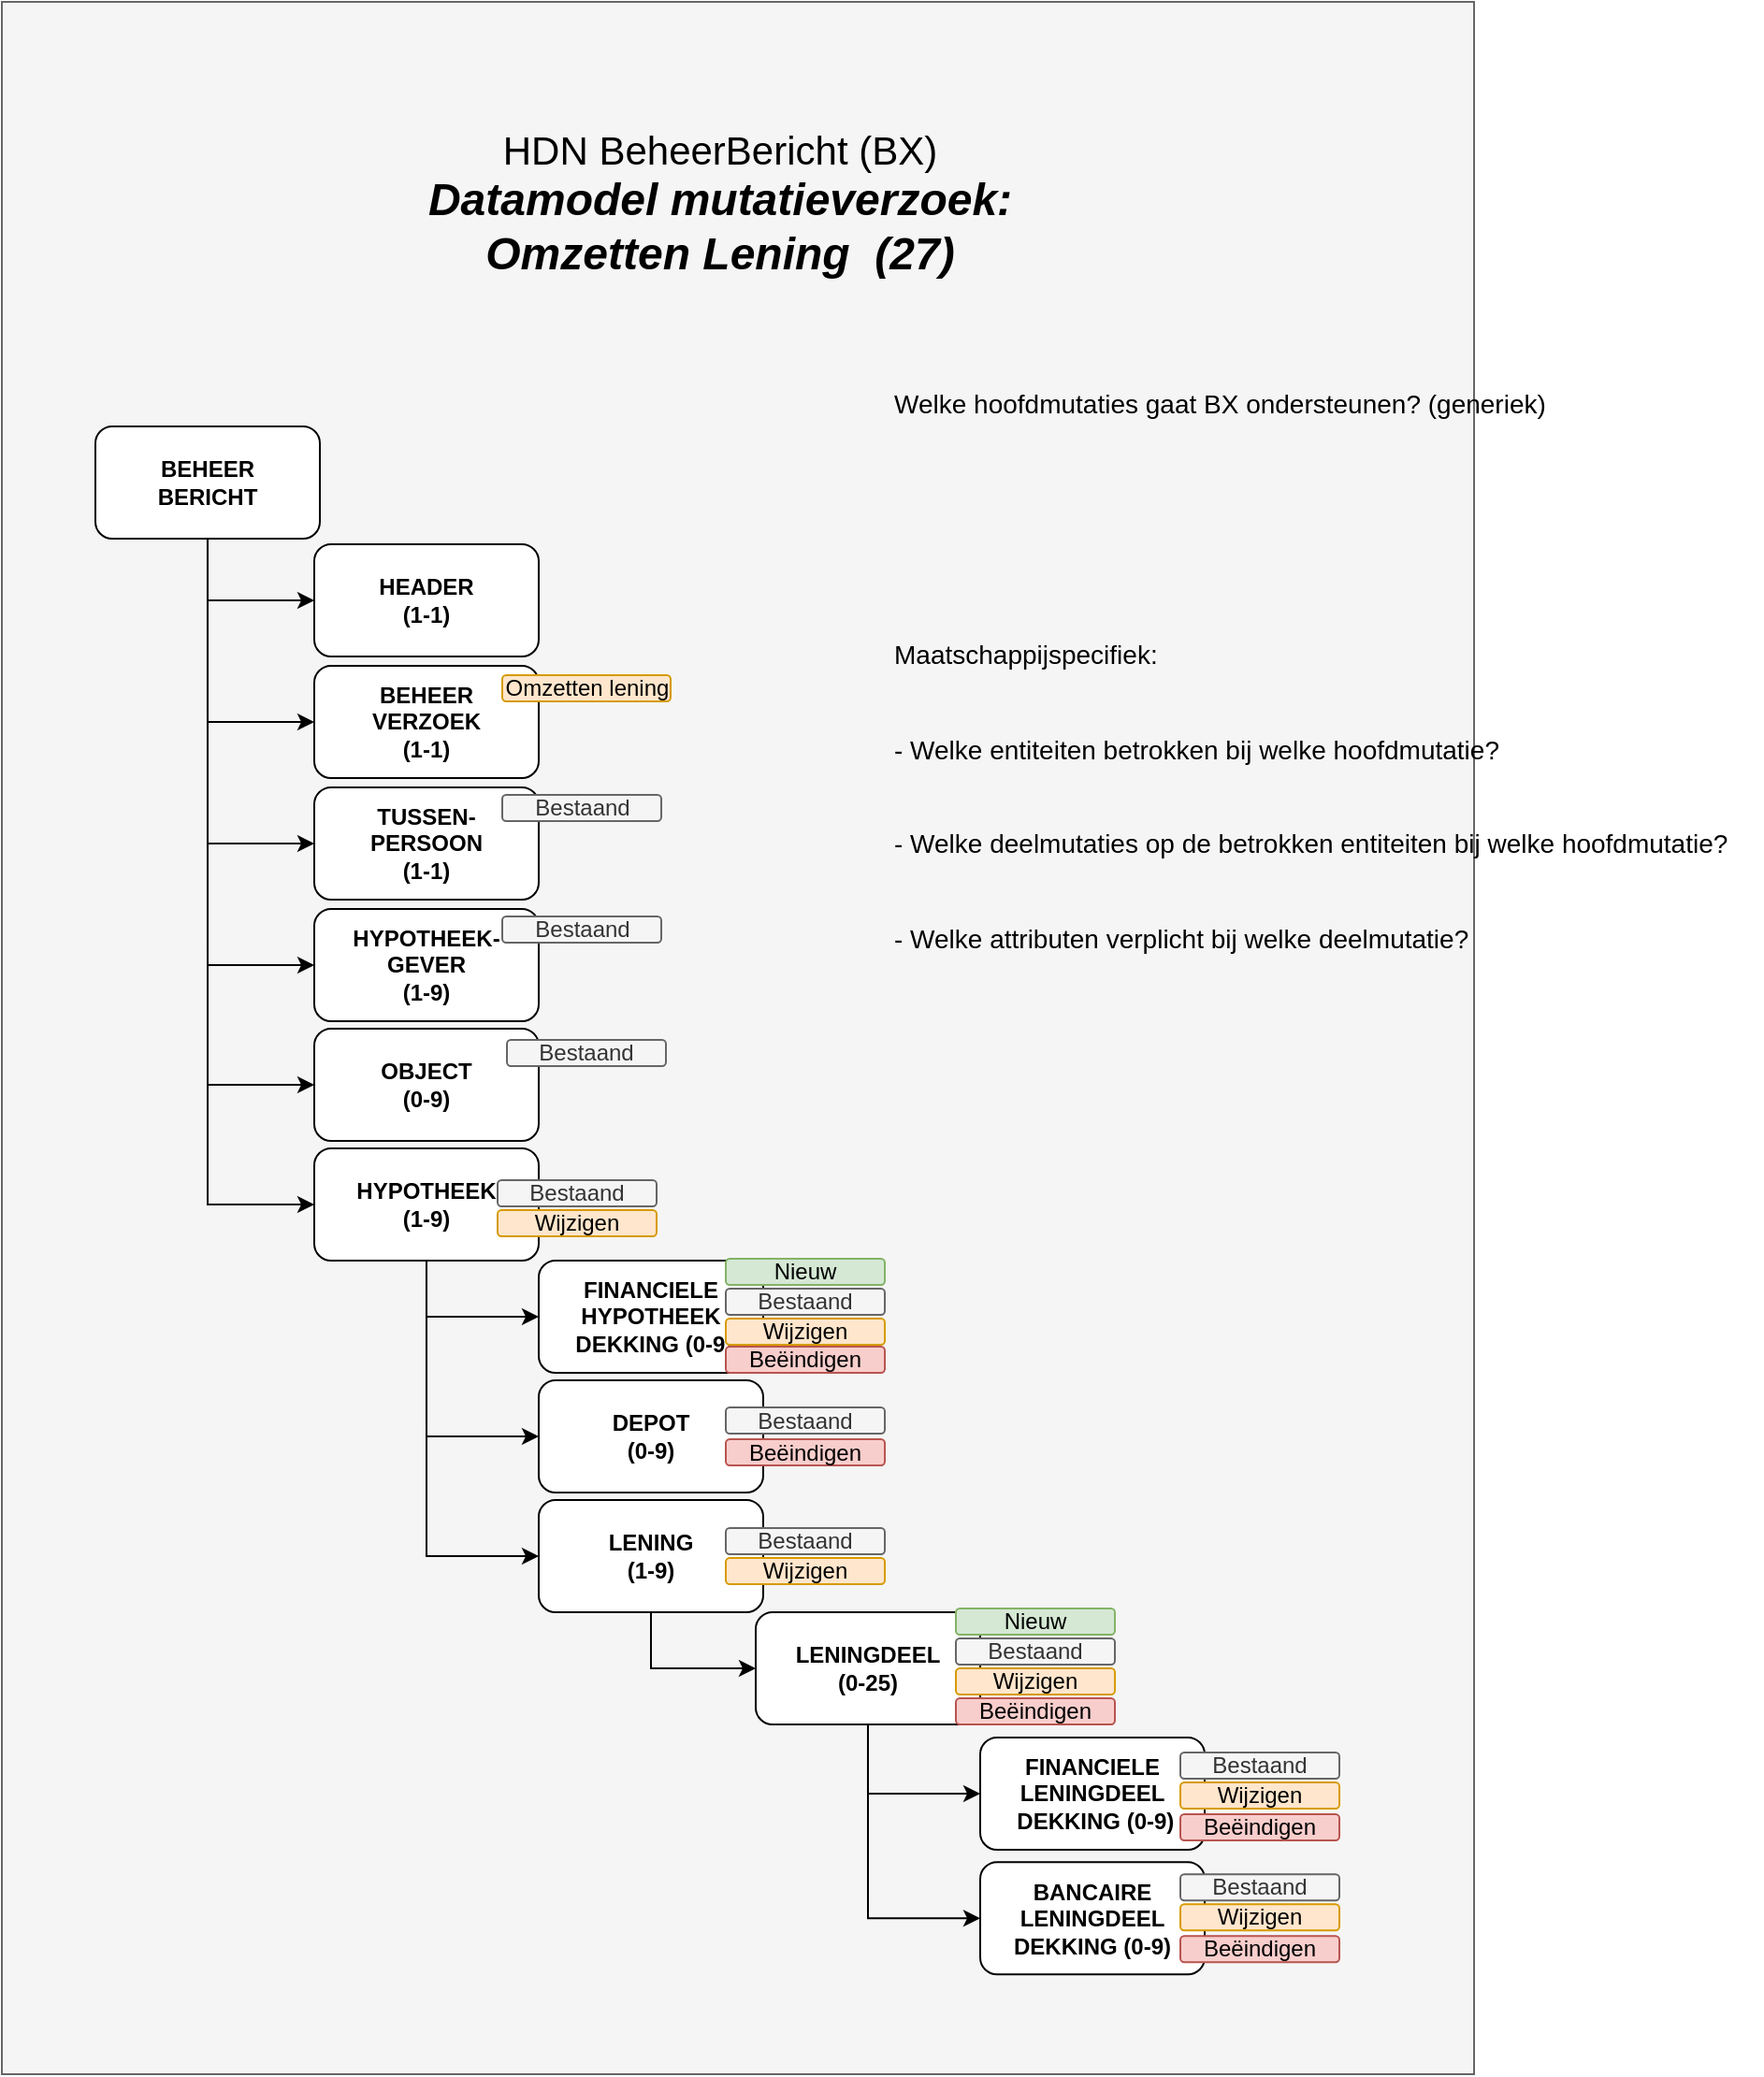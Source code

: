 <mxfile version="13.6.9" type="github" pages="5">
  <diagram id="ObZ0XpegDKFJXaOT6aB5" name="Datamodel OL HDN">
    <mxGraphModel dx="2600" dy="-1666" grid="0" gridSize="10" guides="1" tooltips="1" connect="1" arrows="1" fold="1" page="1" pageScale="1" pageWidth="827" pageHeight="1169" math="0" shadow="0">
      <root>
        <mxCell id="wZz1PcjWLp2hbROl-nUM-0" />
        <mxCell id="wZz1PcjWLp2hbROl-nUM-1" parent="wZz1PcjWLp2hbROl-nUM-0" />
        <mxCell id="ZHriF4cJXagsHfftB5xW-0" value="" style="rounded=0;whiteSpace=wrap;html=1;fillColor=#f5f5f5;strokeColor=#666666;fontColor=#333333;labelBackgroundColor=none;" parent="wZz1PcjWLp2hbROl-nUM-1" vertex="1">
          <mxGeometry x="-1620" y="2363" width="787" height="1108" as="geometry" />
        </mxCell>
        <mxCell id="9Utnx4skHlt_dNXoVgSI-11" style="edgeStyle=orthogonalEdgeStyle;rounded=0;orthogonalLoop=1;jettySize=auto;html=1;exitX=0.5;exitY=1;exitDx=0;exitDy=0;entryX=0;entryY=0.5;entryDx=0;entryDy=0;" parent="wZz1PcjWLp2hbROl-nUM-1" source="XStj87s1ezD64R3mabo2-1" target="XStj87s1ezD64R3mabo2-2" edge="1">
          <mxGeometry relative="1" as="geometry" />
        </mxCell>
        <mxCell id="XStj87s1ezD64R3mabo2-1" value="LENING&lt;br&gt;(1-9)" style="rounded=1;whiteSpace=wrap;html=1;fontStyle=1;" parent="wZz1PcjWLp2hbROl-nUM-1" vertex="1">
          <mxGeometry x="-1333.003" y="3164" width="120" height="60" as="geometry" />
        </mxCell>
        <mxCell id="9Utnx4skHlt_dNXoVgSI-12" style="edgeStyle=orthogonalEdgeStyle;rounded=0;orthogonalLoop=1;jettySize=auto;html=1;exitX=0.5;exitY=1;exitDx=0;exitDy=0;entryX=0;entryY=0.5;entryDx=0;entryDy=0;" parent="wZz1PcjWLp2hbROl-nUM-1" source="XStj87s1ezD64R3mabo2-2" target="XStj87s1ezD64R3mabo2-3" edge="1">
          <mxGeometry relative="1" as="geometry" />
        </mxCell>
        <mxCell id="9Utnx4skHlt_dNXoVgSI-13" style="edgeStyle=orthogonalEdgeStyle;rounded=0;orthogonalLoop=1;jettySize=auto;html=1;exitX=0.5;exitY=1;exitDx=0;exitDy=0;entryX=0;entryY=0.5;entryDx=0;entryDy=0;" parent="wZz1PcjWLp2hbROl-nUM-1" source="XStj87s1ezD64R3mabo2-2" target="XStj87s1ezD64R3mabo2-4" edge="1">
          <mxGeometry relative="1" as="geometry" />
        </mxCell>
        <mxCell id="XStj87s1ezD64R3mabo2-2" value="LENINGDEEL&lt;br&gt;(0-25)" style="rounded=1;whiteSpace=wrap;html=1;fontStyle=1;" parent="wZz1PcjWLp2hbROl-nUM-1" vertex="1">
          <mxGeometry x="-1217.003" y="3224" width="120" height="60" as="geometry" />
        </mxCell>
        <mxCell id="XStj87s1ezD64R3mabo2-3" value="FINANCIELE&lt;br&gt;LENINGDEEL&lt;br&gt;&amp;nbsp;DEKKING (0-9)" style="rounded=1;whiteSpace=wrap;html=1;fontStyle=1;" parent="wZz1PcjWLp2hbROl-nUM-1" vertex="1">
          <mxGeometry x="-1097.003" y="3291" width="120" height="60" as="geometry" />
        </mxCell>
        <mxCell id="XStj87s1ezD64R3mabo2-4" value="BANCAIRE&lt;br&gt;LENINGDEEL DEKKING (0-9)" style="rounded=1;whiteSpace=wrap;html=1;fontStyle=1;" parent="wZz1PcjWLp2hbROl-nUM-1" vertex="1">
          <mxGeometry x="-1097.003" y="3357.64" width="120" height="60" as="geometry" />
        </mxCell>
        <mxCell id="XStj87s1ezD64R3mabo2-5" value="HYPOTHEEK-&lt;br&gt;GEVER&lt;br&gt;(1-9)" style="rounded=1;whiteSpace=wrap;html=1;fontStyle=1;" parent="wZz1PcjWLp2hbROl-nUM-1" vertex="1">
          <mxGeometry x="-1453.003" y="2848" width="120" height="60" as="geometry" />
        </mxCell>
        <mxCell id="9Utnx4skHlt_dNXoVgSI-4" style="edgeStyle=orthogonalEdgeStyle;rounded=0;orthogonalLoop=1;jettySize=auto;html=1;exitX=0.5;exitY=1;exitDx=0;exitDy=0;entryX=0;entryY=0.5;entryDx=0;entryDy=0;" parent="wZz1PcjWLp2hbROl-nUM-1" source="XStj87s1ezD64R3mabo2-6" target="XStj87s1ezD64R3mabo2-8" edge="1">
          <mxGeometry relative="1" as="geometry" />
        </mxCell>
        <mxCell id="9Utnx4skHlt_dNXoVgSI-5" style="edgeStyle=orthogonalEdgeStyle;rounded=0;orthogonalLoop=1;jettySize=auto;html=1;exitX=0.5;exitY=1;exitDx=0;exitDy=0;entryX=0;entryY=0.5;entryDx=0;entryDy=0;" parent="wZz1PcjWLp2hbROl-nUM-1" source="XStj87s1ezD64R3mabo2-6" target="XStj87s1ezD64R3mabo2-7" edge="1">
          <mxGeometry relative="1" as="geometry" />
        </mxCell>
        <mxCell id="9Utnx4skHlt_dNXoVgSI-6" style="edgeStyle=orthogonalEdgeStyle;rounded=0;orthogonalLoop=1;jettySize=auto;html=1;exitX=0.5;exitY=1;exitDx=0;exitDy=0;entryX=0;entryY=0.5;entryDx=0;entryDy=0;" parent="wZz1PcjWLp2hbROl-nUM-1" source="XStj87s1ezD64R3mabo2-6" target="XStj87s1ezD64R3mabo2-9" edge="1">
          <mxGeometry relative="1" as="geometry" />
        </mxCell>
        <mxCell id="9Utnx4skHlt_dNXoVgSI-7" style="edgeStyle=orthogonalEdgeStyle;rounded=0;orthogonalLoop=1;jettySize=auto;html=1;exitX=0.5;exitY=1;exitDx=0;exitDy=0;entryX=0;entryY=0.5;entryDx=0;entryDy=0;" parent="wZz1PcjWLp2hbROl-nUM-1" source="XStj87s1ezD64R3mabo2-6" target="XStj87s1ezD64R3mabo2-5" edge="1">
          <mxGeometry relative="1" as="geometry" />
        </mxCell>
        <mxCell id="9Utnx4skHlt_dNXoVgSI-8" style="edgeStyle=orthogonalEdgeStyle;rounded=0;orthogonalLoop=1;jettySize=auto;html=1;exitX=0.5;exitY=1;exitDx=0;exitDy=0;entryX=0;entryY=0.5;entryDx=0;entryDy=0;" parent="wZz1PcjWLp2hbROl-nUM-1" source="XStj87s1ezD64R3mabo2-6" target="XStj87s1ezD64R3mabo2-10" edge="1">
          <mxGeometry relative="1" as="geometry" />
        </mxCell>
        <mxCell id="UxkUyqWCPf30QAdvmCwl-3" style="edgeStyle=orthogonalEdgeStyle;rounded=0;orthogonalLoop=1;jettySize=auto;html=1;exitX=0.5;exitY=1;exitDx=0;exitDy=0;entryX=0;entryY=0.5;entryDx=0;entryDy=0;fontSize=10;" parent="wZz1PcjWLp2hbROl-nUM-1" source="XStj87s1ezD64R3mabo2-6" target="UxkUyqWCPf30QAdvmCwl-0" edge="1">
          <mxGeometry relative="1" as="geometry" />
        </mxCell>
        <mxCell id="XStj87s1ezD64R3mabo2-6" value="BEHEER&lt;br&gt;BERICHT" style="rounded=1;whiteSpace=wrap;html=1;fontStyle=1;" parent="wZz1PcjWLp2hbROl-nUM-1" vertex="1">
          <mxGeometry x="-1570.003" y="2590" width="120" height="60" as="geometry" />
        </mxCell>
        <mxCell id="XStj87s1ezD64R3mabo2-7" value="BEHEER&lt;br&gt;VERZOEK&lt;br&gt;(1-1)" style="rounded=1;whiteSpace=wrap;html=1;fontStyle=1;" parent="wZz1PcjWLp2hbROl-nUM-1" vertex="1">
          <mxGeometry x="-1453.003" y="2718" width="120" height="60" as="geometry" />
        </mxCell>
        <mxCell id="XStj87s1ezD64R3mabo2-8" value="HEADER&lt;br&gt;(1-1)" style="rounded=1;whiteSpace=wrap;html=1;fontStyle=1;" parent="wZz1PcjWLp2hbROl-nUM-1" vertex="1">
          <mxGeometry x="-1453.003" y="2653" width="120" height="60" as="geometry" />
        </mxCell>
        <mxCell id="XStj87s1ezD64R3mabo2-9" value="TUSSEN-&lt;br&gt;PERSOON&lt;br&gt;(1-1)" style="rounded=1;whiteSpace=wrap;html=1;fontStyle=1;" parent="wZz1PcjWLp2hbROl-nUM-1" vertex="1">
          <mxGeometry x="-1453.003" y="2783" width="120" height="60" as="geometry" />
        </mxCell>
        <mxCell id="9Utnx4skHlt_dNXoVgSI-9" style="edgeStyle=orthogonalEdgeStyle;rounded=0;orthogonalLoop=1;jettySize=auto;html=1;exitX=0.5;exitY=1;exitDx=0;exitDy=0;entryX=0;entryY=0.5;entryDx=0;entryDy=0;" parent="wZz1PcjWLp2hbROl-nUM-1" source="XStj87s1ezD64R3mabo2-10" target="XStj87s1ezD64R3mabo2-11" edge="1">
          <mxGeometry relative="1" as="geometry" />
        </mxCell>
        <mxCell id="9Utnx4skHlt_dNXoVgSI-10" style="edgeStyle=orthogonalEdgeStyle;rounded=0;orthogonalLoop=1;jettySize=auto;html=1;exitX=0.5;exitY=1;exitDx=0;exitDy=0;entryX=0;entryY=0.5;entryDx=0;entryDy=0;" parent="wZz1PcjWLp2hbROl-nUM-1" source="XStj87s1ezD64R3mabo2-10" target="XStj87s1ezD64R3mabo2-1" edge="1">
          <mxGeometry relative="1" as="geometry" />
        </mxCell>
        <mxCell id="UxkUyqWCPf30QAdvmCwl-9" style="edgeStyle=orthogonalEdgeStyle;rounded=0;orthogonalLoop=1;jettySize=auto;html=1;exitX=0.5;exitY=1;exitDx=0;exitDy=0;entryX=0;entryY=0.5;entryDx=0;entryDy=0;fontSize=10;" parent="wZz1PcjWLp2hbROl-nUM-1" source="XStj87s1ezD64R3mabo2-10" target="UxkUyqWCPf30QAdvmCwl-5" edge="1">
          <mxGeometry relative="1" as="geometry" />
        </mxCell>
        <mxCell id="XStj87s1ezD64R3mabo2-10" value="HYPOTHEEK&lt;br&gt;(1-9)" style="rounded=1;whiteSpace=wrap;html=1;fontStyle=1;" parent="wZz1PcjWLp2hbROl-nUM-1" vertex="1">
          <mxGeometry x="-1453.003" y="2976" width="120" height="60" as="geometry" />
        </mxCell>
        <mxCell id="XStj87s1ezD64R3mabo2-11" value="FINANCIELE&lt;br&gt;HYPOTHEEK&lt;br&gt;&amp;nbsp;DEKKING (0-9)" style="rounded=1;whiteSpace=wrap;html=1;fontStyle=1;" parent="wZz1PcjWLp2hbROl-nUM-1" vertex="1">
          <mxGeometry x="-1333.003" y="3036" width="120" height="60" as="geometry" />
        </mxCell>
        <mxCell id="9Utnx4skHlt_dNXoVgSI-1" value="&lt;font style=&quot;font-size: 21px&quot;&gt;HDN BeheerBericht (BX)&lt;br&gt;&lt;/font&gt;&lt;span style=&quot;font-size: 24px&quot;&gt;&lt;b&gt;&lt;i&gt;Datamodel mutatieverzoek:&lt;br&gt;Omzetten Lening&amp;nbsp;&lt;/i&gt;&lt;/b&gt;&lt;/span&gt;&lt;b style=&quot;font-size: 24px&quot;&gt;&lt;i&gt;&amp;nbsp;(27)&lt;/i&gt;&lt;/b&gt;" style="text;html=1;strokeColor=none;fillColor=none;align=center;verticalAlign=middle;whiteSpace=wrap;rounded=0;" parent="wZz1PcjWLp2hbROl-nUM-1" vertex="1">
          <mxGeometry x="-1414" y="2434" width="356.398" height="74.468" as="geometry" />
        </mxCell>
        <mxCell id="t7eSu68hPN-qJlwDqwrh-0" value="&lt;span style=&quot;font-weight: 400&quot;&gt;Bestaand&lt;/span&gt;" style="rounded=1;whiteSpace=wrap;html=1;fontStyle=1;fillColor=#f5f5f5;strokeColor=#666666;fontColor=#333333;" parent="wZz1PcjWLp2hbROl-nUM-1" vertex="1">
          <mxGeometry x="-1352.5" y="2787" width="85" height="14" as="geometry" />
        </mxCell>
        <mxCell id="t7eSu68hPN-qJlwDqwrh-1" value="&lt;span style=&quot;font-weight: 400&quot;&gt;Bestaand&lt;/span&gt;" style="rounded=1;whiteSpace=wrap;html=1;fontStyle=1;fillColor=#f5f5f5;strokeColor=#666666;fontColor=#333333;" parent="wZz1PcjWLp2hbROl-nUM-1" vertex="1">
          <mxGeometry x="-1352.5" y="2852" width="85" height="14" as="geometry" />
        </mxCell>
        <mxCell id="FCI3T365YjWL-r4X-vYf-0" value="&lt;span style=&quot;font-weight: 400&quot;&gt;Bestaand&lt;/span&gt;" style="rounded=1;whiteSpace=wrap;html=1;fontStyle=1;fillColor=#f5f5f5;strokeColor=#666666;fontColor=#333333;" parent="wZz1PcjWLp2hbROl-nUM-1" vertex="1">
          <mxGeometry x="-1355" y="2993" width="85" height="14" as="geometry" />
        </mxCell>
        <mxCell id="FCI3T365YjWL-r4X-vYf-1" value="&lt;span style=&quot;font-weight: 400&quot;&gt;Wijzigen&lt;/span&gt;" style="rounded=1;whiteSpace=wrap;html=1;fontStyle=1;fillColor=#ffe6cc;strokeColor=#d79b00;" parent="wZz1PcjWLp2hbROl-nUM-1" vertex="1">
          <mxGeometry x="-1355" y="3009" width="85" height="14" as="geometry" />
        </mxCell>
        <mxCell id="FCI3T365YjWL-r4X-vYf-2" value="&lt;span style=&quot;font-weight: 400&quot;&gt;Beëindigen&lt;/span&gt;" style="rounded=1;whiteSpace=wrap;html=1;fontStyle=1;fillColor=#f8cecc;strokeColor=#b85450;" parent="wZz1PcjWLp2hbROl-nUM-1" vertex="1">
          <mxGeometry x="-1233" y="3082" width="85" height="14" as="geometry" />
        </mxCell>
        <mxCell id="FCI3T365YjWL-r4X-vYf-3" value="&lt;span style=&quot;font-weight: 400&quot;&gt;Nieuw&lt;/span&gt;" style="rounded=1;whiteSpace=wrap;html=1;fontStyle=1;fillColor=#d5e8d4;strokeColor=#82b366;" parent="wZz1PcjWLp2hbROl-nUM-1" vertex="1">
          <mxGeometry x="-1233" y="3035" width="85" height="14" as="geometry" />
        </mxCell>
        <mxCell id="FCI3T365YjWL-r4X-vYf-4" value="&lt;span style=&quot;font-weight: 400&quot;&gt;Bestaand&lt;/span&gt;" style="rounded=1;whiteSpace=wrap;html=1;fontStyle=1;fillColor=#f5f5f5;strokeColor=#666666;fontColor=#333333;" parent="wZz1PcjWLp2hbROl-nUM-1" vertex="1">
          <mxGeometry x="-1233" y="3051" width="85" height="14" as="geometry" />
        </mxCell>
        <mxCell id="FCI3T365YjWL-r4X-vYf-5" value="&lt;span style=&quot;font-weight: 400&quot;&gt;Wijzigen&lt;/span&gt;" style="rounded=1;whiteSpace=wrap;html=1;fontStyle=1;fillColor=#ffe6cc;strokeColor=#d79b00;" parent="wZz1PcjWLp2hbROl-nUM-1" vertex="1">
          <mxGeometry x="-1233" y="3067" width="85" height="14" as="geometry" />
        </mxCell>
        <mxCell id="FCI3T365YjWL-r4X-vYf-6" value="&lt;span style=&quot;font-weight: 400&quot;&gt;Bestaand&lt;/span&gt;" style="rounded=1;whiteSpace=wrap;html=1;fontStyle=1;fillColor=#f5f5f5;strokeColor=#666666;fontColor=#333333;" parent="wZz1PcjWLp2hbROl-nUM-1" vertex="1">
          <mxGeometry x="-1233" y="3179" width="85" height="14" as="geometry" />
        </mxCell>
        <mxCell id="FCI3T365YjWL-r4X-vYf-7" value="&lt;span style=&quot;font-weight: 400&quot;&gt;Wijzigen&lt;/span&gt;" style="rounded=1;whiteSpace=wrap;html=1;fontStyle=1;fillColor=#ffe6cc;strokeColor=#d79b00;" parent="wZz1PcjWLp2hbROl-nUM-1" vertex="1">
          <mxGeometry x="-1233" y="3195" width="85" height="14" as="geometry" />
        </mxCell>
        <mxCell id="FCI3T365YjWL-r4X-vYf-8" value="&lt;span style=&quot;font-weight: 400&quot;&gt;Beëindigen&lt;/span&gt;" style="rounded=1;whiteSpace=wrap;html=1;fontStyle=1;fillColor=#f8cecc;strokeColor=#b85450;" parent="wZz1PcjWLp2hbROl-nUM-1" vertex="1">
          <mxGeometry x="-1110" y="3270" width="85" height="14" as="geometry" />
        </mxCell>
        <mxCell id="FCI3T365YjWL-r4X-vYf-9" value="&lt;span style=&quot;font-weight: 400&quot;&gt;Nieuw&lt;/span&gt;" style="rounded=1;whiteSpace=wrap;html=1;fontStyle=1;fillColor=#d5e8d4;strokeColor=#82b366;" parent="wZz1PcjWLp2hbROl-nUM-1" vertex="1">
          <mxGeometry x="-1110" y="3222" width="85" height="14" as="geometry" />
        </mxCell>
        <mxCell id="FCI3T365YjWL-r4X-vYf-10" value="&lt;span style=&quot;font-weight: 400&quot;&gt;Bestaand&lt;/span&gt;" style="rounded=1;whiteSpace=wrap;html=1;fontStyle=1;fillColor=#f5f5f5;strokeColor=#666666;fontColor=#333333;" parent="wZz1PcjWLp2hbROl-nUM-1" vertex="1">
          <mxGeometry x="-1110" y="3238" width="85" height="14" as="geometry" />
        </mxCell>
        <mxCell id="FCI3T365YjWL-r4X-vYf-11" value="&lt;span style=&quot;font-weight: 400&quot;&gt;Wijzigen&lt;/span&gt;" style="rounded=1;whiteSpace=wrap;html=1;fontStyle=1;fillColor=#ffe6cc;strokeColor=#d79b00;" parent="wZz1PcjWLp2hbROl-nUM-1" vertex="1">
          <mxGeometry x="-1110" y="3254" width="85" height="14" as="geometry" />
        </mxCell>
        <mxCell id="FCI3T365YjWL-r4X-vYf-12" value="&lt;span style=&quot;font-weight: 400&quot;&gt;Beëindigen&lt;/span&gt;" style="rounded=1;whiteSpace=wrap;html=1;fontStyle=1;fillColor=#f8cecc;strokeColor=#b85450;" parent="wZz1PcjWLp2hbROl-nUM-1" vertex="1">
          <mxGeometry x="-990" y="3332" width="85" height="14" as="geometry" />
        </mxCell>
        <mxCell id="FCI3T365YjWL-r4X-vYf-13" value="&lt;span style=&quot;font-weight: 400&quot;&gt;Bestaand&lt;/span&gt;" style="rounded=1;whiteSpace=wrap;html=1;fontStyle=1;fillColor=#f5f5f5;strokeColor=#666666;fontColor=#333333;" parent="wZz1PcjWLp2hbROl-nUM-1" vertex="1">
          <mxGeometry x="-990" y="3299" width="85" height="14" as="geometry" />
        </mxCell>
        <mxCell id="FCI3T365YjWL-r4X-vYf-16" value="&lt;span style=&quot;font-weight: 400&quot;&gt;Omzetten lening&lt;/span&gt;" style="rounded=1;whiteSpace=wrap;html=1;fontStyle=1;fillColor=#ffe6cc;strokeColor=#d79b00;" parent="wZz1PcjWLp2hbROl-nUM-1" vertex="1">
          <mxGeometry x="-1352.5" y="2723" width="90" height="14" as="geometry" />
        </mxCell>
        <mxCell id="UxkUyqWCPf30QAdvmCwl-0" value="OBJECT&lt;br&gt;(0-9)" style="rounded=1;whiteSpace=wrap;html=1;fontStyle=1;" parent="wZz1PcjWLp2hbROl-nUM-1" vertex="1">
          <mxGeometry x="-1453.003" y="2912" width="120" height="60" as="geometry" />
        </mxCell>
        <mxCell id="UxkUyqWCPf30QAdvmCwl-2" value="&lt;span style=&quot;font-weight: 400&quot;&gt;Bestaand&lt;/span&gt;" style="rounded=1;whiteSpace=wrap;html=1;fontStyle=1;fillColor=#f5f5f5;strokeColor=#666666;fontColor=#333333;" parent="wZz1PcjWLp2hbROl-nUM-1" vertex="1">
          <mxGeometry x="-1350" y="2918" width="85" height="14" as="geometry" />
        </mxCell>
        <mxCell id="UxkUyqWCPf30QAdvmCwl-5" value="DEPOT&lt;br&gt;(0-9)" style="rounded=1;whiteSpace=wrap;html=1;fontStyle=1;" parent="wZz1PcjWLp2hbROl-nUM-1" vertex="1">
          <mxGeometry x="-1333.003" y="3100" width="120" height="60" as="geometry" />
        </mxCell>
        <mxCell id="UxkUyqWCPf30QAdvmCwl-6" value="&lt;span style=&quot;font-weight: 400&quot;&gt;Beëindigen&lt;/span&gt;" style="rounded=1;whiteSpace=wrap;html=1;fontStyle=1;fillColor=#f8cecc;strokeColor=#b85450;" parent="wZz1PcjWLp2hbROl-nUM-1" vertex="1">
          <mxGeometry x="-1233" y="3131.5" width="85" height="14" as="geometry" />
        </mxCell>
        <mxCell id="UxkUyqWCPf30QAdvmCwl-7" value="&lt;span style=&quot;font-weight: 400&quot;&gt;Bestaand&lt;/span&gt;" style="rounded=1;whiteSpace=wrap;html=1;fontStyle=1;fillColor=#f5f5f5;strokeColor=#666666;fontColor=#333333;" parent="wZz1PcjWLp2hbROl-nUM-1" vertex="1">
          <mxGeometry x="-1233" y="3114.5" width="85" height="14" as="geometry" />
        </mxCell>
        <mxCell id="MONjmS03EobtOZ8q09rg-0" value="&lt;span style=&quot;font-weight: 400&quot;&gt;Wijzigen&lt;/span&gt;" style="rounded=1;whiteSpace=wrap;html=1;fontStyle=1;fillColor=#ffe6cc;strokeColor=#d79b00;" parent="wZz1PcjWLp2hbROl-nUM-1" vertex="1">
          <mxGeometry x="-990" y="3315" width="85" height="14" as="geometry" />
        </mxCell>
        <mxCell id="MONjmS03EobtOZ8q09rg-1" value="&lt;span style=&quot;font-weight: 400&quot;&gt;Beëindigen&lt;/span&gt;" style="rounded=1;whiteSpace=wrap;html=1;fontStyle=1;fillColor=#f8cecc;strokeColor=#b85450;" parent="wZz1PcjWLp2hbROl-nUM-1" vertex="1">
          <mxGeometry x="-990" y="3397.14" width="85" height="14" as="geometry" />
        </mxCell>
        <mxCell id="MONjmS03EobtOZ8q09rg-2" value="&lt;span style=&quot;font-weight: 400&quot;&gt;Bestaand&lt;/span&gt;" style="rounded=1;whiteSpace=wrap;html=1;fontStyle=1;fillColor=#f5f5f5;strokeColor=#666666;fontColor=#333333;" parent="wZz1PcjWLp2hbROl-nUM-1" vertex="1">
          <mxGeometry x="-990" y="3364.14" width="85" height="14" as="geometry" />
        </mxCell>
        <mxCell id="MONjmS03EobtOZ8q09rg-3" value="&lt;span style=&quot;font-weight: 400&quot;&gt;Wijzigen&lt;/span&gt;" style="rounded=1;whiteSpace=wrap;html=1;fontStyle=1;fillColor=#ffe6cc;strokeColor=#d79b00;" parent="wZz1PcjWLp2hbROl-nUM-1" vertex="1">
          <mxGeometry x="-990" y="3380.14" width="85" height="14" as="geometry" />
        </mxCell>
        <mxCell id="alMmPkne-JRujPzmF14s-0" value="&lt;meta charset=&quot;utf-8&quot;&gt;&lt;div style=&quot;box-sizing: border-box; font-size: 14px; font-style: normal; font-weight: 400; letter-spacing: normal; text-indent: 0px; text-transform: none; word-spacing: 0px;&quot;&gt;&lt;div&gt;Welke hoofdmutaties gaat BX ondersteunen? (generiek)&lt;/div&gt;&#xa;&#xa;&lt;div&gt;&#xa;&lt;div&gt;&amp;nbsp;&lt;/div&gt;&#xa;&#xa;&lt;div&gt;&#xa;&lt;div&gt;Maatschappijspecifiek:&lt;br&gt;&#xa;&#xa;- Welke entiteiten betrokken bij welke hoofdmutatie?&lt;br&gt;&#xa;&#xa;- Welke deelmutaties op de betrokken entiteiten bij welke hoofdmutatie?&lt;br&gt;&#xa;&#xa;- Welke attributen verplicht bij welke deelmutatie?&lt;/div&gt;&lt;/div&gt;&lt;/div&gt;&lt;/div&gt;" style="text;whiteSpace=wrap;html=1;" vertex="1" parent="wZz1PcjWLp2hbROl-nUM-1">
          <mxGeometry x="-1145" y="2563" width="466" height="266" as="geometry" />
        </mxCell>
      </root>
    </mxGraphModel>
  </diagram>
  <diagram id="wPmN-SIMmLNJgdiLbzCr" name="MutatieModel OL">
    <mxGraphModel dx="5618" dy="672" grid="1" gridSize="10" guides="1" tooltips="1" connect="1" arrows="1" fold="1" page="1" pageScale="1" pageWidth="2336" pageHeight="1654" math="0" shadow="0">
      <root>
        <mxCell id="0" />
        <mxCell id="1" parent="0" />
        <mxCell id="B8ZQgnajAHr_xDxayh_B-1" value="" style="rounded=0;whiteSpace=wrap;html=1;fillColor=#f5f5f5;strokeColor=#666666;fontColor=#333333;labelBackgroundColor=none;" parent="1" vertex="1">
          <mxGeometry x="-4630" y="46.5" width="2010" height="1573.5" as="geometry" />
        </mxCell>
        <mxCell id="SZJYAS9pd5RPV26CTDnI-1" value="" style="rounded=0;whiteSpace=wrap;html=1;dashed=1;strokeColor=#666666;fillColor=#f5f5f5;fontSize=10;fontColor=#333333;" parent="1" vertex="1">
          <mxGeometry x="-4454.75" y="1099" width="149.5" height="151" as="geometry" />
        </mxCell>
        <mxCell id="8rVo-ncydsSu1oxN-00c-5" value="" style="group" parent="1" vertex="1" connectable="0">
          <mxGeometry x="-4301.5" y="1099" width="400" height="151" as="geometry" />
        </mxCell>
        <mxCell id="NNkKKPQGloW8oPzU0nHz-25" value="" style="rounded=0;whiteSpace=wrap;html=1;dashed=1;strokeColor=#666666;fillColor=#f5f5f5;fontSize=10;fontColor=#333333;" parent="8rVo-ncydsSu1oxN-00c-5" vertex="1">
          <mxGeometry width="400" height="151" as="geometry" />
        </mxCell>
        <mxCell id="NNkKKPQGloW8oPzU0nHz-4" value="LENINGDEEL" style="rounded=1;whiteSpace=wrap;html=1;fontStyle=1;" parent="8rVo-ncydsSu1oxN-00c-5" vertex="1">
          <mxGeometry x="269.997" y="16" width="120" height="60" as="geometry" />
        </mxCell>
        <mxCell id="NNkKKPQGloW8oPzU0nHz-5" value="&lt;span style=&quot;font-weight: 400&quot;&gt;Nieuw leningdeel door splitsen&lt;/span&gt;" style="rounded=1;whiteSpace=wrap;html=1;fontStyle=1;fillColor=#d5e8d4;strokeColor=#82b366;" parent="8rVo-ncydsSu1oxN-00c-5" vertex="1">
          <mxGeometry x="287.5" y="60" width="85" height="50" as="geometry" />
        </mxCell>
        <mxCell id="NNkKKPQGloW8oPzU0nHz-8" value="LENINGDEEL" style="rounded=1;whiteSpace=wrap;html=1;fontStyle=1;" parent="8rVo-ncydsSu1oxN-00c-5" vertex="1">
          <mxGeometry x="9" y="16" width="120" height="60" as="geometry" />
        </mxCell>
        <mxCell id="NNkKKPQGloW8oPzU0nHz-9" value="&lt;span style=&quot;font-weight: 400&quot;&gt;Omzetten Aflosvorm&lt;/span&gt;" style="rounded=1;whiteSpace=wrap;html=1;fontStyle=1;fillColor=#ffe6cc;strokeColor=#d79b00;" parent="8rVo-ncydsSu1oxN-00c-5" vertex="1">
          <mxGeometry x="26.5" y="60" width="85" height="50" as="geometry" />
        </mxCell>
        <mxCell id="NNkKKPQGloW8oPzU0nHz-22" value="LENINGDEEL" style="rounded=1;whiteSpace=wrap;html=1;fontStyle=1;" parent="8rVo-ncydsSu1oxN-00c-5" vertex="1">
          <mxGeometry x="140" y="16" width="120" height="60" as="geometry" />
        </mxCell>
        <mxCell id="NNkKKPQGloW8oPzU0nHz-28" value="Omzetten en splitsen" style="text;whiteSpace=wrap;html=1;fontSize=15;align=center;labelBackgroundColor=none;" parent="8rVo-ncydsSu1oxN-00c-5" vertex="1">
          <mxGeometry y="121" width="400" height="30" as="geometry" />
        </mxCell>
        <mxCell id="SZJYAS9pd5RPV26CTDnI-2" value="Niets wijzigen" style="text;whiteSpace=wrap;html=1;fontSize=15;align=center;labelBackgroundColor=none;" parent="8rVo-ncydsSu1oxN-00c-5" vertex="1">
          <mxGeometry x="-158.5" y="121" width="158.5" height="30" as="geometry" />
        </mxCell>
        <mxCell id="3h6On-32iGuSbAVzxkUO-64" style="edgeStyle=orthogonalEdgeStyle;rounded=0;orthogonalLoop=1;jettySize=auto;html=1;exitX=0.5;exitY=1;exitDx=0;exitDy=0;entryX=0.5;entryY=0;entryDx=0;entryDy=0;fontSize=10;" parent="1" source="PFeEoqk-Sr0O6l0k6diq-1" target="3h6On-32iGuSbAVzxkUO-57" edge="1">
          <mxGeometry relative="1" as="geometry" />
        </mxCell>
        <mxCell id="3h6On-32iGuSbAVzxkUO-65" style="edgeStyle=orthogonalEdgeStyle;rounded=0;orthogonalLoop=1;jettySize=auto;html=1;exitX=0.5;exitY=1;exitDx=0;exitDy=0;fontSize=10;" parent="1" source="PFeEoqk-Sr0O6l0k6diq-1" target="3h6On-32iGuSbAVzxkUO-59" edge="1">
          <mxGeometry relative="1" as="geometry" />
        </mxCell>
        <mxCell id="3h6On-32iGuSbAVzxkUO-68" style="edgeStyle=orthogonalEdgeStyle;rounded=0;orthogonalLoop=1;jettySize=auto;html=1;exitX=0.5;exitY=1;exitDx=0;exitDy=0;entryX=0.5;entryY=0;entryDx=0;entryDy=0;fontSize=10;" parent="1" source="PFeEoqk-Sr0O6l0k6diq-1" target="3h6On-32iGuSbAVzxkUO-66" edge="1">
          <mxGeometry relative="1" as="geometry" />
        </mxCell>
        <mxCell id="PFeEoqk-Sr0O6l0k6diq-1" value="DEPOT&lt;br&gt;(0-9)" style="rounded=1;whiteSpace=wrap;html=1;fontStyle=1;" parent="1" vertex="1">
          <mxGeometry x="-3421.503" y="621.0" width="120" height="60" as="geometry" />
        </mxCell>
        <mxCell id="3h6On-32iGuSbAVzxkUO-39" value="" style="rounded=0;whiteSpace=wrap;html=1;dashed=1;strokeColor=#666666;fillColor=#f5f5f5;fontSize=10;fontColor=#333333;" parent="1" vertex="1">
          <mxGeometry x="-3575.5" y="1099" width="400" height="151" as="geometry" />
        </mxCell>
        <mxCell id="QNE-gf7ruEJyO-bcKLms-2" value="BEHEER&lt;br&gt;VERZOEK&lt;br&gt;(1-1)" style="rounded=1;whiteSpace=wrap;html=1;fontStyle=1;" parent="1" vertex="1">
          <mxGeometry x="-3746.003" y="87" width="120" height="60" as="geometry" />
        </mxCell>
        <mxCell id="NNkKKPQGloW8oPzU0nHz-30" value="" style="rounded=0;whiteSpace=wrap;html=1;dashed=1;strokeColor=#666666;fillColor=#f5f5f5;fontSize=10;fontColor=#333333;" parent="1" vertex="1">
          <mxGeometry x="-3893.5" y="1099" width="149.5" height="151" as="geometry" />
        </mxCell>
        <mxCell id="NNkKKPQGloW8oPzU0nHz-26" value="" style="rounded=0;whiteSpace=wrap;html=1;dashed=1;strokeColor=#666666;fillColor=#f5f5f5;fontSize=10;fontColor=#333333;" parent="1" vertex="1">
          <mxGeometry x="-3733.5" y="1099" width="148" height="151" as="geometry" />
        </mxCell>
        <mxCell id="B8ZQgnajAHr_xDxayh_B-12" style="edgeStyle=orthogonalEdgeStyle;rounded=0;orthogonalLoop=1;jettySize=auto;html=1;exitX=0.5;exitY=1;exitDx=0;exitDy=0;entryX=0.5;entryY=0;entryDx=0;entryDy=0;fontSize=15;labelBackgroundColor=none;" parent="1" source="o8x_zKdIqKeLpIJ7gPRP-2" target="isEk0roquJR0aJapro1R-1" edge="1">
          <mxGeometry relative="1" as="geometry">
            <mxPoint x="-3852.5" y="522.0" as="sourcePoint" />
          </mxGeometry>
        </mxCell>
        <mxCell id="B8ZQgnajAHr_xDxayh_B-13" style="edgeStyle=orthogonalEdgeStyle;rounded=0;orthogonalLoop=1;jettySize=auto;html=1;entryX=0.5;entryY=0;entryDx=0;entryDy=0;fontSize=15;labelBackgroundColor=none;exitX=0.5;exitY=1;exitDx=0;exitDy=0;" parent="1" source="o8x_zKdIqKeLpIJ7gPRP-2" target="PFeEoqk-Sr0O6l0k6diq-1" edge="1">
          <mxGeometry relative="1" as="geometry">
            <mxPoint x="-3852.5" y="522.0" as="sourcePoint" />
            <mxPoint x="-3076.496" y="771" as="targetPoint" />
          </mxGeometry>
        </mxCell>
        <mxCell id="B8ZQgnajAHr_xDxayh_B-14" style="edgeStyle=orthogonalEdgeStyle;rounded=0;orthogonalLoop=1;jettySize=auto;html=1;entryX=0.5;entryY=0;entryDx=0;entryDy=0;fontSize=15;labelBackgroundColor=none;exitX=0.5;exitY=1;exitDx=0;exitDy=0;" parent="1" source="o8x_zKdIqKeLpIJ7gPRP-2" target="o-op71gFVD8An0tdZ_Su-1" edge="1">
          <mxGeometry relative="1" as="geometry">
            <mxPoint x="-3919.5" y="520" as="sourcePoint" />
            <mxPoint x="-3578.496" y="694" as="targetPoint" />
          </mxGeometry>
        </mxCell>
        <mxCell id="B8ZQgnajAHr_xDxayh_B-17" style="edgeStyle=orthogonalEdgeStyle;rounded=0;orthogonalLoop=1;jettySize=auto;html=1;exitX=0.5;exitY=1;exitDx=0;exitDy=0;fontSize=15;labelBackgroundColor=none;" parent="1" edge="1">
          <mxGeometry relative="1" as="geometry">
            <mxPoint x="-4015.5" y="445" as="sourcePoint" />
            <mxPoint x="-4015.5" y="445" as="targetPoint" />
          </mxGeometry>
        </mxCell>
        <mxCell id="B8ZQgnajAHr_xDxayh_B-21" style="edgeStyle=orthogonalEdgeStyle;rounded=0;orthogonalLoop=1;jettySize=auto;html=1;exitX=0.5;exitY=1;exitDx=0;exitDy=0;fontSize=15;labelBackgroundColor=none;entryX=0.5;entryY=0;entryDx=0;entryDy=0;" parent="1" source="o-op71gFVD8An0tdZ_Su-1" target="3h6On-32iGuSbAVzxkUO-45" edge="1">
          <mxGeometry relative="1" as="geometry">
            <mxPoint x="-4259.996" y="743" as="targetPoint" />
          </mxGeometry>
        </mxCell>
        <mxCell id="B8ZQgnajAHr_xDxayh_B-35" style="edgeStyle=orthogonalEdgeStyle;rounded=0;orthogonalLoop=1;jettySize=auto;html=1;fontSize=15;labelBackgroundColor=none;exitX=0.5;exitY=1;exitDx=0;exitDy=0;" parent="1" source="K1mNybRGm9RjlzKhXsLC-2" target="o8x_zKdIqKeLpIJ7gPRP-2" edge="1">
          <mxGeometry relative="1" as="geometry">
            <mxPoint x="-3757.5" y="472.0" as="targetPoint" />
          </mxGeometry>
        </mxCell>
        <mxCell id="B8ZQgnajAHr_xDxayh_B-36" style="edgeStyle=orthogonalEdgeStyle;rounded=0;orthogonalLoop=1;jettySize=auto;html=1;exitX=0.5;exitY=1;exitDx=0;exitDy=0;entryX=0.5;entryY=0;entryDx=0;entryDy=0;fontSize=15;labelBackgroundColor=none;" parent="1" source="QNE-gf7ruEJyO-bcKLms-2" target="K1mNybRGm9RjlzKhXsLC-2" edge="1">
          <mxGeometry relative="1" as="geometry" />
        </mxCell>
        <mxCell id="B8ZQgnajAHr_xDxayh_B-38" style="edgeStyle=orthogonalEdgeStyle;rounded=0;orthogonalLoop=1;jettySize=auto;html=1;exitX=0.5;exitY=1;exitDx=0;exitDy=0;entryX=0.5;entryY=0;entryDx=0;entryDy=0;fontSize=15;labelBackgroundColor=none;" parent="1" source="QNE-gf7ruEJyO-bcKLms-2" target="K1mNybRGm9RjlzKhXsLC-1" edge="1">
          <mxGeometry relative="1" as="geometry" />
        </mxCell>
        <mxCell id="B8ZQgnajAHr_xDxayh_B-44" style="edgeStyle=orthogonalEdgeStyle;rounded=0;orthogonalLoop=1;jettySize=auto;html=1;exitX=0.5;exitY=1;exitDx=0;exitDy=0;entryX=0.5;entryY=0;entryDx=0;entryDy=0;fontSize=15;labelBackgroundColor=none;" parent="1" source="K1mNybRGm9RjlzKhXsLC-2" target="o8x_zKdIqKeLpIJ7gPRP-1" edge="1">
          <mxGeometry relative="1" as="geometry" />
        </mxCell>
        <mxCell id="B8ZQgnajAHr_xDxayh_B-49" style="edgeStyle=orthogonalEdgeStyle;rounded=0;orthogonalLoop=1;jettySize=auto;html=1;exitX=0.5;exitY=1;exitDx=0;exitDy=0;fontSize=15;entryX=0.5;entryY=0;entryDx=0;entryDy=0;labelBackgroundColor=none;" parent="1" source="B8ZQgnajAHr_xDxayh_B-51" target="TDuQgTsOSB_sflpHmETb-1" edge="1">
          <mxGeometry relative="1" as="geometry">
            <mxPoint x="-3851.25" y="413" as="targetPoint" />
          </mxGeometry>
        </mxCell>
        <mxCell id="B8ZQgnajAHr_xDxayh_B-50" style="edgeStyle=orthogonalEdgeStyle;rounded=0;orthogonalLoop=1;jettySize=auto;html=1;exitX=0.5;exitY=1;exitDx=0;exitDy=0;entryX=0.5;entryY=0;entryDx=0;entryDy=0;fontSize=15;labelBackgroundColor=none;" parent="1" source="B8ZQgnajAHr_xDxayh_B-51" target="PJzjD-yIBf8NJFwHs3xl-1" edge="1">
          <mxGeometry relative="1" as="geometry">
            <mxPoint x="-3177.75" y="481.0" as="targetPoint" />
          </mxGeometry>
        </mxCell>
        <mxCell id="B8ZQgnajAHr_xDxayh_B-51" value="Partijen" style="text;html=1;strokeColor=none;fillColor=none;align=center;verticalAlign=middle;whiteSpace=wrap;rounded=0;fontStyle=1;fontSize=15;labelBackgroundColor=none;" parent="1" vertex="1">
          <mxGeometry x="-3436.25" y="305" width="147" height="20" as="geometry" />
        </mxCell>
        <mxCell id="K1mNybRGm9RjlzKhXsLC-1" value="PARTIJEN&lt;br&gt;(2-9)" style="rounded=1;whiteSpace=wrap;html=1;fontStyle=1;" parent="1" vertex="1">
          <mxGeometry x="-3422.753" y="274.0" width="120" height="60" as="geometry" />
        </mxCell>
        <mxCell id="K1mNybRGm9RjlzKhXsLC-2" value="HYPOTHEKEN&lt;br&gt;(1-9)" style="rounded=1;whiteSpace=wrap;html=1;fontStyle=1;" parent="1" vertex="1">
          <mxGeometry x="-4059.503" y="274.0" width="121" height="60" as="geometry" />
        </mxCell>
        <mxCell id="TDuQgTsOSB_sflpHmETb-1" value="HYPOTHEEK-&lt;br&gt;GEVER(S)" style="rounded=1;whiteSpace=wrap;html=1;fontStyle=1;" parent="1" vertex="1">
          <mxGeometry x="-3551.5" y="388.0" width="120" height="61" as="geometry" />
        </mxCell>
        <mxCell id="PJzjD-yIBf8NJFwHs3xl-1" value="TUSSEN-&lt;br&gt;PERSOON" style="rounded=1;whiteSpace=wrap;html=1;fontStyle=1;" parent="1" vertex="1">
          <mxGeometry x="-3286.513" y="388.0" width="120" height="60" as="geometry" />
        </mxCell>
        <mxCell id="i4sgCCvuMzURLHDT0Ou9-1" value="&lt;span style=&quot;font-weight: 400&quot;&gt;Bestaand&lt;/span&gt;" style="rounded=1;whiteSpace=wrap;html=1;fontStyle=1;fillColor=#f5f5f5;strokeColor=#666666;fontColor=#333333;" parent="1" vertex="1">
          <mxGeometry x="-3321.75" y="285.0" width="85" height="14" as="geometry" />
        </mxCell>
        <mxCell id="o8x_zKdIqKeLpIJ7gPRP-1" value="HYPOTHEEK" style="rounded=1;whiteSpace=wrap;html=1;fontStyle=1;" parent="1" vertex="1">
          <mxGeometry x="-4201.503" y="388.0" width="121" height="60" as="geometry" />
        </mxCell>
        <mxCell id="o8x_zKdIqKeLpIJ7gPRP-2" value="HYPOTHEEK" style="rounded=1;whiteSpace=wrap;html=1;fontStyle=1;" parent="1" vertex="1">
          <mxGeometry x="-3921.003" y="388.0" width="121" height="60" as="geometry" />
        </mxCell>
        <mxCell id="3h6On-32iGuSbAVzxkUO-53" style="edgeStyle=orthogonalEdgeStyle;rounded=0;orthogonalLoop=1;jettySize=auto;html=1;exitX=0.5;exitY=1;exitDx=0;exitDy=0;entryX=0.5;entryY=0;entryDx=0;entryDy=0;fontSize=10;" parent="1" source="o-op71gFVD8An0tdZ_Su-1" target="3h6On-32iGuSbAVzxkUO-51" edge="1">
          <mxGeometry relative="1" as="geometry" />
        </mxCell>
        <mxCell id="3h6On-32iGuSbAVzxkUO-55" style="edgeStyle=orthogonalEdgeStyle;rounded=0;orthogonalLoop=1;jettySize=auto;html=1;exitX=0.5;exitY=1;exitDx=0;exitDy=0;entryX=0.5;entryY=0;entryDx=0;entryDy=0;fontSize=10;" parent="1" source="o-op71gFVD8An0tdZ_Su-1" target="3h6On-32iGuSbAVzxkUO-46" edge="1">
          <mxGeometry relative="1" as="geometry" />
        </mxCell>
        <mxCell id="3h6On-32iGuSbAVzxkUO-56" style="edgeStyle=orthogonalEdgeStyle;rounded=0;orthogonalLoop=1;jettySize=auto;html=1;exitX=0.5;exitY=1;exitDx=0;exitDy=0;entryX=0.5;entryY=0;entryDx=0;entryDy=0;fontSize=10;" parent="1" source="o-op71gFVD8An0tdZ_Su-1" target="3h6On-32iGuSbAVzxkUO-42" edge="1">
          <mxGeometry relative="1" as="geometry" />
        </mxCell>
        <mxCell id="o-op71gFVD8An0tdZ_Su-1" value="FINANCIELE&lt;br&gt;HYPOTHEEK&lt;br&gt;&amp;nbsp;DEKKING (0-9)" style="rounded=1;whiteSpace=wrap;html=1;fontStyle=1;" parent="1" vertex="1">
          <mxGeometry x="-4371.003" y="621" width="120" height="60" as="geometry" />
        </mxCell>
        <mxCell id="o-op71gFVD8An0tdZ_Su-2" value="&lt;span style=&quot;font-weight: 400&quot;&gt;Beëindigen&lt;/span&gt;" style="rounded=1;whiteSpace=wrap;html=1;fontStyle=1;fillColor=#f8cecc;strokeColor=#b85450;" parent="1" vertex="1">
          <mxGeometry x="-4264.5" y="668" width="85" height="14" as="geometry" />
        </mxCell>
        <mxCell id="o-op71gFVD8An0tdZ_Su-3" value="&lt;span style=&quot;font-weight: 400&quot;&gt;Nieuw&lt;/span&gt;" style="rounded=1;whiteSpace=wrap;html=1;fontStyle=1;fillColor=#d5e8d4;strokeColor=#82b366;" parent="1" vertex="1">
          <mxGeometry x="-4264.5" y="621" width="85" height="14" as="geometry" />
        </mxCell>
        <mxCell id="o-op71gFVD8An0tdZ_Su-4" value="&lt;span style=&quot;font-weight: 400&quot;&gt;Bestaand&lt;/span&gt;" style="rounded=1;whiteSpace=wrap;html=1;fontStyle=1;fillColor=#f5f5f5;strokeColor=#666666;fontColor=#333333;" parent="1" vertex="1">
          <mxGeometry x="-4264.5" y="637" width="85" height="14" as="geometry" />
        </mxCell>
        <mxCell id="o-op71gFVD8An0tdZ_Su-5" value="&lt;span style=&quot;font-weight: 400&quot;&gt;Wijzigen&lt;/span&gt;" style="rounded=1;whiteSpace=wrap;html=1;fontStyle=1;fillColor=#ffe6cc;strokeColor=#d79b00;" parent="1" vertex="1">
          <mxGeometry x="-4264.5" y="653" width="85" height="14" as="geometry" />
        </mxCell>
        <mxCell id="3h6On-32iGuSbAVzxkUO-69" style="edgeStyle=orthogonalEdgeStyle;rounded=0;orthogonalLoop=1;jettySize=auto;html=1;exitX=0.5;exitY=1;exitDx=0;exitDy=0;fontSize=10;" parent="1" source="isEk0roquJR0aJapro1R-1" target="PFeEoqk-Sr0O6l0k6diq-7" edge="1">
          <mxGeometry relative="1" as="geometry" />
        </mxCell>
        <mxCell id="3h6On-32iGuSbAVzxkUO-70" style="edgeStyle=orthogonalEdgeStyle;rounded=0;orthogonalLoop=1;jettySize=auto;html=1;exitX=0.5;exitY=1;exitDx=0;exitDy=0;entryX=0.5;entryY=0;entryDx=0;entryDy=0;fontSize=10;" parent="1" source="isEk0roquJR0aJapro1R-1" target="PFeEoqk-Sr0O6l0k6diq-8" edge="1">
          <mxGeometry relative="1" as="geometry" />
        </mxCell>
        <mxCell id="isEk0roquJR0aJapro1R-1" value="LENING&lt;br&gt;(1-9)" style="rounded=1;whiteSpace=wrap;html=1;fontStyle=1;" parent="1" vertex="1">
          <mxGeometry x="-3920.753" y="621.0" width="120" height="60" as="geometry" />
        </mxCell>
        <mxCell id="isEk0roquJR0aJapro1R-2" value="&lt;span style=&quot;font-weight: 400&quot;&gt;Bestaand&lt;/span&gt;" style="rounded=1;whiteSpace=wrap;html=1;fontStyle=1;fillColor=#f5f5f5;strokeColor=#666666;fontColor=#333333;" parent="1" vertex="1">
          <mxGeometry x="-3820.75" y="636" width="85" height="14" as="geometry" />
        </mxCell>
        <mxCell id="isEk0roquJR0aJapro1R-3" value="&lt;span style=&quot;font-weight: 400&quot;&gt;Wijzigen&lt;/span&gt;" style="rounded=1;whiteSpace=wrap;html=1;fontStyle=1;fillColor=#ffe6cc;strokeColor=#d79b00;" parent="1" vertex="1">
          <mxGeometry x="-3820.75" y="652" width="85" height="14" as="geometry" />
        </mxCell>
        <mxCell id="PFeEoqk-Sr0O6l0k6diq-2" value="&lt;span style=&quot;font-weight: 400&quot;&gt;Beëindigen&lt;/span&gt;" style="rounded=1;whiteSpace=wrap;html=1;fontStyle=1;fillColor=#f8cecc;strokeColor=#b85450;" parent="1" vertex="1">
          <mxGeometry x="-3321.5" y="652.5" width="85" height="14" as="geometry" />
        </mxCell>
        <mxCell id="PFeEoqk-Sr0O6l0k6diq-3" value="&lt;span style=&quot;font-weight: 400&quot;&gt;Bestaand&lt;/span&gt;" style="rounded=1;whiteSpace=wrap;html=1;fontStyle=1;fillColor=#f5f5f5;strokeColor=#666666;fontColor=#333333;" parent="1" vertex="1">
          <mxGeometry x="-3321.5" y="635.5" width="85" height="14" as="geometry" />
        </mxCell>
        <mxCell id="PFeEoqk-Sr0O6l0k6diq-4" value="&lt;span style=&quot;font-weight: 400&quot;&gt;Bestaand&lt;/span&gt;" style="rounded=1;whiteSpace=wrap;html=1;fontStyle=1;fillColor=#f5f5f5;strokeColor=#666666;fontColor=#333333;" parent="1" vertex="1">
          <mxGeometry x="-3952.5" y="282.0" width="86" height="14" as="geometry" />
        </mxCell>
        <mxCell id="PFeEoqk-Sr0O6l0k6diq-6" value="&lt;span style=&quot;font-weight: 400&quot;&gt;Wijzigen&lt;/span&gt;" style="rounded=1;whiteSpace=wrap;html=1;fontStyle=1;fillColor=#ffe6cc;strokeColor=#d79b00;" parent="1" vertex="1">
          <mxGeometry x="-3952.5" y="299.0" width="86" height="14" as="geometry" />
        </mxCell>
        <mxCell id="PFeEoqk-Sr0O6l0k6diq-7" value="LENING" style="rounded=1;whiteSpace=wrap;html=1;fontStyle=1;" parent="1" vertex="1">
          <mxGeometry x="-3985.753" y="777.0" width="120" height="60" as="geometry" />
        </mxCell>
        <mxCell id="NNkKKPQGloW8oPzU0nHz-3" style="edgeStyle=orthogonalEdgeStyle;rounded=0;orthogonalLoop=1;jettySize=auto;html=1;exitX=0.5;exitY=1;exitDx=0;exitDy=0;entryX=0.5;entryY=0;entryDx=0;entryDy=0;fontSize=10;" parent="1" source="3h6On-32iGuSbAVzxkUO-31" target="m4Y2Lm3nNj29KcLu6pQW-1" edge="1">
          <mxGeometry relative="1" as="geometry" />
        </mxCell>
        <mxCell id="PFeEoqk-Sr0O6l0k6diq-8" value="LENING" style="rounded=1;whiteSpace=wrap;html=1;fontStyle=1;" parent="1" vertex="1">
          <mxGeometry x="-3849.253" y="777.0" width="120" height="60" as="geometry" />
        </mxCell>
        <mxCell id="3h6On-32iGuSbAVzxkUO-71" style="edgeStyle=orthogonalEdgeStyle;rounded=0;orthogonalLoop=1;jettySize=auto;html=1;exitX=0.5;exitY=1;exitDx=0;exitDy=0;entryX=0.5;entryY=0;entryDx=0;entryDy=0;fontSize=10;" parent="1" source="m4Y2Lm3nNj29KcLu6pQW-1" target="NNkKKPQGloW8oPzU0nHz-6" edge="1">
          <mxGeometry relative="1" as="geometry" />
        </mxCell>
        <mxCell id="3h6On-32iGuSbAVzxkUO-72" style="edgeStyle=orthogonalEdgeStyle;rounded=0;orthogonalLoop=1;jettySize=auto;html=1;exitX=0.5;exitY=1;exitDx=0;exitDy=0;entryX=0.5;entryY=0;entryDx=0;entryDy=0;fontSize=10;" parent="1" source="m4Y2Lm3nNj29KcLu6pQW-1" target="NNkKKPQGloW8oPzU0nHz-8" edge="1">
          <mxGeometry relative="1" as="geometry" />
        </mxCell>
        <mxCell id="3h6On-32iGuSbAVzxkUO-73" style="edgeStyle=orthogonalEdgeStyle;rounded=0;orthogonalLoop=1;jettySize=auto;html=1;exitX=0.5;exitY=1;exitDx=0;exitDy=0;entryX=0.5;entryY=0;entryDx=0;entryDy=0;fontSize=10;" parent="1" source="m4Y2Lm3nNj29KcLu6pQW-1" target="NNkKKPQGloW8oPzU0nHz-22" edge="1">
          <mxGeometry relative="1" as="geometry" />
        </mxCell>
        <mxCell id="3h6On-32iGuSbAVzxkUO-74" style="edgeStyle=orthogonalEdgeStyle;rounded=0;orthogonalLoop=1;jettySize=auto;html=1;exitX=0.5;exitY=1;exitDx=0;exitDy=0;entryX=0.5;entryY=0;entryDx=0;entryDy=0;fontSize=10;" parent="1" source="m4Y2Lm3nNj29KcLu6pQW-1" target="NNkKKPQGloW8oPzU0nHz-4" edge="1">
          <mxGeometry relative="1" as="geometry" />
        </mxCell>
        <mxCell id="3h6On-32iGuSbAVzxkUO-75" style="edgeStyle=orthogonalEdgeStyle;rounded=0;orthogonalLoop=1;jettySize=auto;html=1;exitX=0.5;exitY=1;exitDx=0;exitDy=0;entryX=0.5;entryY=0;entryDx=0;entryDy=0;fontSize=10;" parent="1" source="m4Y2Lm3nNj29KcLu6pQW-1" target="NNkKKPQGloW8oPzU0nHz-23" edge="1">
          <mxGeometry relative="1" as="geometry" />
        </mxCell>
        <mxCell id="3h6On-32iGuSbAVzxkUO-76" style="edgeStyle=orthogonalEdgeStyle;rounded=0;orthogonalLoop=1;jettySize=auto;html=1;exitX=0.5;exitY=1;exitDx=0;exitDy=0;entryX=0.5;entryY=0;entryDx=0;entryDy=0;fontSize=10;" parent="1" source="m4Y2Lm3nNj29KcLu6pQW-1" target="NNkKKPQGloW8oPzU0nHz-16" edge="1">
          <mxGeometry relative="1" as="geometry" />
        </mxCell>
        <mxCell id="3h6On-32iGuSbAVzxkUO-77" style="edgeStyle=orthogonalEdgeStyle;rounded=0;orthogonalLoop=1;jettySize=auto;html=1;exitX=0.5;exitY=1;exitDx=0;exitDy=0;entryX=0.5;entryY=0;entryDx=0;entryDy=0;fontSize=10;" parent="1" source="m4Y2Lm3nNj29KcLu6pQW-1" target="NNkKKPQGloW8oPzU0nHz-14" edge="1">
          <mxGeometry relative="1" as="geometry" />
        </mxCell>
        <mxCell id="3h6On-32iGuSbAVzxkUO-78" style="edgeStyle=orthogonalEdgeStyle;rounded=0;orthogonalLoop=1;jettySize=auto;html=1;exitX=0.5;exitY=1;exitDx=0;exitDy=0;entryX=0.5;entryY=0;entryDx=0;entryDy=0;fontSize=10;" parent="1" source="m4Y2Lm3nNj29KcLu6pQW-1" target="NNkKKPQGloW8oPzU0nHz-21" edge="1">
          <mxGeometry relative="1" as="geometry" />
        </mxCell>
        <mxCell id="3h6On-32iGuSbAVzxkUO-79" style="edgeStyle=orthogonalEdgeStyle;rounded=0;orthogonalLoop=1;jettySize=auto;html=1;exitX=0.5;exitY=1;exitDx=0;exitDy=0;entryX=0.5;entryY=0;entryDx=0;entryDy=0;fontSize=10;" parent="1" source="m4Y2Lm3nNj29KcLu6pQW-1" target="3h6On-32iGuSbAVzxkUO-37" edge="1">
          <mxGeometry relative="1" as="geometry" />
        </mxCell>
        <mxCell id="m4Y2Lm3nNj29KcLu6pQW-1" value="LENINGDEEL&lt;br&gt;(0-25)" style="rounded=1;whiteSpace=wrap;html=1;fontStyle=1;" parent="1" vertex="1">
          <mxGeometry x="-3849.253" y="936" width="120" height="60" as="geometry" />
        </mxCell>
        <mxCell id="m4Y2Lm3nNj29KcLu6pQW-2" value="&lt;span style=&quot;font-weight: 400&quot;&gt;Beëindigen&lt;/span&gt;" style="rounded=1;whiteSpace=wrap;html=1;fontStyle=1;fillColor=#f8cecc;strokeColor=#b85450;" parent="1" vertex="1">
          <mxGeometry x="-3742.25" y="982" width="85" height="14" as="geometry" />
        </mxCell>
        <mxCell id="m4Y2Lm3nNj29KcLu6pQW-3" value="&lt;span style=&quot;font-weight: 400&quot;&gt;Nieuw&lt;/span&gt;" style="rounded=1;whiteSpace=wrap;html=1;fontStyle=1;fillColor=#d5e8d4;strokeColor=#82b366;" parent="1" vertex="1">
          <mxGeometry x="-3742.25" y="934" width="85" height="14" as="geometry" />
        </mxCell>
        <mxCell id="m4Y2Lm3nNj29KcLu6pQW-4" value="&lt;span style=&quot;font-weight: 400&quot;&gt;Bestaand&lt;/span&gt;" style="rounded=1;whiteSpace=wrap;html=1;fontStyle=1;fillColor=#f5f5f5;strokeColor=#666666;fontColor=#333333;" parent="1" vertex="1">
          <mxGeometry x="-3742.25" y="950" width="85" height="14" as="geometry" />
        </mxCell>
        <mxCell id="m4Y2Lm3nNj29KcLu6pQW-5" value="&lt;span style=&quot;font-weight: 400&quot;&gt;Wijzigen&lt;/span&gt;" style="rounded=1;whiteSpace=wrap;html=1;fontStyle=1;fillColor=#ffe6cc;strokeColor=#d79b00;" parent="1" vertex="1">
          <mxGeometry x="-3742.25" y="966" width="85" height="14" as="geometry" />
        </mxCell>
        <mxCell id="NNkKKPQGloW8oPzU0nHz-14" value="LENINGDEEL" style="rounded=1;whiteSpace=wrap;html=1;fontStyle=1;" parent="1" vertex="1">
          <mxGeometry x="-3563.5" y="1115.0" width="120" height="60" as="geometry" />
        </mxCell>
        <mxCell id="NNkKKPQGloW8oPzU0nHz-16" value="LENINGDEEL" style="rounded=1;whiteSpace=wrap;html=1;fontStyle=1;" parent="1" vertex="1">
          <mxGeometry x="-3720.5" y="1115" width="120" height="60" as="geometry" />
        </mxCell>
        <mxCell id="NNkKKPQGloW8oPzU0nHz-12" value="&lt;span style=&quot;font-weight: 400&quot;&gt;Verlagen door aflossen met afkoop dekking&lt;/span&gt;" style="rounded=1;whiteSpace=wrap;html=1;fontStyle=1;fillColor=#ffe6cc;strokeColor=#d79b00;" parent="1" vertex="1">
          <mxGeometry x="-3538.51" y="1159.0" width="87" height="50" as="geometry" />
        </mxCell>
        <mxCell id="NNkKKPQGloW8oPzU0nHz-17" value="&lt;span style=&quot;font-weight: 400&quot;&gt;Wijzigen dekking&lt;/span&gt;" style="rounded=1;whiteSpace=wrap;html=1;fontStyle=1;fillColor=#ffe6cc;strokeColor=#d79b00;" parent="1" vertex="1">
          <mxGeometry x="-3707.5" y="1159" width="87" height="50" as="geometry" />
        </mxCell>
        <mxCell id="NNkKKPQGloW8oPzU0nHz-21" value="LENINGDEEL" style="rounded=1;whiteSpace=wrap;html=1;fontStyle=1;" parent="1" vertex="1">
          <mxGeometry x="-3433.5" y="1115" width="120" height="60" as="geometry" />
        </mxCell>
        <mxCell id="NNkKKPQGloW8oPzU0nHz-19" value="&lt;span style=&quot;font-weight: 400&quot;&gt;Beëindigen&lt;/span&gt;&lt;span style=&quot;font-weight: 400&quot;&gt;&amp;nbsp;door totaal aflossen door afkoop&lt;/span&gt;" style="rounded=1;whiteSpace=wrap;html=1;fontStyle=1;fillColor=#f8cecc;strokeColor=#b85450;" parent="1" vertex="1">
          <mxGeometry x="-3417" y="1159" width="87" height="50" as="geometry" />
        </mxCell>
        <mxCell id="NNkKKPQGloW8oPzU0nHz-18" value="&lt;span style=&quot;font-weight: 400&quot;&gt;Splitsen bestaand&amp;nbsp; leningdeel&lt;/span&gt;" style="rounded=1;whiteSpace=wrap;html=1;fontStyle=1;fillColor=#ffe6cc;strokeColor=#d79b00;" parent="1" vertex="1">
          <mxGeometry x="-4145" y="1159.0" width="87" height="50" as="geometry" />
        </mxCell>
        <mxCell id="NNkKKPQGloW8oPzU0nHz-23" value="LENINGDEEL" style="rounded=1;whiteSpace=wrap;html=1;fontStyle=1;" parent="1" vertex="1">
          <mxGeometry x="-3883.5" y="1115" width="120" height="60" as="geometry" />
        </mxCell>
        <mxCell id="NNkKKPQGloW8oPzU0nHz-13" value="&lt;span style=&quot;font-weight: 400&quot;&gt;Verkorten looptijd&lt;/span&gt;" style="rounded=1;whiteSpace=wrap;html=1;fontStyle=1;fillColor=#ffe6cc;strokeColor=#d79b00;" parent="1" vertex="1">
          <mxGeometry x="-3871" y="1160" width="87" height="49" as="geometry" />
        </mxCell>
        <mxCell id="NNkKKPQGloW8oPzU0nHz-6" value="LENINGDEEL" style="rounded=1;whiteSpace=wrap;html=1;fontStyle=1;" parent="1" vertex="1">
          <mxGeometry x="-4430.503" y="1115" width="120" height="60" as="geometry" />
        </mxCell>
        <mxCell id="NNkKKPQGloW8oPzU0nHz-7" value="&lt;span style=&quot;font-weight: 400&quot;&gt;Ongewijzigd&lt;br&gt;voortzetten&lt;/span&gt;" style="rounded=1;whiteSpace=wrap;html=1;fontStyle=1;fillColor=#f5f5f5;strokeColor=#666666;fontColor=#333333;" parent="1" vertex="1">
          <mxGeometry x="-4413" y="1159" width="85" height="50" as="geometry" />
        </mxCell>
        <mxCell id="3h6On-32iGuSbAVzxkUO-20" style="edgeStyle=orthogonalEdgeStyle;rounded=0;orthogonalLoop=1;jettySize=auto;html=1;exitX=0.5;exitY=1;exitDx=0;exitDy=0;entryX=0.5;entryY=0;entryDx=0;entryDy=0;fontSize=10;" parent="1" source="NNkKKPQGloW8oPzU0nHz-27" target="D_lCZunjazPkKPkQEo-f-1" edge="1">
          <mxGeometry relative="1" as="geometry" />
        </mxCell>
        <mxCell id="3h6On-32iGuSbAVzxkUO-21" style="edgeStyle=orthogonalEdgeStyle;rounded=0;orthogonalLoop=1;jettySize=auto;html=1;exitX=0.5;exitY=1;exitDx=0;exitDy=0;entryX=0.5;entryY=0;entryDx=0;entryDy=0;fontSize=10;" parent="1" source="NNkKKPQGloW8oPzU0nHz-27" target="D_lCZunjazPkKPkQEo-f-2" edge="1">
          <mxGeometry relative="1" as="geometry" />
        </mxCell>
        <mxCell id="NNkKKPQGloW8oPzU0nHz-27" value="Wijzigen dekking" style="text;whiteSpace=wrap;html=1;fontSize=15;align=center;labelBackgroundColor=none;" parent="1" vertex="1">
          <mxGeometry x="-3735.5" y="1220" width="150" height="30" as="geometry" />
        </mxCell>
        <mxCell id="NNkKKPQGloW8oPzU0nHz-31" value="Wijzigen looptijd" style="text;whiteSpace=wrap;html=1;fontSize=15;align=center;labelBackgroundColor=none;" parent="1" vertex="1">
          <mxGeometry x="-3890.5" y="1220" width="147" height="30" as="geometry" />
        </mxCell>
        <mxCell id="3h6On-32iGuSbAVzxkUO-22" style="edgeStyle=orthogonalEdgeStyle;rounded=0;orthogonalLoop=1;jettySize=auto;html=1;exitX=0.5;exitY=1;exitDx=0;exitDy=0;entryX=0.5;entryY=0;entryDx=0;entryDy=0;fontSize=10;" parent="1" source="D_lCZunjazPkKPkQEo-f-1" target="3h6On-32iGuSbAVzxkUO-9" edge="1">
          <mxGeometry relative="1" as="geometry" />
        </mxCell>
        <mxCell id="3h6On-32iGuSbAVzxkUO-23" style="edgeStyle=orthogonalEdgeStyle;rounded=0;orthogonalLoop=1;jettySize=auto;html=1;exitX=0.5;exitY=1;exitDx=0;exitDy=0;entryX=0.5;entryY=0;entryDx=0;entryDy=0;fontSize=10;" parent="1" source="D_lCZunjazPkKPkQEo-f-1" target="3h6On-32iGuSbAVzxkUO-7" edge="1">
          <mxGeometry relative="1" as="geometry" />
        </mxCell>
        <mxCell id="3h6On-32iGuSbAVzxkUO-24" style="edgeStyle=orthogonalEdgeStyle;rounded=0;orthogonalLoop=1;jettySize=auto;html=1;exitX=0.5;exitY=1;exitDx=0;exitDy=0;fontSize=10;" parent="1" source="D_lCZunjazPkKPkQEo-f-1" target="3h6On-32iGuSbAVzxkUO-12" edge="1">
          <mxGeometry relative="1" as="geometry" />
        </mxCell>
        <mxCell id="D_lCZunjazPkKPkQEo-f-1" value="FINANCIELE DEKKING (0-9)" style="rounded=1;whiteSpace=wrap;html=1;fontStyle=1;" parent="1" vertex="1">
          <mxGeometry x="-3943.503" y="1336" width="120" height="60" as="geometry" />
        </mxCell>
        <mxCell id="3h6On-32iGuSbAVzxkUO-25" style="edgeStyle=orthogonalEdgeStyle;rounded=0;orthogonalLoop=1;jettySize=auto;html=1;exitX=0.5;exitY=1;exitDx=0;exitDy=0;entryX=0.5;entryY=0;entryDx=0;entryDy=0;fontSize=10;" parent="1" source="D_lCZunjazPkKPkQEo-f-2" target="3h6On-32iGuSbAVzxkUO-15" edge="1">
          <mxGeometry relative="1" as="geometry" />
        </mxCell>
        <mxCell id="3h6On-32iGuSbAVzxkUO-26" style="edgeStyle=orthogonalEdgeStyle;rounded=0;orthogonalLoop=1;jettySize=auto;html=1;exitX=0.5;exitY=1;exitDx=0;exitDy=0;entryX=0.5;entryY=0;entryDx=0;entryDy=0;fontSize=10;" parent="1" source="D_lCZunjazPkKPkQEo-f-2" target="3h6On-32iGuSbAVzxkUO-14" edge="1">
          <mxGeometry relative="1" as="geometry" />
        </mxCell>
        <mxCell id="3h6On-32iGuSbAVzxkUO-27" style="edgeStyle=orthogonalEdgeStyle;rounded=0;orthogonalLoop=1;jettySize=auto;html=1;exitX=0.5;exitY=1;exitDx=0;exitDy=0;entryX=0.5;entryY=0;entryDx=0;entryDy=0;fontSize=10;" parent="1" source="D_lCZunjazPkKPkQEo-f-2" target="3h6On-32iGuSbAVzxkUO-18" edge="1">
          <mxGeometry relative="1" as="geometry" />
        </mxCell>
        <mxCell id="D_lCZunjazPkKPkQEo-f-2" value="BANCAIRE DEKKING (0-9)" style="rounded=1;whiteSpace=wrap;html=1;fontStyle=1;" parent="1" vertex="1">
          <mxGeometry x="-3501.013" y="1335.5" width="120" height="60" as="geometry" />
        </mxCell>
        <mxCell id="3h6On-32iGuSbAVzxkUO-1" value="&lt;span style=&quot;font-weight: 400&quot;&gt;Beëindigen&lt;/span&gt;" style="rounded=1;whiteSpace=wrap;html=1;fontStyle=1;fillColor=#f8cecc;strokeColor=#b85450;" parent="1" vertex="1">
          <mxGeometry x="-3840.5" y="1375.5" width="85" height="14" as="geometry" />
        </mxCell>
        <mxCell id="3h6On-32iGuSbAVzxkUO-2" value="&lt;span style=&quot;font-weight: 400&quot;&gt;Bestaand&lt;/span&gt;" style="rounded=1;whiteSpace=wrap;html=1;fontStyle=1;fillColor=#f5f5f5;strokeColor=#666666;fontColor=#333333;" parent="1" vertex="1">
          <mxGeometry x="-3840.5" y="1342.5" width="85" height="14" as="geometry" />
        </mxCell>
        <mxCell id="3h6On-32iGuSbAVzxkUO-3" value="&lt;span style=&quot;font-weight: 400&quot;&gt;Wijzigen&lt;/span&gt;" style="rounded=1;whiteSpace=wrap;html=1;fontStyle=1;fillColor=#ffe6cc;strokeColor=#d79b00;" parent="1" vertex="1">
          <mxGeometry x="-3840.5" y="1358.5" width="85" height="14" as="geometry" />
        </mxCell>
        <mxCell id="3h6On-32iGuSbAVzxkUO-4" value="&lt;span style=&quot;font-weight: 400&quot;&gt;Beëindigen&lt;/span&gt;" style="rounded=1;whiteSpace=wrap;html=1;fontStyle=1;fillColor=#f8cecc;strokeColor=#b85450;" parent="1" vertex="1">
          <mxGeometry x="-3400.01" y="1375.5" width="85" height="14" as="geometry" />
        </mxCell>
        <mxCell id="3h6On-32iGuSbAVzxkUO-5" value="&lt;span style=&quot;font-weight: 400&quot;&gt;Bestaand&lt;/span&gt;" style="rounded=1;whiteSpace=wrap;html=1;fontStyle=1;fillColor=#f5f5f5;strokeColor=#666666;fontColor=#333333;" parent="1" vertex="1">
          <mxGeometry x="-3400.01" y="1342.5" width="85" height="14" as="geometry" />
        </mxCell>
        <mxCell id="3h6On-32iGuSbAVzxkUO-6" value="&lt;span style=&quot;font-weight: 400&quot;&gt;Wijzigen&lt;/span&gt;" style="rounded=1;whiteSpace=wrap;html=1;fontStyle=1;fillColor=#ffe6cc;strokeColor=#d79b00;" parent="1" vertex="1">
          <mxGeometry x="-3400.01" y="1358.5" width="85" height="14" as="geometry" />
        </mxCell>
        <mxCell id="3h6On-32iGuSbAVzxkUO-7" value="FINANCIELE DEKKING" style="rounded=1;whiteSpace=wrap;html=1;fontStyle=1;" parent="1" vertex="1">
          <mxGeometry x="-3943.503" y="1454" width="120" height="60" as="geometry" />
        </mxCell>
        <mxCell id="3h6On-32iGuSbAVzxkUO-9" value="FINANCIELE DEKKING" style="rounded=1;whiteSpace=wrap;html=1;fontStyle=1;" parent="1" vertex="1">
          <mxGeometry x="-4069.003" y="1454" width="120" height="60" as="geometry" />
        </mxCell>
        <mxCell id="3h6On-32iGuSbAVzxkUO-10" value="&lt;span style=&quot;font-weight: 400&quot;&gt;Ongewijzigd&lt;br&gt;voortzetten&lt;/span&gt;" style="rounded=1;whiteSpace=wrap;html=1;fontStyle=1;fillColor=#f5f5f5;strokeColor=#666666;fontColor=#333333;" parent="1" vertex="1">
          <mxGeometry x="-4051.5" y="1504" width="85" height="50" as="geometry" />
        </mxCell>
        <mxCell id="3h6On-32iGuSbAVzxkUO-11" value="&lt;span style=&quot;font-weight: 400&quot;&gt;&lt;font style=&quot;font-size: 12px&quot;&gt;Fiscaal geruisloos voortzetten&amp;nbsp;&lt;/font&gt;&lt;/span&gt;" style="rounded=1;whiteSpace=wrap;html=1;fontStyle=1;fillColor=#ffe6cc;strokeColor=#d79b00;" parent="1" vertex="1">
          <mxGeometry x="-3926" y="1504" width="85" height="50" as="geometry" />
        </mxCell>
        <mxCell id="3h6On-32iGuSbAVzxkUO-12" value="FINANCIELE DEKKING" style="rounded=1;whiteSpace=wrap;html=1;fontStyle=1;" parent="1" vertex="1">
          <mxGeometry x="-3817.503" y="1454" width="120" height="60" as="geometry" />
        </mxCell>
        <mxCell id="3h6On-32iGuSbAVzxkUO-13" value="&lt;span style=&quot;font-weight: normal&quot;&gt;Afkoop&lt;br&gt;dekking&lt;/span&gt;" style="rounded=1;whiteSpace=wrap;html=1;fontStyle=1;fillColor=#f8cecc;strokeColor=#b85450;" parent="1" vertex="1">
          <mxGeometry x="-3801" y="1504" width="87" height="50" as="geometry" />
        </mxCell>
        <mxCell id="3h6On-32iGuSbAVzxkUO-14" value="BANCAIRE DEKKING" style="rounded=1;whiteSpace=wrap;html=1;fontStyle=1;" parent="1" vertex="1">
          <mxGeometry x="-3501.013" y="1454" width="120" height="60" as="geometry" />
        </mxCell>
        <mxCell id="3h6On-32iGuSbAVzxkUO-15" value="BANCAIRE DEKKING" style="rounded=1;whiteSpace=wrap;html=1;fontStyle=1;" parent="1" vertex="1">
          <mxGeometry x="-3626.513" y="1454" width="120" height="60" as="geometry" />
        </mxCell>
        <mxCell id="3h6On-32iGuSbAVzxkUO-16" value="&lt;span style=&quot;font-weight: 400&quot;&gt;Ongewijzigd&lt;br&gt;voortzetten&lt;/span&gt;" style="rounded=1;whiteSpace=wrap;html=1;fontStyle=1;fillColor=#f5f5f5;strokeColor=#666666;fontColor=#333333;" parent="1" vertex="1">
          <mxGeometry x="-3609.01" y="1504" width="85" height="50" as="geometry" />
        </mxCell>
        <mxCell id="3h6On-32iGuSbAVzxkUO-17" value="&lt;span style=&quot;font-weight: 400&quot;&gt;&lt;font style=&quot;font-size: 12px&quot;&gt;Fiscaal geruisloos voortzetten&amp;nbsp;&lt;/font&gt;&lt;/span&gt;" style="rounded=1;whiteSpace=wrap;html=1;fontStyle=1;fillColor=#ffe6cc;strokeColor=#d79b00;" parent="1" vertex="1">
          <mxGeometry x="-3483.51" y="1504" width="85" height="50" as="geometry" />
        </mxCell>
        <mxCell id="3h6On-32iGuSbAVzxkUO-18" value="BANCAIRE DEKKING" style="rounded=1;whiteSpace=wrap;html=1;fontStyle=1;" parent="1" vertex="1">
          <mxGeometry x="-3375.013" y="1454" width="120" height="60" as="geometry" />
        </mxCell>
        <mxCell id="3h6On-32iGuSbAVzxkUO-19" value="&lt;span style=&quot;font-weight: normal&quot;&gt;Afkoop&lt;br&gt;dekking&lt;/span&gt;" style="rounded=1;whiteSpace=wrap;html=1;fontStyle=1;fillColor=#f8cecc;strokeColor=#b85450;" parent="1" vertex="1">
          <mxGeometry x="-3358.51" y="1504" width="87" height="50" as="geometry" />
        </mxCell>
        <mxCell id="3h6On-32iGuSbAVzxkUO-28" value="&lt;span style=&quot;font-weight: 400&quot;&gt;Ongewijzigd&lt;br&gt;voortzetten&lt;/span&gt;" style="rounded=1;whiteSpace=wrap;html=1;fontStyle=1;fillColor=#f5f5f5;strokeColor=#666666;fontColor=#333333;" parent="1" vertex="1">
          <mxGeometry x="-4184.5" y="435" width="86" height="50" as="geometry" />
        </mxCell>
        <mxCell id="3h6On-32iGuSbAVzxkUO-30" value="&lt;span style=&quot;font-weight: 400&quot;&gt;Ongewijzigd&lt;br&gt;voortzetten&lt;/span&gt;" style="rounded=1;whiteSpace=wrap;html=1;fontStyle=1;fillColor=#f5f5f5;strokeColor=#666666;fontColor=#333333;" parent="1" vertex="1">
          <mxGeometry x="-3969.75" y="829.0" width="85" height="50" as="geometry" />
        </mxCell>
        <mxCell id="3h6On-32iGuSbAVzxkUO-31" value="&lt;span style=&quot;font-weight: 400&quot;&gt;Omzetten lening&lt;/span&gt;" style="rounded=1;whiteSpace=wrap;html=1;fontStyle=1;fillColor=#ffe6cc;strokeColor=#d79b00;" parent="1" vertex="1">
          <mxGeometry x="-3831.75" y="829.0" width="85" height="50" as="geometry" />
        </mxCell>
        <mxCell id="3h6On-32iGuSbAVzxkUO-34" value="&lt;span style=&quot;font-weight: 400&quot;&gt;Omzetten lening (27)&lt;/span&gt;" style="rounded=1;whiteSpace=wrap;html=1;fontStyle=1;fillColor=#ffe6cc;strokeColor=#d79b00;" parent="1" vertex="1">
          <mxGeometry x="-3728.5" y="127.0" width="85" height="50" as="geometry" />
        </mxCell>
        <mxCell id="3h6On-32iGuSbAVzxkUO-37" value="LENINGDEEL" style="rounded=1;whiteSpace=wrap;html=1;fontStyle=1;" parent="1" vertex="1">
          <mxGeometry x="-3305.5" y="1115.0" width="120" height="60" as="geometry" />
        </mxCell>
        <mxCell id="3h6On-32iGuSbAVzxkUO-38" value="&lt;span style=&quot;font-weight: 400&quot;&gt;Verlagen door aflossen met depot restant&lt;/span&gt;" style="rounded=1;whiteSpace=wrap;html=1;fontStyle=1;fillColor=#ffe6cc;strokeColor=#d79b00;" parent="1" vertex="1">
          <mxGeometry x="-3286.51" y="1159.0" width="87" height="50" as="geometry" />
        </mxCell>
        <mxCell id="3h6On-32iGuSbAVzxkUO-40" value="Verlagen leningdeel (aflossen)" style="text;whiteSpace=wrap;html=1;fontSize=15;align=center;labelBackgroundColor=none;" parent="1" vertex="1">
          <mxGeometry x="-3575.5" y="1222" width="400" height="30" as="geometry" />
        </mxCell>
        <mxCell id="3h6On-32iGuSbAVzxkUO-42" value="HYPOTHEEK&lt;br&gt;&amp;nbsp;DEKKING (ORV)" style="rounded=1;whiteSpace=wrap;html=1;fontStyle=1;" parent="1" vertex="1">
          <mxGeometry x="-4440" y="777" width="120" height="60" as="geometry" />
        </mxCell>
        <mxCell id="3h6On-32iGuSbAVzxkUO-45" value="HYPOTHEEK&lt;br&gt;&amp;nbsp;DEKKING (ORV)" style="rounded=1;whiteSpace=wrap;html=1;fontStyle=1;" parent="1" vertex="1">
          <mxGeometry x="-4570.003" y="777" width="120" height="60" as="geometry" />
        </mxCell>
        <mxCell id="3h6On-32iGuSbAVzxkUO-43" value="&lt;span style=&quot;font-weight: 400&quot;&gt;Nieuwe dekking aanvragen&lt;/span&gt;" style="rounded=1;whiteSpace=wrap;html=1;fontStyle=1;fillColor=#d5e8d4;strokeColor=#82b366;" parent="1" vertex="1">
          <mxGeometry x="-4422.5" y="829.0" width="85" height="50" as="geometry" />
        </mxCell>
        <mxCell id="3h6On-32iGuSbAVzxkUO-44" value="&lt;span style=&quot;font-weight: 400&quot;&gt;Ongewijzigd&lt;br&gt;voortzetten&lt;/span&gt;" style="rounded=1;whiteSpace=wrap;html=1;fontStyle=1;fillColor=#f5f5f5;strokeColor=#666666;fontColor=#333333;" parent="1" vertex="1">
          <mxGeometry x="-4552.5" y="829.0" width="85" height="50" as="geometry" />
        </mxCell>
        <mxCell id="3h6On-32iGuSbAVzxkUO-46" value="HYPOTHEEK&lt;br&gt;&amp;nbsp;DEKKING (ORV)" style="rounded=1;whiteSpace=wrap;html=1;fontStyle=1;" parent="1" vertex="1">
          <mxGeometry x="-4310" y="777" width="120" height="60" as="geometry" />
        </mxCell>
        <mxCell id="3h6On-32iGuSbAVzxkUO-49" value="&lt;span style=&quot;font-weight: 400&quot;&gt;Aanpassen verzekerde waarde&lt;/span&gt;" style="rounded=1;whiteSpace=wrap;html=1;fontStyle=1;fillColor=#ffe6cc;strokeColor=#d79b00;" parent="1" vertex="1">
          <mxGeometry x="-4288" y="829.0" width="87" height="50" as="geometry" />
        </mxCell>
        <mxCell id="3h6On-32iGuSbAVzxkUO-51" value="HYPOTHEEK&lt;br&gt;&amp;nbsp;DEKKING (ORV)" style="rounded=1;whiteSpace=wrap;html=1;fontStyle=1;" parent="1" vertex="1">
          <mxGeometry x="-4180.003" y="777" width="120" height="60" as="geometry" />
        </mxCell>
        <mxCell id="3h6On-32iGuSbAVzxkUO-52" value="&lt;span style=&quot;font-weight: 400&quot;&gt;Beëindigen&lt;/span&gt;&lt;span style=&quot;font-weight: 400&quot;&gt;&amp;nbsp;&lt;br&gt;hypotheek dekking&lt;/span&gt;" style="rounded=1;whiteSpace=wrap;html=1;fontStyle=1;fillColor=#f8cecc;strokeColor=#b85450;" parent="1" vertex="1">
          <mxGeometry x="-4160" y="829.0" width="87" height="50" as="geometry" />
        </mxCell>
        <mxCell id="3h6On-32iGuSbAVzxkUO-57" value="DEPOT" style="rounded=1;whiteSpace=wrap;html=1;fontStyle=1;" parent="1" vertex="1">
          <mxGeometry x="-3551.503" y="777" width="120" height="60" as="geometry" />
        </mxCell>
        <mxCell id="3h6On-32iGuSbAVzxkUO-58" value="&lt;span style=&quot;font-weight: 400&quot;&gt;Ongewijzigd&lt;br&gt;voortzetten&lt;/span&gt;" style="rounded=1;whiteSpace=wrap;html=1;fontStyle=1;fillColor=#f5f5f5;strokeColor=#666666;fontColor=#333333;" parent="1" vertex="1">
          <mxGeometry x="-3534" y="829.0" width="85" height="50" as="geometry" />
        </mxCell>
        <mxCell id="3h6On-32iGuSbAVzxkUO-59" value="BOUW-/ENERGIE&lt;br&gt;DEPOT" style="rounded=1;whiteSpace=wrap;html=1;fontStyle=1;" parent="1" vertex="1">
          <mxGeometry x="-3421.503" y="777" width="120" height="60" as="geometry" />
        </mxCell>
        <mxCell id="3h6On-32iGuSbAVzxkUO-60" value="&lt;span style=&quot;font-weight: 400&quot;&gt;Beëindigen&lt;br&gt;&lt;/span&gt;&lt;span style=&quot;font-weight: 400&quot;&gt;&amp;nbsp;met aflossing op leningdeel&lt;br&gt;&lt;/span&gt;" style="rounded=1;whiteSpace=wrap;html=1;fontStyle=1;fillColor=#f8cecc;strokeColor=#b85450;" parent="1" vertex="1">
          <mxGeometry x="-3401.5" y="829.0" width="87" height="50" as="geometry" />
        </mxCell>
        <mxCell id="3h6On-32iGuSbAVzxkUO-66" value="PREMIE-&lt;br&gt;DEPOT" style="rounded=1;whiteSpace=wrap;html=1;fontStyle=1;" parent="1" vertex="1">
          <mxGeometry x="-3291.503" y="777" width="120" height="60" as="geometry" />
        </mxCell>
        <mxCell id="3h6On-32iGuSbAVzxkUO-67" value="&lt;span style=&quot;font-weight: 400&quot;&gt;Beëindigen&lt;br&gt;&lt;/span&gt;&lt;span style=&quot;font-weight: 400&quot;&gt;&amp;nbsp;met storting op rekening klant&lt;br&gt;&lt;/span&gt;" style="rounded=1;whiteSpace=wrap;html=1;fontStyle=1;fillColor=#f8cecc;strokeColor=#b85450;" parent="1" vertex="1">
          <mxGeometry x="-3275" y="829.0" width="87" height="50" as="geometry" />
        </mxCell>
        <mxCell id="3h6On-32iGuSbAVzxkUO-81" value="&lt;span style=&quot;font-weight: 400&quot;&gt;Ongewijzigd&lt;br&gt;voortzetten&lt;/span&gt;" style="rounded=1;whiteSpace=wrap;html=1;fontStyle=1;fillColor=#f5f5f5;strokeColor=#666666;fontColor=#333333;" parent="1" vertex="1">
          <mxGeometry x="-3534" y="435" width="85" height="50" as="geometry" />
        </mxCell>
        <mxCell id="3h6On-32iGuSbAVzxkUO-82" value="&lt;span style=&quot;font-weight: 400&quot;&gt;Ongewijzigd&lt;br&gt;voortzetten&lt;/span&gt;" style="rounded=1;whiteSpace=wrap;html=1;fontStyle=1;fillColor=#f5f5f5;strokeColor=#666666;fontColor=#333333;" parent="1" vertex="1">
          <mxGeometry x="-3269.01" y="435" width="85" height="50" as="geometry" />
        </mxCell>
        <mxCell id="3h6On-32iGuSbAVzxkUO-33" value="&lt;span style=&quot;font-weight: 400&quot;&gt;Omzetten lening&lt;/span&gt;" style="rounded=1;whiteSpace=wrap;html=1;fontStyle=1;fillColor=#ffe6cc;strokeColor=#d79b00;" parent="1" vertex="1">
          <mxGeometry x="-3903.5" y="435.0" width="86" height="50" as="geometry" />
        </mxCell>
        <mxCell id="CczrtqpssYemLeeac_K4-2" value="&lt;font style=&quot;font-size: 21px&quot;&gt;HDN BeheerBericht (BX)&lt;br&gt;&lt;/font&gt;&lt;span style=&quot;font-size: 24px&quot;&gt;&lt;b&gt;&lt;i&gt;Mutatiemodel:&lt;br&gt;Omzetten Lening&amp;nbsp;&lt;/i&gt;&lt;/b&gt;&lt;/span&gt;&lt;b style=&quot;font-size: 24px&quot;&gt;&lt;i&gt;&amp;nbsp;(27)&lt;/i&gt;&lt;/b&gt;" style="text;html=1;strokeColor=none;fillColor=none;align=center;verticalAlign=middle;whiteSpace=wrap;rounded=0;" parent="1" vertex="1">
          <mxGeometry x="-3063.2" y="140" width="356.398" height="74.468" as="geometry" />
        </mxCell>
        <mxCell id="8rVo-ncydsSu1oxN-00c-1" value="&lt;h1&gt;&lt;br&gt;&lt;/h1&gt;" style="text;html=1;strokeColor=none;fillColor=none;spacing=5;spacingTop=-20;whiteSpace=wrap;overflow=hidden;rounded=0;" parent="1" vertex="1">
          <mxGeometry x="-2650" y="358" width="190" height="120" as="geometry" />
        </mxCell>
        <mxCell id="LNf6BTayPwizZ95zt3MF-1" value="&lt;p style=&quot;font-size: 12px&quot;&gt;&lt;b&gt;Door AEGON toegestane mutaties (mutatiecodes) binnen &#39;Omzetten Lening&#39; per onderdeel:&lt;/b&gt;&lt;br&gt;&lt;/p&gt;&lt;p style=&quot;font-size: 12px&quot;&gt;&lt;b&gt;BeheerVerzoek&lt;/b&gt;&lt;/p&gt;&lt;p style=&quot;font-size: 12px&quot;&gt;27-Omzetten lening&lt;br&gt;&lt;/p&gt;&lt;p style=&quot;font-size: 12px&quot;&gt;&lt;b&gt;Onderpand\Object&lt;/b&gt;&lt;/p&gt;&lt;p style=&quot;font-size: 12px&quot;&gt;50-Ongewijzigd voortzetten (bestaand)&lt;br&gt;&lt;/p&gt;&lt;p style=&quot;font-size: 12px&quot;&gt;&lt;b&gt;Partij\Tussenpersoon&lt;/b&gt;&lt;/p&gt;&lt;p style=&quot;font-size: 12px&quot;&gt;50-Ongewijzigd voortzetten (bestaand)&lt;br&gt;&lt;/p&gt;&lt;p style=&quot;font-size: 12px&quot;&gt;&lt;b&gt;Partij\Hypotheekgever&lt;/b&gt;&lt;/p&gt;&lt;p style=&quot;font-size: 12px&quot;&gt;50-Ongewijzigd voortzetten (bestaand)&lt;br&gt;&lt;/p&gt;&lt;p style=&quot;font-size: 12px&quot;&gt;&lt;b&gt;Hypotheek&lt;/b&gt;&lt;/p&gt;&lt;p style=&quot;font-size: 12px&quot;&gt;27-Omzetten lening (wijzigen)&lt;br style=&quot;font-size: 12px&quot;&gt;50-Ongewijzigd voortzetten (bestaand)&lt;br&gt;&lt;/p&gt;&lt;p&gt;&lt;b&gt;Financiële&amp;nbsp;Hypotheek Dekking (ORV)&lt;/b&gt;&lt;/p&gt;&lt;p&gt;01-Nieuwe polis aanvragen (nieuw)&lt;br&gt;21-Aanpassen verzekerde waarde (wijzigen)&lt;br&gt;30-Beëindigen polis (beëindigen)&lt;br&gt;50-Ongewijzigd voortzetten (bestaand)&lt;br&gt;&lt;/p&gt;&lt;p&gt;&lt;b&gt;Depot&lt;/b&gt;&lt;/p&gt;&lt;p&gt;21-Beëindigen bouw-\energiedepot met aflossing restant op leningdeel&lt;br&gt;25-Beëindigen premiedepot met storting op rekening hypotheekgever&lt;br&gt;50-Ongewijzigd voortzetten (bestaand)&lt;br&gt;&lt;/p&gt;&lt;p style=&quot;font-size: 12px&quot;&gt;&lt;b&gt;Lening&lt;/b&gt;&lt;/p&gt;&lt;p style=&quot;font-size: 12px&quot;&gt;27-Omzetten lening (wijzigen)&lt;br style=&quot;font-size: 12px&quot;&gt;50-Ongewijzigd voortzetten (bestaand)&lt;/p&gt;&lt;p style=&quot;font-size: 12px&quot;&gt;&lt;b&gt;Leningdeel&lt;/b&gt;&lt;br style=&quot;font-size: 12px&quot;&gt;&lt;/p&gt;&lt;p style=&quot;font-size: 12px&quot;&gt;01-Nieuw door splitsen bestaand leningdeel (nieuw)&lt;br&gt;11-Omzetten aflosvorm (wijzigen)&lt;br&gt;12-Splitsen leningdeel (wijzigen)&lt;br&gt;13-Verlagen door aflossing met afkoopwaarde dekking (wijzigen)&lt;br&gt;14-Verlagen door aflossing met restantwaarde depot (wijzigen)&lt;br&gt;17-Verkorten looptijd (wijzigen)&lt;br&gt;25-Wijzigen dekking (wijzigen)&amp;nbsp;&lt;br&gt;32-Beëindigen door totale aflossing met afkoopwaarde dekking (beëindigen)&lt;br&gt;33-Beëindigen door totale aflossing met restantwaarde depot&amp;nbsp;(beëindigen)&lt;br&gt;50-Ongewijzigd voortzetten (bestaand)&lt;/p&gt;&lt;p&gt;&lt;/p&gt;&lt;p style=&quot;font-size: 12px&quot;&gt;&lt;b&gt;Financiële Leningdeel Dekking&lt;/b&gt;&lt;/p&gt;&lt;p style=&quot;font-size: 12px&quot;&gt;51-Fiscaal geruisloze voortzetting (wijzigen)&lt;br style=&quot;font-size: 12px&quot;&gt;11-Beëindigen door afkoop financiële dekking (beëindigen)&lt;br style=&quot;font-size: 12px&quot;&gt;50-Ongewijzigd voortzetten (bestaand)&lt;br&gt;&lt;/p&gt;&lt;p style=&quot;font-size: 12px&quot;&gt;&lt;b&gt;Bancaire Leningdeel Dekking&lt;/b&gt;&lt;/p&gt;&lt;p style=&quot;font-size: 12px&quot;&gt;51-Fiscaal geruisloze voortzetting (wijzigen)&lt;br style=&quot;font-size: 12px&quot;&gt;11-Beëindigen door afkoop bancaire dekking (beëindigen)&lt;br style=&quot;font-size: 12px&quot;&gt;50-Ongewijzigd voortzetten (bestaand)&lt;/p&gt;" style="text;html=1;fillColor=#fff2cc;spacing=5;spacingTop=-20;whiteSpace=wrap;overflow=hidden;rounded=0;align=left;fontSize=12;verticalAlign=top;strokeColor=#000000;dashed=1;" parent="1" vertex="1">
          <mxGeometry x="-3100" y="430" width="445" height="888" as="geometry" />
        </mxCell>
        <mxCell id="LNf6BTayPwizZ95zt3MF-2" value="&lt;p style=&quot;font-size: 12px&quot;&gt;&lt;b&gt;Door AEGON toegestane &#39;te wijzigen onderdelen&#39; binnen &#39;Omzetten Lening&#39;&lt;/b&gt;&lt;br&gt;&lt;/p&gt;&lt;p style=&quot;font-size: 12px&quot;&gt;Hypothe(e)k(-en) met&lt;br&gt;- Hypotheek dekking(-en) (Financieel=ORV)&lt;br&gt;- Depot(s)&lt;br&gt;- Lening(-en)&lt;br&gt;- Leningde(e)l(-en)&lt;br&gt;- Leningdeel dekking(-en) (Financieel\Bancair)&lt;/p&gt;" style="text;html=1;fillColor=#fff2cc;spacing=5;spacingTop=-20;whiteSpace=wrap;overflow=hidden;rounded=0;align=left;fontSize=12;verticalAlign=top;strokeColor=#000000;dashed=1;" parent="1" vertex="1">
          <mxGeometry x="-3100.0" y="282.0" width="445" height="122" as="geometry" />
        </mxCell>
      </root>
    </mxGraphModel>
  </diagram>
  <diagram name="Attribuutmodel" id="TSRM2qW_eaOtIBOZ26eM">
    <mxGraphModel dx="7375" dy="1920" grid="0" gridSize="10" guides="1" tooltips="1" connect="1" arrows="1" fold="1" page="1" pageScale="1" pageWidth="2336" pageHeight="1654" math="0" shadow="0">
      <root>
        <mxCell id="kJp8-dgW-97H86QIam0T-0" />
        <mxCell id="kJp8-dgW-97H86QIam0T-1" parent="kJp8-dgW-97H86QIam0T-0" />
        <mxCell id="rj6mLyaLbFB_vNsKh_dx-53" value="&lt;p style=&quot;font-size: 12px&quot;&gt;&lt;b&gt;MutatieModel (attributen per wijzigingsentiteit)&lt;/b&gt;&lt;br&gt;&lt;/p&gt;" style="text;html=1;fillColor=#fff2cc;spacing=5;spacingTop=-20;whiteSpace=wrap;overflow=hidden;rounded=0;align=left;fontSize=12;verticalAlign=top;strokeColor=#000000;dashed=1;" parent="kJp8-dgW-97H86QIam0T-1" vertex="1">
          <mxGeometry x="-2881" y="1880" width="445" height="657" as="geometry" />
        </mxCell>
        <mxCell id="rj6mLyaLbFB_vNsKh_dx-2" value="" style="rounded=0;whiteSpace=wrap;html=1;dashed=1;strokeColor=#666666;fillColor=#f5f5f5;fontSize=10;fontColor=#333333;" parent="kJp8-dgW-97H86QIam0T-1" vertex="1">
          <mxGeometry x="-4559.5" y="1859" width="1660" height="592" as="geometry" />
        </mxCell>
        <mxCell id="rj6mLyaLbFB_vNsKh_dx-4" value="" style="rounded=0;whiteSpace=wrap;html=1;dashed=1;strokeColor=#666666;fillColor=#f5f5f5;fontSize=10;fontColor=#333333;" parent="kJp8-dgW-97H86QIam0T-1" vertex="1">
          <mxGeometry x="-3764" y="2002" width="863.37" height="406" as="geometry" />
        </mxCell>
        <mxCell id="kJp8-dgW-97H86QIam0T-289" value="" style="rounded=0;whiteSpace=wrap;html=1;dashed=1;strokeColor=#666666;fillColor=#f5f5f5;fontSize=10;fontColor=#333333;" parent="kJp8-dgW-97H86QIam0T-1" vertex="1">
          <mxGeometry x="-4559.5" y="93" width="1660" height="195" as="geometry" />
        </mxCell>
        <mxCell id="kJp8-dgW-97H86QIam0T-275" value="" style="rounded=0;whiteSpace=wrap;html=1;dashed=1;strokeColor=#666666;fillColor=#f5f5f5;fontSize=10;fontColor=#333333;" parent="kJp8-dgW-97H86QIam0T-1" vertex="1">
          <mxGeometry x="-4165.5" y="349" width="562.5" height="440" as="geometry" />
        </mxCell>
        <mxCell id="kJp8-dgW-97H86QIam0T-280" value="" style="rounded=0;whiteSpace=wrap;html=1;dashed=1;strokeColor=#666666;fillColor=#f5f5f5;fontSize=10;fontColor=#333333;" parent="kJp8-dgW-97H86QIam0T-1" vertex="1">
          <mxGeometry x="-3585" y="349" width="685.5" height="440" as="geometry" />
        </mxCell>
        <mxCell id="kJp8-dgW-97H86QIam0T-276" value="" style="rounded=0;whiteSpace=wrap;html=1;dashed=1;strokeColor=#666666;fillColor=#f5f5f5;fontSize=10;fontColor=#333333;" parent="kJp8-dgW-97H86QIam0T-1" vertex="1">
          <mxGeometry x="-4559.5" y="349" width="375.5" height="440" as="geometry" />
        </mxCell>
        <mxCell id="kJp8-dgW-97H86QIam0T-268" value="" style="rounded=0;whiteSpace=wrap;html=1;dashed=1;strokeColor=#666666;fillColor=#f5f5f5;fontSize=10;fontColor=#333333;" parent="kJp8-dgW-97H86QIam0T-1" vertex="1">
          <mxGeometry x="-4559.5" y="1307" width="1660" height="527" as="geometry" />
        </mxCell>
        <mxCell id="kJp8-dgW-97H86QIam0T-272" value="" style="rounded=0;whiteSpace=wrap;html=1;dashed=1;strokeColor=#666666;fillColor=#f5f5f5;fontSize=10;fontColor=#333333;" parent="kJp8-dgW-97H86QIam0T-1" vertex="1">
          <mxGeometry x="-4540" y="2002" width="771" height="406" as="geometry" />
        </mxCell>
        <mxCell id="kJp8-dgW-97H86QIam0T-266" value="" style="rounded=0;whiteSpace=wrap;html=1;dashed=1;strokeColor=#666666;fillColor=#f5f5f5;fontSize=10;fontColor=#333333;" parent="kJp8-dgW-97H86QIam0T-1" vertex="1">
          <mxGeometry x="-3983" y="840" width="543" height="440" as="geometry" />
        </mxCell>
        <mxCell id="kJp8-dgW-97H86QIam0T-264" value="" style="rounded=0;whiteSpace=wrap;html=1;dashed=1;strokeColor=#666666;fillColor=#f5f5f5;fontSize=10;fontColor=#333333;" parent="kJp8-dgW-97H86QIam0T-1" vertex="1">
          <mxGeometry x="-3436.01" y="840" width="536.51" height="440" as="geometry" />
        </mxCell>
        <mxCell id="kJp8-dgW-97H86QIam0T-262" value="" style="rounded=0;whiteSpace=wrap;html=1;dashed=1;strokeColor=#666666;fillColor=#f5f5f5;fontSize=10;fontColor=#333333;" parent="kJp8-dgW-97H86QIam0T-1" vertex="1">
          <mxGeometry x="-4559.5" y="840" width="549.5" height="440" as="geometry" />
        </mxCell>
        <mxCell id="kJp8-dgW-97H86QIam0T-263" value="Hypotheek Dekking (ORV)" style="text;whiteSpace=wrap;html=1;fontSize=15;align=center;labelBackgroundColor=none;fontStyle=3;fillColor=#E6E6E6;" parent="kJp8-dgW-97H86QIam0T-1" vertex="1">
          <mxGeometry x="-4552" y="1244.0" width="538" height="30" as="geometry" />
        </mxCell>
        <mxCell id="kJp8-dgW-97H86QIam0T-261" value="&lt;p style=&quot;font-size: 12px&quot;&gt;&lt;font color=&quot;#000000&quot;&gt;&lt;b&gt;Aegon producten in beheer (legacy)&lt;br&gt;&lt;/b&gt;&lt;/font&gt;&lt;font color=&quot;#000000&quot;&gt;AE101-Aegon Aflossingsvrije Hypotheek (A30)&lt;br&gt;&lt;/font&gt;&lt;font color=&quot;#000000&quot;&gt;AE102-Aegon Aflossingsvrije Hypotheek (ALV)&lt;br&gt;&lt;/font&gt;&lt;font color=&quot;#000000&quot;&gt;AE103-Aegon Annuïteiten Hypotheek (ANN)&lt;br&gt;&lt;/font&gt;&lt;font color=&quot;#000000&quot;&gt;AE104-Aegon BankSpaarHypotheek (BSH)&lt;br&gt;&lt;/font&gt;&lt;font color=&quot;#000000&quot;&gt;AE105-Aegon BeleggingsHypotheek (BEL)&lt;br&gt;&lt;/font&gt;&lt;font color=&quot;#000000&quot;&gt;AE106-Aegon KredietHypotheek (AKH)&lt;br&gt;&lt;/font&gt;&lt;font color=&quot;#000000&quot;&gt;AE107-Aegon Levenhypotheek (ALH)&lt;br&gt;&lt;/font&gt;&lt;font color=&quot;#000000&quot;&gt;AE108-Aegon Levenhypotheek (ALM)&lt;br&gt;&lt;/font&gt;&lt;font color=&quot;#000000&quot;&gt;AE109-Aegon Levensloop Hypotheek (UVL)&lt;br&gt;&lt;/font&gt;&lt;font color=&quot;#000000&quot;&gt;AE110-Aegon Levensloop Hypotheek (UVN)&lt;br&gt;&lt;/font&gt;&lt;font color=&quot;#000000&quot;&gt;AE111-Aegon Lijfrente Hypotheek (LYF)&lt;br&gt;&lt;/font&gt;&lt;font color=&quot;#000000&quot;&gt;AE112-Aegon Lineaire Hypotheek (LIN)&lt;br&gt;&lt;/font&gt;&lt;font color=&quot;#000000&quot;&gt;AE113-Aegon Overbruggingskrediet (OVB)&lt;br&gt;&lt;/font&gt;&lt;font color=&quot;#000000&quot;&gt;AE114-Aegon Pasklaar Hypotheek (PAS)&lt;br&gt;&lt;/font&gt;&lt;font color=&quot;#000000&quot;&gt;AE115-Aegon Safe Hypotheek (SAF)&lt;br&gt;&lt;/font&gt;&lt;font color=&quot;#000000&quot;&gt;AE116-Aegon Spaar Hypotheek (SPA)&lt;br&gt;&lt;/font&gt;&lt;font color=&quot;#000000&quot;&gt;AE117-Aegon Spaar Hypotheek (USH)&lt;br&gt;&lt;/font&gt;&lt;font color=&quot;#000000&quot;&gt;AE118-Aegon Spaar Hypotheek (USN)&lt;br&gt;&lt;/font&gt;&lt;font color=&quot;#000000&quot;&gt;AE119-Aegon Spaarbeurs Hypotheek (BRS)&lt;br&gt;&lt;/font&gt;&lt;font color=&quot;#000000&quot;&gt;AE120-Aegon Spaarkracht Hypotheek (SPK)&lt;br&gt;&lt;/font&gt;&lt;font color=&quot;#000000&quot;&gt;AE121-Aegon Spaarvrij Hypotheek (TWE)&lt;br&gt;&lt;/font&gt;&lt;font color=&quot;#000000&quot;&gt;AE122-Aegon Traditionele Levenhypotheek (LEV)&lt;/font&gt;&lt;br&gt;&lt;/p&gt;" style="text;html=1;fillColor=#fff2cc;spacing=5;spacingTop=-20;whiteSpace=wrap;overflow=hidden;rounded=0;align=left;fontSize=12;verticalAlign=top;dashed=1;strokeColor=#000000;" parent="kJp8-dgW-97H86QIam0T-1" vertex="1">
          <mxGeometry x="-2881" y="1223" width="445" height="328" as="geometry" />
        </mxCell>
        <mxCell id="kJp8-dgW-97H86QIam0T-248" value="" style="rounded=0;whiteSpace=wrap;html=1;dashed=1;strokeColor=#666666;fillColor=#f5f5f5;fontSize=10;fontColor=#333333;" parent="kJp8-dgW-97H86QIam0T-1" vertex="1">
          <mxGeometry x="-3344.75" y="1538.0" width="266" height="250" as="geometry" />
        </mxCell>
        <mxCell id="kJp8-dgW-97H86QIam0T-6" value="" style="rounded=0;whiteSpace=wrap;html=1;dashed=1;strokeColor=#666666;fillColor=#f5f5f5;fontSize=10;fontColor=#333333;" parent="kJp8-dgW-97H86QIam0T-1" vertex="1">
          <mxGeometry x="-4378" y="1537.61" width="587" height="250" as="geometry" />
        </mxCell>
        <mxCell id="kJp8-dgW-97H86QIam0T-3" value="" style="rounded=0;whiteSpace=wrap;html=1;dashed=1;strokeColor=#666666;fillColor=#f5f5f5;fontSize=10;fontColor=#333333;" parent="kJp8-dgW-97H86QIam0T-1" vertex="1">
          <mxGeometry x="-4534.25" y="1537.61" width="149.5" height="250" as="geometry" />
        </mxCell>
        <mxCell id="kJp8-dgW-97H86QIam0T-4" value="&lt;p style=&quot;font-size: 12px&quot;&gt;&lt;b&gt;Door AEGON toegestane mutaties (mutatiecodes) binnen &#39;Omzetten Lening&#39; per onderdeel:&lt;/b&gt;&lt;br&gt;&lt;/p&gt;&lt;p style=&quot;font-size: 12px&quot;&gt;&lt;b&gt;BeheerVerzoek&lt;/b&gt;&lt;/p&gt;&lt;p style=&quot;font-size: 12px&quot;&gt;27-Omzetten lening&lt;br&gt;&lt;/p&gt;&lt;p style=&quot;font-size: 12px&quot;&gt;&lt;b&gt;Onderpand\Object&lt;/b&gt;&lt;/p&gt;&lt;p style=&quot;font-size: 12px&quot;&gt;50-Ongewijzigd voortzetten (bestaand)&lt;br&gt;&lt;/p&gt;&lt;p style=&quot;font-size: 12px&quot;&gt;&lt;b&gt;Partij\Tussenpersoon&lt;/b&gt;&lt;/p&gt;&lt;p style=&quot;font-size: 12px&quot;&gt;50-Ongewijzigd voortzetten (bestaand)&lt;br&gt;&lt;/p&gt;&lt;p style=&quot;font-size: 12px&quot;&gt;&lt;b&gt;Partij\Hypotheekgever&lt;/b&gt;&lt;/p&gt;&lt;p style=&quot;font-size: 12px&quot;&gt;50-Ongewijzigd voortzetten (bestaand)&lt;br&gt;&lt;/p&gt;&lt;p style=&quot;font-size: 12px&quot;&gt;&lt;b&gt;Hypotheek&lt;/b&gt;&lt;/p&gt;&lt;p style=&quot;font-size: 12px&quot;&gt;27-Omzetten lening (wijzigen)&lt;br style=&quot;font-size: 12px&quot;&gt;50-Ongewijzigd voortzetten (bestaand)&lt;br&gt;&lt;/p&gt;&lt;p&gt;&lt;b&gt;Financiële&amp;nbsp;Hypotheek Dekking (ORV)&lt;/b&gt;&lt;/p&gt;&lt;p&gt;01-Nieuwe polis aanvragen (nieuw)&lt;br&gt;21-Aanpassen verzekerde waarde (wijzigen)&lt;br&gt;30-Beëindigen polis (beëindigen)&lt;br&gt;50-Ongewijzigd voortzetten (bestaand)&lt;br&gt;&lt;/p&gt;&lt;p&gt;&lt;b&gt;Depot&lt;/b&gt;&lt;/p&gt;&lt;p&gt;21-Beëindigen bouw-\energiedepot met aflossing restant op leningdeel&lt;br&gt;25-Beëindigen premiedepot met storting op rekening hypotheekgever&lt;br&gt;50-Ongewijzigd voortzetten (bestaand)&lt;br&gt;&lt;/p&gt;&lt;p style=&quot;font-size: 12px&quot;&gt;&lt;b&gt;Lening&lt;/b&gt;&lt;/p&gt;&lt;p style=&quot;font-size: 12px&quot;&gt;27-Omzetten lening (wijzigen)&lt;br style=&quot;font-size: 12px&quot;&gt;50-Ongewijzigd voortzetten (bestaand)&lt;/p&gt;&lt;p style=&quot;font-size: 12px&quot;&gt;&lt;b&gt;Leningdeel&lt;/b&gt;&lt;br style=&quot;font-size: 12px&quot;&gt;&lt;/p&gt;&lt;p style=&quot;font-size: 12px&quot;&gt;01-Nieuw door splitsen bestaand leningdeel (nieuw)&lt;br&gt;11-Omzetten aflosvorm (wijzigen)&lt;br&gt;12-Splitsen leningdeel (wijzigen)&lt;br&gt;13-Verlagen door aflossing met afkoopwaarde dekking (wijzigen)&lt;br&gt;14-Verlagen door aflossing met restantwaarde depot (wijzigen)&lt;br&gt;17-Verkorten looptijd (wijzigen)&lt;br&gt;25-Wijzigen dekking (wijzigen)&amp;nbsp;&lt;br&gt;32-Beëindigen door totale aflossing met afkoopwaarde dekking (beëindigen)&lt;br&gt;33-Beëindigen door totale aflossing met restantwaarde depot&amp;nbsp;(beëindigen)&lt;br&gt;50-Ongewijzigd voortzetten (bestaand)&lt;/p&gt;&lt;p&gt;&lt;/p&gt;&lt;p style=&quot;font-size: 12px&quot;&gt;&lt;b&gt;Financiële Leningdeel Dekking&lt;/b&gt;&lt;/p&gt;&lt;p style=&quot;font-size: 12px&quot;&gt;51-Fiscaal geruisloze voortzetting (wijzigen)&lt;br style=&quot;font-size: 12px&quot;&gt;11-Beëindigen door afkoop financiële dekking (beëindigen)&lt;br style=&quot;font-size: 12px&quot;&gt;50-Ongewijzigd voortzetten (bestaand)&lt;br&gt;&lt;/p&gt;&lt;p style=&quot;font-size: 12px&quot;&gt;&lt;b&gt;Bancaire Leningdeel Dekking&lt;/b&gt;&lt;/p&gt;&lt;p style=&quot;font-size: 12px&quot;&gt;51-Fiscaal geruisloze voortzetting (wijzigen)&lt;br style=&quot;font-size: 12px&quot;&gt;11-Beëindigen door afkoop bancaire dekking (beëindigen)&lt;br style=&quot;font-size: 12px&quot;&gt;50-Ongewijzigd voortzetten (bestaand)&lt;/p&gt;" style="text;html=1;fillColor=#fff2cc;spacing=5;spacingTop=-20;whiteSpace=wrap;overflow=hidden;rounded=0;align=left;fontSize=12;verticalAlign=top;strokeColor=#000000;dashed=1;" parent="kJp8-dgW-97H86QIam0T-1" vertex="1">
          <mxGeometry x="-2881" y="229" width="445" height="888" as="geometry" />
        </mxCell>
        <mxCell id="kJp8-dgW-97H86QIam0T-14" style="edgeStyle=orthogonalEdgeStyle;rounded=0;orthogonalLoop=1;jettySize=auto;html=1;exitX=0.5;exitY=1;exitDx=0;exitDy=0;entryX=0.5;entryY=0;entryDx=0;entryDy=0;fontSize=10;" parent="kJp8-dgW-97H86QIam0T-1" source="kJp8-dgW-97H86QIam0T-17" target="kJp8-dgW-97H86QIam0T-131" edge="1">
          <mxGeometry relative="1" as="geometry" />
        </mxCell>
        <mxCell id="kJp8-dgW-97H86QIam0T-15" style="edgeStyle=orthogonalEdgeStyle;rounded=0;orthogonalLoop=1;jettySize=auto;html=1;exitX=0.5;exitY=1;exitDx=0;exitDy=0;fontSize=10;" parent="kJp8-dgW-97H86QIam0T-1" source="kJp8-dgW-97H86QIam0T-17" target="kJp8-dgW-97H86QIam0T-133" edge="1">
          <mxGeometry relative="1" as="geometry" />
        </mxCell>
        <mxCell id="kJp8-dgW-97H86QIam0T-16" style="edgeStyle=orthogonalEdgeStyle;rounded=0;orthogonalLoop=1;jettySize=auto;html=1;exitX=0.5;exitY=1;exitDx=0;exitDy=0;entryX=0.5;entryY=0;entryDx=0;entryDy=0;fontSize=10;" parent="kJp8-dgW-97H86QIam0T-1" source="kJp8-dgW-97H86QIam0T-17" target="kJp8-dgW-97H86QIam0T-135" edge="1">
          <mxGeometry relative="1" as="geometry" />
        </mxCell>
        <mxCell id="kJp8-dgW-97H86QIam0T-17" value="DEPOT&lt;br&gt;(0-9)" style="rounded=1;whiteSpace=wrap;html=1;fontStyle=1;" parent="kJp8-dgW-97H86QIam0T-1" vertex="1">
          <mxGeometry x="-3235.503" y="884.0" width="120" height="60" as="geometry" />
        </mxCell>
        <mxCell id="kJp8-dgW-97H86QIam0T-18" value="" style="rounded=0;whiteSpace=wrap;html=1;dashed=1;strokeColor=#666666;fillColor=#f5f5f5;fontSize=10;fontColor=#333333;" parent="kJp8-dgW-97H86QIam0T-1" vertex="1">
          <mxGeometry x="-3626" y="1538" width="273" height="250" as="geometry" />
        </mxCell>
        <mxCell id="kJp8-dgW-97H86QIam0T-19" value="&lt;font color=&quot;#000000&quot; style=&quot;text-align: left&quot;&gt;AanvraagVolgNr*&lt;br&gt;&lt;/font&gt;&lt;font color=&quot;#000000&quot; style=&quot;text-align: left ; font-weight: normal&quot;&gt;&lt;i&gt;Mutatie code = 27*&lt;/i&gt;&lt;br&gt;&lt;/font&gt;&lt;font color=&quot;#000000&quot; style=&quot;text-align: left ; font-weight: normal&quot;&gt;Ingangsdatum*&lt;br&gt;&lt;/font&gt;&lt;font color=&quot;#000000&quot; style=&quot;text-align: left ; font-weight: normal&quot;&gt;Referentiedatum*&lt;br&gt;&lt;/font&gt;&lt;font color=&quot;#000000&quot; style=&quot;text-align: left ; font-weight: normal&quot;&gt;HypotheekNrs*&lt;/font&gt;" style="rounded=1;whiteSpace=wrap;html=1;fontStyle=1;" parent="kJp8-dgW-97H86QIam0T-1" vertex="1">
          <mxGeometry x="-3780.99" y="108" width="120" height="83" as="geometry" />
        </mxCell>
        <mxCell id="kJp8-dgW-97H86QIam0T-21" value="" style="rounded=0;whiteSpace=wrap;html=1;dashed=1;strokeColor=#666666;fillColor=#f5f5f5;fontSize=10;fontColor=#333333;" parent="kJp8-dgW-97H86QIam0T-1" vertex="1">
          <mxGeometry x="-3780.25" y="1538" width="148" height="250" as="geometry" />
        </mxCell>
        <mxCell id="kJp8-dgW-97H86QIam0T-25" style="edgeStyle=orthogonalEdgeStyle;rounded=0;orthogonalLoop=1;jettySize=auto;html=1;exitX=0.5;exitY=1;exitDx=0;exitDy=0;fontSize=15;labelBackgroundColor=none;" parent="kJp8-dgW-97H86QIam0T-1" edge="1">
          <mxGeometry relative="1" as="geometry">
            <mxPoint x="-3889.5" y="660" as="sourcePoint" />
            <mxPoint x="-3889.5" y="660" as="targetPoint" />
          </mxGeometry>
        </mxCell>
        <mxCell id="kJp8-dgW-97H86QIam0T-26" style="edgeStyle=orthogonalEdgeStyle;rounded=0;orthogonalLoop=1;jettySize=auto;html=1;exitX=0.5;exitY=1;exitDx=0;exitDy=0;fontSize=15;labelBackgroundColor=none;entryX=0.5;entryY=0;entryDx=0;entryDy=0;" parent="kJp8-dgW-97H86QIam0T-1" source="kJp8-dgW-97H86QIam0T-44" target="kJp8-dgW-97H86QIam0T-124" edge="1">
          <mxGeometry relative="1" as="geometry">
            <mxPoint x="-4221.996" y="1022" as="targetPoint" />
          </mxGeometry>
        </mxCell>
        <mxCell id="kJp8-dgW-97H86QIam0T-27" style="edgeStyle=orthogonalEdgeStyle;rounded=0;orthogonalLoop=1;jettySize=auto;html=1;fontSize=15;labelBackgroundColor=none;exitX=0.5;exitY=1;exitDx=0;exitDy=0;entryX=0.5;entryY=0;entryDx=0;entryDy=0;" parent="kJp8-dgW-97H86QIam0T-1" source="kJp8-dgW-97H86QIam0T-35" target="kJp8-dgW-97H86QIam0T-40" edge="1">
          <mxGeometry relative="1" as="geometry">
            <mxPoint x="-3734.5" y="601.5" as="targetPoint" />
          </mxGeometry>
        </mxCell>
        <mxCell id="kJp8-dgW-97H86QIam0T-30" style="edgeStyle=orthogonalEdgeStyle;rounded=0;orthogonalLoop=1;jettySize=auto;html=1;exitX=0.5;exitY=1;exitDx=0;exitDy=0;entryX=0.5;entryY=0;entryDx=0;entryDy=0;fontSize=15;labelBackgroundColor=none;" parent="kJp8-dgW-97H86QIam0T-1" source="kJp8-dgW-97H86QIam0T-35" target="kJp8-dgW-97H86QIam0T-39" edge="1">
          <mxGeometry relative="1" as="geometry" />
        </mxCell>
        <mxCell id="kJp8-dgW-97H86QIam0T-31" style="edgeStyle=orthogonalEdgeStyle;rounded=0;orthogonalLoop=1;jettySize=auto;html=1;exitX=0.5;exitY=1;exitDx=0;exitDy=0;fontSize=15;entryX=1;entryY=0.5;entryDx=0;entryDy=0;labelBackgroundColor=none;" parent="kJp8-dgW-97H86QIam0T-1" source="kJp8-dgW-97H86QIam0T-33" target="kJp8-dgW-97H86QIam0T-172" edge="1">
          <mxGeometry relative="1" as="geometry">
            <mxPoint x="-3759.25" y="611" as="targetPoint" />
          </mxGeometry>
        </mxCell>
        <mxCell id="kJp8-dgW-97H86QIam0T-32" style="edgeStyle=orthogonalEdgeStyle;rounded=0;orthogonalLoop=1;jettySize=auto;html=1;exitX=0.5;exitY=1;exitDx=0;exitDy=0;entryX=0;entryY=0.5;entryDx=0;entryDy=0;fontSize=15;labelBackgroundColor=none;" parent="kJp8-dgW-97H86QIam0T-1" source="kJp8-dgW-97H86QIam0T-33" target="kJp8-dgW-97H86QIam0T-175" edge="1">
          <mxGeometry relative="1" as="geometry">
            <mxPoint x="-3085.75" y="679.0" as="targetPoint" />
          </mxGeometry>
        </mxCell>
        <mxCell id="kJp8-dgW-97H86QIam0T-33" value="Partijen" style="text;html=1;strokeColor=none;fillColor=none;align=center;verticalAlign=middle;whiteSpace=wrap;rounded=0;fontStyle=1;fontSize=15;labelBackgroundColor=none;" parent="kJp8-dgW-97H86QIam0T-1" vertex="1">
          <mxGeometry x="-3325.25" y="436" width="147" height="20" as="geometry" />
        </mxCell>
        <mxCell id="kJp8-dgW-97H86QIam0T-34" value="PARTIJ&lt;br&gt;(2-9)" style="rounded=1;whiteSpace=wrap;html=1;fontStyle=1;" parent="kJp8-dgW-97H86QIam0T-1" vertex="1">
          <mxGeometry x="-3311.753" y="405.0" width="120" height="60" as="geometry" />
        </mxCell>
        <mxCell id="kJp8-dgW-97H86QIam0T-35" value="HYPOTHEEK&lt;br&gt;(1-9)" style="rounded=1;whiteSpace=wrap;html=1;fontStyle=1;" parent="kJp8-dgW-97H86QIam0T-1" vertex="1">
          <mxGeometry x="-3953.503" y="405.0" width="121" height="60" as="geometry" />
        </mxCell>
        <mxCell id="kJp8-dgW-97H86QIam0T-36" value="&lt;font color=&quot;#000000&quot; style=&quot;font-weight: 400 ; text-align: left&quot;&gt;&lt;b&gt;HypotheekgeverNr*&lt;br&gt;&lt;/b&gt;&lt;/font&gt;&lt;font color=&quot;#000000&quot; style=&quot;font-weight: 400 ; text-align: left&quot;&gt;&lt;i&gt;MutatieCode*=50&lt;br&gt;&lt;/i&gt;&lt;/font&gt;&lt;font color=&quot;#000000&quot; style=&quot;font-weight: 400 ; text-align: left&quot;&gt;Voorletters*&lt;br&gt;&lt;/font&gt;&lt;font color=&quot;#000000&quot; style=&quot;font-weight: 400 ; text-align: left&quot;&gt;Voornaam&lt;br&gt;&lt;/font&gt;&lt;font color=&quot;#000000&quot; style=&quot;font-weight: 400 ; text-align: left&quot;&gt;Tussenvoegsels&lt;br&gt;&lt;/font&gt;&lt;font color=&quot;#000000&quot; style=&quot;font-weight: 400 ; text-align: left&quot;&gt;Achternaam*&lt;br&gt;&lt;/font&gt;&lt;font color=&quot;#000000&quot; style=&quot;font-weight: 400 ; text-align: left&quot;&gt;Telefoonnr&lt;br&gt;&lt;/font&gt;&lt;font color=&quot;#000000&quot; style=&quot;font-weight: 400 ; text-align: left&quot;&gt;Mobiele nr*&lt;br&gt;&lt;/font&gt;&lt;font color=&quot;#000000&quot; style=&quot;font-weight: 400 ; text-align: left&quot;&gt;E-mailadres*&lt;/font&gt;" style="rounded=1;whiteSpace=wrap;html=1;fontStyle=1;fontColor=#808080;verticalAlign=top;" parent="kJp8-dgW-97H86QIam0T-1" vertex="1">
          <mxGeometry x="-3496" y="554.0" width="195" height="150" as="geometry" />
        </mxCell>
        <mxCell id="kJp8-dgW-97H86QIam0T-37" value="&lt;font color=&quot;#000000&quot; style=&quot;font-weight: 400 ; text-align: left&quot;&gt;&lt;b&gt;TussenpersoonNr*&lt;br&gt;&lt;/b&gt;&lt;/font&gt;&lt;font color=&quot;#000000&quot; style=&quot;font-weight: 400 ; text-align: left&quot;&gt;&lt;i&gt;MutatieCode*=50&lt;br&gt;&lt;/i&gt;&lt;/font&gt;&lt;font color=&quot;#000000&quot; style=&quot;font-weight: 400 ; text-align: left&quot;&gt;Bedrijfsnaam&lt;br&gt;&lt;/font&gt;&lt;font color=&quot;#000000&quot; style=&quot;font-weight: 400 ; text-align: left&quot;&gt;TelefoonNrWerk&lt;br&gt;&lt;/font&gt;&lt;font color=&quot;#000000&quot; style=&quot;font-weight: 400 ; text-align: left&quot;&gt;Contactpersoon Voorletters*&lt;br&gt;&lt;/font&gt;&lt;font color=&quot;#000000&quot; style=&quot;font-weight: 400 ; text-align: left&quot;&gt;Contactpersoon Voornaam&lt;br&gt;&lt;/font&gt;&lt;font color=&quot;#000000&quot; style=&quot;font-weight: 400 ; text-align: left&quot;&gt;Contactpersoon Tussenvoegsels&lt;br&gt;&lt;/font&gt;&lt;font color=&quot;#000000&quot; style=&quot;font-weight: 400 ; text-align: left&quot;&gt;Contactpersoon Achternaam*&lt;br&gt;&lt;/font&gt;&lt;font color=&quot;#000000&quot; style=&quot;font-weight: 400 ; text-align: left&quot;&gt;Contactpersoon Mobiele nummer&lt;br&gt;&lt;/font&gt;&lt;font color=&quot;#000000&quot; style=&quot;font-weight: 400 ; text-align: left&quot;&gt;Contactpersoon E-mailadres*&lt;/font&gt;" style="rounded=1;whiteSpace=wrap;html=1;fontStyle=1;fontColor=#808080;verticalAlign=top;" parent="kJp8-dgW-97H86QIam0T-1" vertex="1">
          <mxGeometry x="-3194.77" y="554.0" width="195" height="150" as="geometry" />
        </mxCell>
        <mxCell id="kJp8-dgW-97H86QIam0T-39" value="&lt;b style=&quot;color: rgb(0 , 0 , 0) ; text-align: left&quot;&gt;&lt;font color=&quot;#333333&quot; face=&quot;helvetica&quot;&gt;HypotheekNr*&lt;/font&gt;&lt;br&gt;&lt;/b&gt;&lt;font color=&quot;#333333&quot; face=&quot;helvetica&quot; style=&quot;font-weight: 400 ; text-align: left&quot;&gt;&lt;i&gt;MutatieCode* =50&lt;br&gt;&lt;/i&gt;&lt;/font&gt;" style="rounded=1;whiteSpace=wrap;html=1;fontStyle=1;fontColor=#808080;verticalAlign=top;" parent="kJp8-dgW-97H86QIam0T-1" vertex="1">
          <mxGeometry x="-4106.003" y="601.5" width="121" height="60" as="geometry" />
        </mxCell>
        <mxCell id="kJp8-dgW-97H86QIam0T-40" value="&lt;b style=&quot;color: rgb(0 , 0 , 0) ; text-align: left&quot;&gt;&lt;font color=&quot;#333333&quot; face=&quot;helvetica&quot;&gt;HypotheekNr*&lt;/font&gt;&lt;br&gt;&lt;/b&gt;&lt;font color=&quot;#333333&quot; face=&quot;helvetica&quot; style=&quot;font-weight: 400 ; text-align: left&quot;&gt;&lt;i&gt;MutatieCode*= 27&lt;/i&gt;&lt;br&gt;&lt;div&gt;Nieuwe hoofdsom*&lt;/div&gt;&lt;/font&gt;" style="rounded=1;whiteSpace=wrap;html=1;fontStyle=1;fontColor=#808080;verticalAlign=top;" parent="kJp8-dgW-97H86QIam0T-1" vertex="1">
          <mxGeometry x="-3769.003" y="601.5" width="121" height="60" as="geometry" />
        </mxCell>
        <mxCell id="kJp8-dgW-97H86QIam0T-41" style="edgeStyle=orthogonalEdgeStyle;rounded=0;orthogonalLoop=1;jettySize=auto;html=1;exitX=0.5;exitY=1;exitDx=0;exitDy=0;entryX=0.5;entryY=0;entryDx=0;entryDy=0;fontSize=10;" parent="kJp8-dgW-97H86QIam0T-1" source="kJp8-dgW-97H86QIam0T-44" target="kJp8-dgW-97H86QIam0T-129" edge="1">
          <mxGeometry relative="1" as="geometry" />
        </mxCell>
        <mxCell id="kJp8-dgW-97H86QIam0T-42" style="edgeStyle=orthogonalEdgeStyle;rounded=0;orthogonalLoop=1;jettySize=auto;html=1;exitX=0.5;exitY=1;exitDx=0;exitDy=0;entryX=0.5;entryY=0;entryDx=0;entryDy=0;fontSize=10;" parent="kJp8-dgW-97H86QIam0T-1" source="kJp8-dgW-97H86QIam0T-44" target="kJp8-dgW-97H86QIam0T-127" edge="1">
          <mxGeometry relative="1" as="geometry" />
        </mxCell>
        <mxCell id="kJp8-dgW-97H86QIam0T-43" style="edgeStyle=orthogonalEdgeStyle;rounded=0;orthogonalLoop=1;jettySize=auto;html=1;exitX=0.5;exitY=1;exitDx=0;exitDy=0;entryX=0.5;entryY=0;entryDx=0;entryDy=0;fontSize=10;" parent="kJp8-dgW-97H86QIam0T-1" source="kJp8-dgW-97H86QIam0T-44" target="kJp8-dgW-97H86QIam0T-123" edge="1">
          <mxGeometry relative="1" as="geometry" />
        </mxCell>
        <mxCell id="kJp8-dgW-97H86QIam0T-44" value="FINANCIELE&lt;br&gt;HYPOTHEEK&lt;br&gt;&amp;nbsp;DEKKING (0-9)&lt;br&gt;(ORV)" style="rounded=1;whiteSpace=wrap;html=1;fontStyle=1;" parent="kJp8-dgW-97H86QIam0T-1" vertex="1">
          <mxGeometry x="-4333.003" y="884" width="120" height="60" as="geometry" />
        </mxCell>
        <mxCell id="kJp8-dgW-97H86QIam0T-45" value="&lt;span style=&quot;font-weight: 400&quot;&gt;Beëindigen&lt;/span&gt;" style="rounded=1;whiteSpace=wrap;html=1;fontStyle=1;fillColor=#f8cecc;strokeColor=#b85450;" parent="kJp8-dgW-97H86QIam0T-1" vertex="1">
          <mxGeometry x="-4226.5" y="931" width="85" height="14" as="geometry" />
        </mxCell>
        <mxCell id="kJp8-dgW-97H86QIam0T-46" value="&lt;span style=&quot;font-weight: 400&quot;&gt;Nieuw&lt;/span&gt;" style="rounded=1;whiteSpace=wrap;html=1;fontStyle=1;fillColor=#d5e8d4;strokeColor=#82b366;" parent="kJp8-dgW-97H86QIam0T-1" vertex="1">
          <mxGeometry x="-4226.5" y="884" width="85" height="14" as="geometry" />
        </mxCell>
        <mxCell id="kJp8-dgW-97H86QIam0T-47" value="&lt;span style=&quot;font-weight: 400&quot;&gt;Bestaand&lt;/span&gt;" style="rounded=1;whiteSpace=wrap;html=1;fontStyle=1;fillColor=#f5f5f5;strokeColor=#666666;fontColor=#333333;" parent="kJp8-dgW-97H86QIam0T-1" vertex="1">
          <mxGeometry x="-4226.5" y="900" width="85" height="14" as="geometry" />
        </mxCell>
        <mxCell id="kJp8-dgW-97H86QIam0T-48" value="&lt;span style=&quot;font-weight: 400&quot;&gt;Wijzigen&lt;/span&gt;" style="rounded=1;whiteSpace=wrap;html=1;fontStyle=1;fillColor=#ffe6cc;strokeColor=#d79b00;" parent="kJp8-dgW-97H86QIam0T-1" vertex="1">
          <mxGeometry x="-4226.5" y="916" width="85" height="14" as="geometry" />
        </mxCell>
        <mxCell id="kJp8-dgW-97H86QIam0T-49" style="edgeStyle=orthogonalEdgeStyle;rounded=0;orthogonalLoop=1;jettySize=auto;html=1;exitX=0.5;exitY=1;exitDx=0;exitDy=0;fontSize=10;" parent="kJp8-dgW-97H86QIam0T-1" source="kJp8-dgW-97H86QIam0T-51" target="kJp8-dgW-97H86QIam0T-58" edge="1">
          <mxGeometry relative="1" as="geometry" />
        </mxCell>
        <mxCell id="kJp8-dgW-97H86QIam0T-50" style="edgeStyle=orthogonalEdgeStyle;rounded=0;orthogonalLoop=1;jettySize=auto;html=1;exitX=0.5;exitY=1;exitDx=0;exitDy=0;entryX=0.5;entryY=0;entryDx=0;entryDy=0;fontSize=10;" parent="kJp8-dgW-97H86QIam0T-1" source="kJp8-dgW-97H86QIam0T-51" target="kJp8-dgW-97H86QIam0T-60" edge="1">
          <mxGeometry relative="1" as="geometry" />
        </mxCell>
        <mxCell id="2uNGjTgQqs77H6qJoemn-2" style="edgeStyle=orthogonalEdgeStyle;rounded=0;orthogonalLoop=1;jettySize=auto;html=1;exitX=0.5;exitY=1;exitDx=0;exitDy=0;entryX=0.5;entryY=0;entryDx=0;entryDy=0;" edge="1" parent="kJp8-dgW-97H86QIam0T-1" source="kJp8-dgW-97H86QIam0T-51" target="2uNGjTgQqs77H6qJoemn-0">
          <mxGeometry relative="1" as="geometry" />
        </mxCell>
        <mxCell id="kJp8-dgW-97H86QIam0T-51" value="LENING&lt;br&gt;(1-9)" style="rounded=1;whiteSpace=wrap;html=1;fontStyle=1;" parent="kJp8-dgW-97H86QIam0T-1" vertex="1">
          <mxGeometry x="-3768.753" y="884.0" width="120" height="60" as="geometry" />
        </mxCell>
        <mxCell id="kJp8-dgW-97H86QIam0T-52" value="&lt;span style=&quot;font-weight: 400&quot;&gt;Bestaand&lt;/span&gt;" style="rounded=1;whiteSpace=wrap;html=1;fontStyle=1;fillColor=#f5f5f5;strokeColor=#666666;fontColor=#333333;" parent="kJp8-dgW-97H86QIam0T-1" vertex="1">
          <mxGeometry x="-3668.75" y="888" width="85" height="14" as="geometry" />
        </mxCell>
        <mxCell id="kJp8-dgW-97H86QIam0T-53" value="&lt;span style=&quot;font-weight: 400&quot;&gt;Wijzigen&lt;/span&gt;" style="rounded=1;whiteSpace=wrap;html=1;fontStyle=1;fillColor=#ffe6cc;strokeColor=#d79b00;" parent="kJp8-dgW-97H86QIam0T-1" vertex="1">
          <mxGeometry x="-3668.75" y="904" width="85" height="14" as="geometry" />
        </mxCell>
        <mxCell id="kJp8-dgW-97H86QIam0T-54" value="&lt;span style=&quot;font-weight: 400&quot;&gt;Beëindigen&lt;/span&gt;" style="rounded=1;whiteSpace=wrap;html=1;fontStyle=1;fillColor=#f8cecc;strokeColor=#b85450;" parent="kJp8-dgW-97H86QIam0T-1" vertex="1">
          <mxGeometry x="-3135.5" y="904.5" width="85" height="14" as="geometry" />
        </mxCell>
        <mxCell id="kJp8-dgW-97H86QIam0T-55" value="&lt;span style=&quot;font-weight: 400&quot;&gt;Bestaand&lt;/span&gt;" style="rounded=1;whiteSpace=wrap;html=1;fontStyle=1;fillColor=#f5f5f5;strokeColor=#666666;fontColor=#333333;" parent="kJp8-dgW-97H86QIam0T-1" vertex="1">
          <mxGeometry x="-3135.5" y="887.5" width="85" height="14" as="geometry" />
        </mxCell>
        <mxCell id="kJp8-dgW-97H86QIam0T-56" value="&lt;span style=&quot;font-weight: 400&quot;&gt;Bestaand&lt;/span&gt;" style="rounded=1;whiteSpace=wrap;html=1;fontStyle=1;fillColor=#f5f5f5;strokeColor=#666666;fontColor=#333333;" parent="kJp8-dgW-97H86QIam0T-1" vertex="1">
          <mxGeometry x="-3846.5" y="409.0" width="86" height="14" as="geometry" />
        </mxCell>
        <mxCell id="kJp8-dgW-97H86QIam0T-57" value="&lt;span style=&quot;font-weight: 400&quot;&gt;Wijzigen&lt;/span&gt;" style="rounded=1;whiteSpace=wrap;html=1;fontStyle=1;fillColor=#ffe6cc;strokeColor=#d79b00;" parent="kJp8-dgW-97H86QIam0T-1" vertex="1">
          <mxGeometry x="-3846.5" y="426.0" width="86" height="14" as="geometry" />
        </mxCell>
        <mxCell id="kJp8-dgW-97H86QIam0T-58" value="&lt;b style=&quot;color: rgb(0 , 0 , 0) ; text-align: left&quot;&gt;&lt;font color=&quot;#333333&quot; face=&quot;helvetica&quot;&gt;LeningNr*&lt;br&gt;&lt;/font&gt;&lt;/b&gt;&lt;i style=&quot;color: rgb(0 , 0 , 0) ; font-weight: 400 ; text-align: left&quot;&gt;MutatieCode*=50&lt;/i&gt;" style="rounded=1;whiteSpace=wrap;html=1;fontStyle=1;fontColor=#808080;verticalAlign=top;" parent="kJp8-dgW-97H86QIam0T-1" vertex="1">
          <mxGeometry x="-3960.003" y="1056.0" width="165" height="100" as="geometry" />
        </mxCell>
        <mxCell id="kJp8-dgW-97H86QIam0T-59" style="edgeStyle=orthogonalEdgeStyle;rounded=0;orthogonalLoop=1;jettySize=auto;html=1;entryX=0.5;entryY=0;entryDx=0;entryDy=0;fontSize=10;" parent="kJp8-dgW-97H86QIam0T-1" source="kJp8-dgW-97H86QIam0T-118" target="kJp8-dgW-97H86QIam0T-70" edge="1">
          <mxGeometry relative="1" as="geometry" />
        </mxCell>
        <mxCell id="kJp8-dgW-97H86QIam0T-60" value="&lt;b style=&quot;color: rgb(0 , 0 , 0) ; text-align: left&quot;&gt;&lt;font color=&quot;#333333&quot; face=&quot;helvetica&quot;&gt;LeningNr*&lt;br&gt;&lt;/font&gt;&lt;/b&gt;&lt;i style=&quot;color: rgb(0 , 0 , 0) ; font-weight: 400 ; text-align: left&quot;&gt;MutatieCode* = 27&lt;/i&gt;&lt;br style=&quot;color: rgb(0 , 0 , 0) ; font-weight: 400 ; text-align: left&quot;&gt;&lt;span style=&quot;color: rgb(0 , 0 , 0) ; font-weight: 400 ; text-align: left&quot;&gt;Nieuwe aantal leningdelen*&lt;/span&gt;" style="rounded=1;whiteSpace=wrap;html=1;fontStyle=1;fontColor=#808080;verticalAlign=top;" parent="kJp8-dgW-97H86QIam0T-1" vertex="1">
          <mxGeometry x="-3791" y="1056.0" width="165" height="100" as="geometry" />
        </mxCell>
        <mxCell id="kJp8-dgW-97H86QIam0T-66" style="edgeStyle=orthogonalEdgeStyle;rounded=0;orthogonalLoop=1;jettySize=auto;html=1;exitX=0.5;exitY=1;exitDx=0;exitDy=0;entryX=0.5;entryY=0;entryDx=0;entryDy=0;fontSize=10;" parent="kJp8-dgW-97H86QIam0T-1" source="kJp8-dgW-97H86QIam0T-70" target="kJp8-dgW-97H86QIam0T-76" edge="1">
          <mxGeometry relative="1" as="geometry" />
        </mxCell>
        <mxCell id="kJp8-dgW-97H86QIam0T-232" style="edgeStyle=orthogonalEdgeStyle;rounded=0;orthogonalLoop=1;jettySize=auto;html=1;exitX=0.5;exitY=1;exitDx=0;exitDy=0;entryX=0.5;entryY=0;entryDx=0;entryDy=0;fontColor=#808080;" parent="kJp8-dgW-97H86QIam0T-1" source="kJp8-dgW-97H86QIam0T-70" target="kJp8-dgW-97H86QIam0T-84" edge="1">
          <mxGeometry relative="1" as="geometry" />
        </mxCell>
        <mxCell id="kJp8-dgW-97H86QIam0T-234" style="edgeStyle=orthogonalEdgeStyle;rounded=0;orthogonalLoop=1;jettySize=auto;html=1;exitX=0.5;exitY=1;exitDx=0;exitDy=0;entryX=0.5;entryY=0;entryDx=0;entryDy=0;fontColor=#808080;" parent="kJp8-dgW-97H86QIam0T-1" source="kJp8-dgW-97H86QIam0T-70" target="kJp8-dgW-97H86QIam0T-75" edge="1">
          <mxGeometry relative="1" as="geometry" />
        </mxCell>
        <mxCell id="kJp8-dgW-97H86QIam0T-235" style="edgeStyle=orthogonalEdgeStyle;rounded=0;orthogonalLoop=1;jettySize=auto;html=1;exitX=0.5;exitY=1;exitDx=0;exitDy=0;entryX=0.5;entryY=0;entryDx=0;entryDy=0;fontColor=#808080;" parent="kJp8-dgW-97H86QIam0T-1" source="kJp8-dgW-97H86QIam0T-70" target="kJp8-dgW-97H86QIam0T-199" edge="1">
          <mxGeometry relative="1" as="geometry" />
        </mxCell>
        <mxCell id="kJp8-dgW-97H86QIam0T-236" style="edgeStyle=orthogonalEdgeStyle;rounded=0;orthogonalLoop=1;jettySize=auto;html=1;exitX=0.5;exitY=1;exitDx=0;exitDy=0;fontColor=#808080;" parent="kJp8-dgW-97H86QIam0T-1" source="kJp8-dgW-97H86QIam0T-70" target="kJp8-dgW-97H86QIam0T-120" edge="1">
          <mxGeometry relative="1" as="geometry" />
        </mxCell>
        <mxCell id="kJp8-dgW-97H86QIam0T-237" style="edgeStyle=orthogonalEdgeStyle;rounded=0;orthogonalLoop=1;jettySize=auto;html=1;exitX=0.5;exitY=1;exitDx=0;exitDy=0;entryX=0.5;entryY=0;entryDx=0;entryDy=0;fontColor=#808080;" parent="kJp8-dgW-97H86QIam0T-1" source="kJp8-dgW-97H86QIam0T-70" target="kJp8-dgW-97H86QIam0T-79" edge="1">
          <mxGeometry relative="1" as="geometry" />
        </mxCell>
        <mxCell id="kJp8-dgW-97H86QIam0T-238" style="edgeStyle=orthogonalEdgeStyle;rounded=0;orthogonalLoop=1;jettySize=auto;html=1;exitX=0.5;exitY=1;exitDx=0;exitDy=0;entryX=0.5;entryY=0;entryDx=0;entryDy=0;fontColor=#808080;" parent="kJp8-dgW-97H86QIam0T-1" source="kJp8-dgW-97H86QIam0T-70" target="kJp8-dgW-97H86QIam0T-7" edge="1">
          <mxGeometry relative="1" as="geometry" />
        </mxCell>
        <mxCell id="kJp8-dgW-97H86QIam0T-239" style="edgeStyle=orthogonalEdgeStyle;rounded=0;orthogonalLoop=1;jettySize=auto;html=1;exitX=0.5;exitY=1;exitDx=0;exitDy=0;fontColor=#808080;" parent="kJp8-dgW-97H86QIam0T-1" source="kJp8-dgW-97H86QIam0T-70" target="kJp8-dgW-97H86QIam0T-11" edge="1">
          <mxGeometry relative="1" as="geometry" />
        </mxCell>
        <mxCell id="kJp8-dgW-97H86QIam0T-240" style="edgeStyle=orthogonalEdgeStyle;rounded=0;orthogonalLoop=1;jettySize=auto;html=1;exitX=0.5;exitY=1;exitDx=0;exitDy=0;entryX=0.5;entryY=0;entryDx=0;entryDy=0;fontColor=#808080;" parent="kJp8-dgW-97H86QIam0T-1" source="kJp8-dgW-97H86QIam0T-70" target="kJp8-dgW-97H86QIam0T-9" edge="1">
          <mxGeometry relative="1" as="geometry" />
        </mxCell>
        <mxCell id="kJp8-dgW-97H86QIam0T-70" value="LENINGDEEL&lt;br&gt;(0-25)" style="rounded=1;whiteSpace=wrap;html=1;fontStyle=1;" parent="kJp8-dgW-97H86QIam0T-1" vertex="1">
          <mxGeometry x="-3770.75" y="1370" width="120" height="60" as="geometry" />
        </mxCell>
        <mxCell id="kJp8-dgW-97H86QIam0T-71" value="&lt;span style=&quot;font-weight: 400&quot;&gt;Beëindigen&lt;/span&gt;" style="rounded=1;whiteSpace=wrap;html=1;fontStyle=1;fillColor=#f8cecc;strokeColor=#b85450;" parent="kJp8-dgW-97H86QIam0T-1" vertex="1">
          <mxGeometry x="-3659.25" y="1416" width="85" height="14" as="geometry" />
        </mxCell>
        <mxCell id="kJp8-dgW-97H86QIam0T-72" value="&lt;span style=&quot;font-weight: 400&quot;&gt;Nieuw&lt;/span&gt;" style="rounded=1;whiteSpace=wrap;html=1;fontStyle=1;fillColor=#d5e8d4;strokeColor=#82b366;" parent="kJp8-dgW-97H86QIam0T-1" vertex="1">
          <mxGeometry x="-3659.25" y="1368" width="85" height="14" as="geometry" />
        </mxCell>
        <mxCell id="kJp8-dgW-97H86QIam0T-73" value="&lt;span style=&quot;font-weight: 400&quot;&gt;Bestaand&lt;/span&gt;" style="rounded=1;whiteSpace=wrap;html=1;fontStyle=1;fillColor=#f5f5f5;strokeColor=#666666;fontColor=#333333;" parent="kJp8-dgW-97H86QIam0T-1" vertex="1">
          <mxGeometry x="-3659.25" y="1384" width="85" height="14" as="geometry" />
        </mxCell>
        <mxCell id="kJp8-dgW-97H86QIam0T-74" value="&lt;span style=&quot;font-weight: 400&quot;&gt;Wijzigen&lt;/span&gt;" style="rounded=1;whiteSpace=wrap;html=1;fontStyle=1;fillColor=#ffe6cc;strokeColor=#d79b00;" parent="kJp8-dgW-97H86QIam0T-1" vertex="1">
          <mxGeometry x="-3659.25" y="1400" width="85" height="14" as="geometry" />
        </mxCell>
        <mxCell id="kJp8-dgW-97H86QIam0T-75" value="&lt;b style=&quot;color: rgb(0 , 0 , 0) ; text-align: left&quot;&gt;&lt;font color=&quot;#333333&quot; face=&quot;helvetica&quot;&gt;Leningdeelnr*&lt;/font&gt;&lt;br&gt;&lt;/b&gt;&lt;font color=&quot;#333333&quot; face=&quot;helvetica&quot; style=&quot;font-weight: 400 ; text-align: left&quot;&gt;&lt;i&gt;MutatieCode*=13&lt;/i&gt;&lt;/font&gt;&lt;br style=&quot;color: rgb(0 , 0 , 0) ; font-weight: 400 ; text-align: left&quot;&gt;&lt;span style=&quot;color: rgb(0 , 0 , 0) ; font-weight: 400 ; text-align: left&quot;&gt;DekkingNrRef*&lt;/span&gt;&lt;br style=&quot;color: rgb(0 , 0 , 0) ; font-weight: 400 ; text-align: left&quot;&gt;&lt;span style=&quot;color: rgb(0 , 0 , 0) ; font-weight: 400 ; text-align: left&quot;&gt;Bedrag aflossing&lt;br&gt;&lt;/span&gt;&lt;span style=&quot;color: rgb(0 , 0 , 0) ; font-weight: 400 ; text-align: left&quot;&gt;Nieuwe hoofdsom&lt;/span&gt;&lt;span style=&quot;color: rgb(0 , 0 , 0) ; font-weight: 400 ; text-align: left&quot;&gt;&lt;br&gt;&lt;/span&gt;" style="rounded=1;whiteSpace=wrap;html=1;fontStyle=1;fontColor=#808080;verticalAlign=top;" parent="kJp8-dgW-97H86QIam0T-1" vertex="1">
          <mxGeometry x="-3616" y="1548" width="120" height="100" as="geometry" />
        </mxCell>
        <mxCell id="kJp8-dgW-97H86QIam0T-76" value="&lt;b style=&quot;color: rgb(0 , 0 , 0) ; text-align: left&quot;&gt;&lt;font color=&quot;#333333&quot; face=&quot;helvetica&quot;&gt;Leningdeelnr*&lt;/font&gt;&lt;br&gt;&lt;/b&gt;&lt;font color=&quot;#333333&quot; face=&quot;helvetica&quot; style=&quot;font-weight: 400 ; text-align: left&quot;&gt;&lt;i&gt;MutatieCode*=25&lt;br&gt;&lt;/i&gt;&lt;/font&gt;&lt;span style=&quot;color: rgb(0 , 0 , 0) ; font-weight: 400 ; text-align: left&quot;&gt;DekkingNrRef*&lt;/span&gt;" style="rounded=1;whiteSpace=wrap;html=1;fontStyle=1;fontColor=#808080;verticalAlign=top;" parent="kJp8-dgW-97H86QIam0T-1" vertex="1">
          <mxGeometry x="-3770.75" y="1548.0" width="120" height="100" as="geometry" />
        </mxCell>
        <mxCell id="BsHIFjhRs3vOsABGwXeg-3" style="edgeStyle=orthogonalEdgeStyle;rounded=0;orthogonalLoop=1;jettySize=auto;html=1;exitX=0.5;exitY=1;exitDx=0;exitDy=0;entryX=0.5;entryY=0;entryDx=0;entryDy=0;fontColor=#FF33FF;" parent="kJp8-dgW-97H86QIam0T-1" source="kJp8-dgW-97H86QIam0T-78" target="BsHIFjhRs3vOsABGwXeg-0" edge="1">
          <mxGeometry relative="1" as="geometry" />
        </mxCell>
        <mxCell id="kJp8-dgW-97H86QIam0T-79" value="&lt;b style=&quot;color: rgb(0 , 0 , 0) ; text-align: left&quot;&gt;&lt;font color=&quot;#333333&quot; face=&quot;helvetica&quot;&gt;Leningdeelnr*&lt;/font&gt;&lt;br&gt;&lt;/b&gt;&lt;font color=&quot;#333333&quot; face=&quot;helvetica&quot; style=&quot;font-weight: 400 ; text-align: left&quot;&gt;&lt;i&gt;MutatieCode*=32&lt;br&gt;&lt;/i&gt;&lt;/font&gt;&lt;span style=&quot;color: rgb(0 , 0 , 0) ; font-weight: 400 ; text-align: left&quot;&gt;DekkingNrRef*&lt;/span&gt;&lt;br style=&quot;color: rgb(0 , 0 , 0) ; font-weight: 400 ; text-align: left&quot;&gt;&lt;span style=&quot;color: rgb(0 , 0 , 0) ; font-weight: 400 ; text-align: left&quot;&gt;Bedrag aflossing&lt;br&gt;&lt;/span&gt;&lt;span style=&quot;color: rgb(0 , 0 , 0) ; font-weight: 400 ; text-align: left&quot;&gt;Nieuwe hoofdsom&lt;/span&gt;&lt;span style=&quot;color: rgb(0 , 0 , 0) ; font-weight: 400 ; text-align: left&quot;&gt;&lt;br&gt;&lt;/span&gt;" style="rounded=1;whiteSpace=wrap;html=1;fontStyle=1;fontColor=#808080;verticalAlign=top;" parent="kJp8-dgW-97H86QIam0T-1" vertex="1">
          <mxGeometry x="-3486" y="1548.0" width="120" height="100" as="geometry" />
        </mxCell>
        <mxCell id="kJp8-dgW-97H86QIam0T-84" value="&lt;b style=&quot;color: rgb(0 , 0 , 0) ; text-align: left&quot;&gt;&lt;font color=&quot;#333333&quot; face=&quot;helvetica&quot;&gt;LeningdeelNr*&lt;/font&gt;&lt;br&gt;&lt;/b&gt;&lt;font color=&quot;#333333&quot; face=&quot;helvetica&quot; style=&quot;font-weight: 400 ; text-align: left&quot;&gt;&lt;i&gt;MutatieCode*=50&lt;/i&gt;&lt;/font&gt;" style="rounded=1;whiteSpace=wrap;html=1;fontStyle=1;fontColor=#808080;verticalAlign=top;" parent="kJp8-dgW-97H86QIam0T-1" vertex="1">
          <mxGeometry x="-4517.003" y="1548.0" width="120" height="100" as="geometry" />
        </mxCell>
        <mxCell id="kJp8-dgW-97H86QIam0T-88" value="Wijzigen dekking" style="text;whiteSpace=wrap;html=1;fontSize=15;align=center;labelBackgroundColor=none;fontStyle=2;fillColor=#E6E6E6;" parent="kJp8-dgW-97H86QIam0T-1" vertex="1">
          <mxGeometry x="-3775.75" y="1752" width="136" height="30" as="geometry" />
        </mxCell>
        <mxCell id="kJp8-dgW-97H86QIam0T-90" style="edgeStyle=orthogonalEdgeStyle;rounded=0;orthogonalLoop=1;jettySize=auto;html=1;exitX=0.5;exitY=1;exitDx=0;exitDy=0;entryX=0.5;entryY=0;entryDx=0;entryDy=0;fontSize=10;" parent="kJp8-dgW-97H86QIam0T-1" source="kJp8-dgW-97H86QIam0T-93" target="kJp8-dgW-97H86QIam0T-105" edge="1">
          <mxGeometry relative="1" as="geometry" />
        </mxCell>
        <mxCell id="kJp8-dgW-97H86QIam0T-91" style="edgeStyle=orthogonalEdgeStyle;rounded=0;orthogonalLoop=1;jettySize=auto;html=1;exitX=0.5;exitY=1;exitDx=0;exitDy=0;entryX=0.5;entryY=0;entryDx=0;entryDy=0;fontSize=10;" parent="kJp8-dgW-97H86QIam0T-1" source="kJp8-dgW-97H86QIam0T-93" target="kJp8-dgW-97H86QIam0T-104" edge="1">
          <mxGeometry relative="1" as="geometry" />
        </mxCell>
        <mxCell id="kJp8-dgW-97H86QIam0T-92" style="edgeStyle=orthogonalEdgeStyle;rounded=0;orthogonalLoop=1;jettySize=auto;html=1;exitX=0.5;exitY=1;exitDx=0;exitDy=0;fontSize=10;" parent="kJp8-dgW-97H86QIam0T-1" source="kJp8-dgW-97H86QIam0T-93" target="kJp8-dgW-97H86QIam0T-108" edge="1">
          <mxGeometry relative="1" as="geometry" />
        </mxCell>
        <mxCell id="kJp8-dgW-97H86QIam0T-93" value="FINANCIELE &lt;br&gt;LENINGDEEL&lt;br&gt;DEKKING (0-9)" style="rounded=1;whiteSpace=wrap;html=1;fontStyle=1;" parent="kJp8-dgW-97H86QIam0T-1" vertex="1">
          <mxGeometry x="-4143.253" y="2049.25" width="120" height="60" as="geometry" />
        </mxCell>
        <mxCell id="kJp8-dgW-97H86QIam0T-94" style="edgeStyle=orthogonalEdgeStyle;rounded=0;orthogonalLoop=1;jettySize=auto;html=1;exitX=0.5;exitY=1;exitDx=0;exitDy=0;entryX=0.5;entryY=0;entryDx=0;entryDy=0;fontSize=10;" parent="kJp8-dgW-97H86QIam0T-1" source="kJp8-dgW-97H86QIam0T-97" target="kJp8-dgW-97H86QIam0T-111" edge="1">
          <mxGeometry relative="1" as="geometry" />
        </mxCell>
        <mxCell id="kJp8-dgW-97H86QIam0T-95" style="edgeStyle=orthogonalEdgeStyle;rounded=0;orthogonalLoop=1;jettySize=auto;html=1;exitX=0.5;exitY=1;exitDx=0;exitDy=0;entryX=0.5;entryY=0;entryDx=0;entryDy=0;fontSize=10;" parent="kJp8-dgW-97H86QIam0T-1" source="kJp8-dgW-97H86QIam0T-97" target="kJp8-dgW-97H86QIam0T-110" edge="1">
          <mxGeometry relative="1" as="geometry" />
        </mxCell>
        <mxCell id="kJp8-dgW-97H86QIam0T-96" style="edgeStyle=orthogonalEdgeStyle;rounded=0;orthogonalLoop=1;jettySize=auto;html=1;exitX=0.5;exitY=1;exitDx=0;exitDy=0;entryX=0.5;entryY=0;entryDx=0;entryDy=0;fontSize=10;" parent="kJp8-dgW-97H86QIam0T-1" source="kJp8-dgW-97H86QIam0T-97" target="kJp8-dgW-97H86QIam0T-114" edge="1">
          <mxGeometry relative="1" as="geometry" />
        </mxCell>
        <mxCell id="kJp8-dgW-97H86QIam0T-97" value="BANCAIRE &lt;br&gt;LENINGDEEL&lt;br&gt;DEKKING (0-9)" style="rounded=1;whiteSpace=wrap;html=1;fontStyle=1;" parent="kJp8-dgW-97H86QIam0T-1" vertex="1">
          <mxGeometry x="-3372.503" y="2049.25" width="120" height="60" as="geometry" />
        </mxCell>
        <mxCell id="kJp8-dgW-97H86QIam0T-98" value="&lt;span style=&quot;font-weight: 400&quot;&gt;Beëindigen&lt;/span&gt;" style="rounded=1;whiteSpace=wrap;html=1;fontStyle=1;fillColor=#f8cecc;strokeColor=#b85450;" parent="kJp8-dgW-97H86QIam0T-1" vertex="1">
          <mxGeometry x="-4035.25" y="2093.5" width="85" height="14" as="geometry" />
        </mxCell>
        <mxCell id="kJp8-dgW-97H86QIam0T-99" value="&lt;span style=&quot;font-weight: 400&quot;&gt;Bestaand&lt;/span&gt;" style="rounded=1;whiteSpace=wrap;html=1;fontStyle=1;fillColor=#f5f5f5;strokeColor=#666666;fontColor=#333333;" parent="kJp8-dgW-97H86QIam0T-1" vertex="1">
          <mxGeometry x="-4035.25" y="2060.5" width="85" height="14" as="geometry" />
        </mxCell>
        <mxCell id="kJp8-dgW-97H86QIam0T-100" value="&lt;span style=&quot;font-weight: 400&quot;&gt;Wijzigen&lt;/span&gt;" style="rounded=1;whiteSpace=wrap;html=1;fontStyle=1;fillColor=#ffe6cc;strokeColor=#d79b00;" parent="kJp8-dgW-97H86QIam0T-1" vertex="1">
          <mxGeometry x="-4035.25" y="2076.5" width="85" height="14" as="geometry" />
        </mxCell>
        <mxCell id="kJp8-dgW-97H86QIam0T-101" value="&lt;span style=&quot;font-weight: 400&quot;&gt;Beëindigen&lt;/span&gt;" style="rounded=1;whiteSpace=wrap;html=1;fontStyle=1;fillColor=#f8cecc;strokeColor=#b85450;" parent="kJp8-dgW-97H86QIam0T-1" vertex="1">
          <mxGeometry x="-3264.5" y="2092.5" width="85" height="14" as="geometry" />
        </mxCell>
        <mxCell id="kJp8-dgW-97H86QIam0T-102" value="&lt;span style=&quot;font-weight: 400&quot;&gt;Bestaand&lt;/span&gt;" style="rounded=1;whiteSpace=wrap;html=1;fontStyle=1;fillColor=#f5f5f5;strokeColor=#666666;fontColor=#333333;" parent="kJp8-dgW-97H86QIam0T-1" vertex="1">
          <mxGeometry x="-3264.5" y="2059.5" width="85" height="14" as="geometry" />
        </mxCell>
        <mxCell id="kJp8-dgW-97H86QIam0T-103" value="&lt;span style=&quot;font-weight: 400&quot;&gt;Wijzigen&lt;/span&gt;" style="rounded=1;whiteSpace=wrap;html=1;fontStyle=1;fillColor=#ffe6cc;strokeColor=#d79b00;" parent="kJp8-dgW-97H86QIam0T-1" vertex="1">
          <mxGeometry x="-3264.5" y="2075.5" width="85" height="14" as="geometry" />
        </mxCell>
        <mxCell id="kJp8-dgW-97H86QIam0T-104" value="&lt;b style=&quot;color: rgb(0 , 0 , 0) ; font-family: &amp;#34;helvetica&amp;#34; ; text-align: right&quot;&gt;Dekkingnr*&lt;br&gt;&lt;/b&gt;&lt;i style=&quot;color: rgb(0 , 0 , 0) ; font-family: &amp;#34;helvetica&amp;#34; ; font-weight: 400 ; text-align: right&quot;&gt;MutatieCode* = 51&lt;/i&gt;" style="rounded=1;whiteSpace=wrap;html=1;fontStyle=1;fontColor=#808080;verticalAlign=top;" parent="kJp8-dgW-97H86QIam0T-1" vertex="1">
          <mxGeometry x="-4143.253" y="2228" width="120" height="60" as="geometry" />
        </mxCell>
        <mxCell id="kJp8-dgW-97H86QIam0T-105" value="&lt;b style=&quot;color: rgb(0 , 0 , 0) ; font-family: &amp;#34;helvetica&amp;#34; ; text-align: right&quot;&gt;Dekkingnr*&lt;br&gt;&lt;/b&gt;&lt;i style=&quot;font-weight: 400 ; color: rgb(0 , 0 , 0) ; font-family: &amp;#34;helvetica&amp;#34; ; text-align: right&quot;&gt;MutatieCode* = 50&lt;/i&gt;" style="rounded=1;whiteSpace=wrap;html=1;fontStyle=1;fontColor=#808080;verticalAlign=top;" parent="kJp8-dgW-97H86QIam0T-1" vertex="1">
          <mxGeometry x="-4268.753" y="2228" width="120" height="60" as="geometry" />
        </mxCell>
        <mxCell id="kJp8-dgW-97H86QIam0T-106" value="&lt;span style=&quot;font-weight: 400&quot;&gt;Ongewijzigd&lt;/span&gt;&lt;br style=&quot;font-weight: 400&quot;&gt;&lt;span style=&quot;font-weight: 400&quot;&gt;voortzetten (50)&lt;/span&gt;" style="rounded=1;whiteSpace=wrap;html=1;fontStyle=1;fillColor=#f5f5f5;strokeColor=#666666;fontColor=#333333;" parent="kJp8-dgW-97H86QIam0T-1" vertex="1">
          <mxGeometry x="-4251.25" y="2285" width="85" height="50" as="geometry" />
        </mxCell>
        <mxCell id="kJp8-dgW-97H86QIam0T-107" value="&lt;span style=&quot;font-weight: 400&quot;&gt;&lt;font style=&quot;font-size: 12px&quot;&gt;Fiscaal geruisloos voortzetten(51)&lt;/font&gt;&lt;/span&gt;" style="rounded=1;whiteSpace=wrap;html=1;fontStyle=1;fillColor=#ffe6cc;strokeColor=#d79b00;" parent="kJp8-dgW-97H86QIam0T-1" vertex="1">
          <mxGeometry x="-4125.75" y="2285" width="85" height="50" as="geometry" />
        </mxCell>
        <mxCell id="kJp8-dgW-97H86QIam0T-108" value="&lt;b style=&quot;color: rgb(0 , 0 , 0) ; font-family: &amp;#34;helvetica&amp;#34; ; text-align: right&quot;&gt;Dekkingnr*&lt;br&gt;&lt;/b&gt;&lt;i style=&quot;color: rgb(0 , 0 , 0) ; font-family: &amp;#34;helvetica&amp;#34; ; font-weight: 400 ; text-align: right&quot;&gt;MutatieCode* = 11&lt;/i&gt;&lt;br style=&quot;color: rgb(0 , 0 , 0) ; font-family: &amp;#34;helvetica&amp;#34; ; font-weight: 400 ; text-align: right&quot;&gt;&lt;span style=&quot;color: rgb(0 , 0 , 0) ; font-family: &amp;#34;helvetica&amp;#34; ; font-weight: 400 ; text-align: right&quot;&gt;AfkoopWaarde bedrag*&lt;/span&gt;" style="rounded=1;whiteSpace=wrap;html=1;fontStyle=1;fontColor=#808080;verticalAlign=top;" parent="kJp8-dgW-97H86QIam0T-1" vertex="1">
          <mxGeometry x="-4017.253" y="2228" width="120" height="60" as="geometry" />
        </mxCell>
        <mxCell id="kJp8-dgW-97H86QIam0T-109" value="&lt;span style=&quot;font-weight: normal&quot;&gt;Afkoop&lt;br&gt;dekking (11)&lt;/span&gt;" style="rounded=1;whiteSpace=wrap;html=1;fontStyle=1;fillColor=#f8cecc;strokeColor=#b85450;" parent="kJp8-dgW-97H86QIam0T-1" vertex="1">
          <mxGeometry x="-4000.75" y="2285" width="87" height="50" as="geometry" />
        </mxCell>
        <mxCell id="kJp8-dgW-97H86QIam0T-110" value="&lt;b style=&quot;color: rgb(0 , 0 , 0) ; font-family: &amp;#34;helvetica&amp;#34; ; text-align: right&quot;&gt;Dekkingnr*&lt;br&gt;&lt;/b&gt;&lt;i style=&quot;color: rgb(0 , 0 , 0) ; font-family: &amp;#34;helvetica&amp;#34; ; font-weight: 400 ; text-align: right&quot;&gt;MutatieCode* = 51&lt;/i&gt;" style="rounded=1;whiteSpace=wrap;html=1;fontStyle=1;fontColor=#808080;verticalAlign=top;" parent="kJp8-dgW-97H86QIam0T-1" vertex="1">
          <mxGeometry x="-3372.503" y="2230" width="120" height="60" as="geometry" />
        </mxCell>
        <mxCell id="kJp8-dgW-97H86QIam0T-111" value="&lt;b style=&quot;color: rgb(0 , 0 , 0) ; font-family: &amp;#34;helvetica&amp;#34; ; text-align: right&quot;&gt;Dekkingnr*&lt;br&gt;&lt;/b&gt;&lt;i style=&quot;font-weight: 400 ; color: rgb(0 , 0 , 0) ; font-family: &amp;#34;helvetica&amp;#34; ; text-align: right&quot;&gt;MutatieCode* = 50&lt;/i&gt;" style="rounded=1;whiteSpace=wrap;html=1;fontStyle=1;fontColor=#808080;verticalAlign=top;" parent="kJp8-dgW-97H86QIam0T-1" vertex="1">
          <mxGeometry x="-3498.003" y="2230" width="120" height="60" as="geometry" />
        </mxCell>
        <mxCell id="kJp8-dgW-97H86QIam0T-112" value="&lt;span style=&quot;font-weight: 400&quot;&gt;Ongewijzigd&lt;/span&gt;&lt;br style=&quot;font-weight: 400&quot;&gt;&lt;span style=&quot;font-weight: 400&quot;&gt;voortzetten (50)&lt;/span&gt;" style="rounded=1;whiteSpace=wrap;html=1;fontStyle=1;fillColor=#f5f5f5;strokeColor=#666666;fontColor=#333333;" parent="kJp8-dgW-97H86QIam0T-1" vertex="1">
          <mxGeometry x="-3480.5" y="2287" width="85" height="50" as="geometry" />
        </mxCell>
        <mxCell id="kJp8-dgW-97H86QIam0T-113" value="&lt;span style=&quot;font-weight: 400&quot;&gt;Fiscaal geruisloos voortzetten(51)&lt;/span&gt;" style="rounded=1;whiteSpace=wrap;html=1;fontStyle=1;fillColor=#ffe6cc;strokeColor=#d79b00;" parent="kJp8-dgW-97H86QIam0T-1" vertex="1">
          <mxGeometry x="-3355" y="2287" width="85" height="50" as="geometry" />
        </mxCell>
        <mxCell id="kJp8-dgW-97H86QIam0T-114" value="&lt;b style=&quot;color: rgb(0 , 0 , 0) ; font-family: &amp;#34;helvetica&amp;#34; ; text-align: right&quot;&gt;Dekkingnr*&lt;br&gt;&lt;/b&gt;&lt;i style=&quot;color: rgb(0 , 0 , 0) ; font-weight: 400 ; font-family: &amp;#34;helvetica&amp;#34; ; text-align: right&quot;&gt;MutatieCode* = 11&lt;/i&gt;&lt;br style=&quot;color: rgb(0 , 0 , 0) ; font-weight: 400 ; font-family: &amp;#34;helvetica&amp;#34; ; text-align: right&quot;&gt;&lt;span style=&quot;color: rgb(0 , 0 , 0) ; font-weight: 400 ; font-family: &amp;#34;helvetica&amp;#34; ; text-align: right&quot;&gt;AfkoopWaarde bedrag*&lt;/span&gt;" style="rounded=1;whiteSpace=wrap;html=1;fontStyle=1;fontColor=#808080;verticalAlign=top;" parent="kJp8-dgW-97H86QIam0T-1" vertex="1">
          <mxGeometry x="-3246.503" y="2230" width="120" height="60" as="geometry" />
        </mxCell>
        <mxCell id="kJp8-dgW-97H86QIam0T-115" value="&lt;span style=&quot;font-weight: 400&quot;&gt;Afkoop&lt;/span&gt;&lt;br style=&quot;font-weight: 400&quot;&gt;&lt;span style=&quot;font-weight: 400&quot;&gt;dekking (11)&lt;/span&gt;" style="rounded=1;whiteSpace=wrap;html=1;fontStyle=1;fillColor=#f8cecc;strokeColor=#b85450;" parent="kJp8-dgW-97H86QIam0T-1" vertex="1">
          <mxGeometry x="-3230" y="2287" width="87" height="50" as="geometry" />
        </mxCell>
        <mxCell id="kJp8-dgW-97H86QIam0T-116" value="&lt;span style=&quot;font-weight: 400&quot;&gt;Ongewijzigd&lt;/span&gt;&lt;br style=&quot;font-weight: 400&quot;&gt;&lt;span style=&quot;font-weight: 400&quot;&gt;voortzetten (50)&lt;/span&gt;" style="rounded=1;whiteSpace=wrap;html=1;fontStyle=1;fillColor=#f5f5f5;strokeColor=#666666;fontColor=#333333;" parent="kJp8-dgW-97H86QIam0T-1" vertex="1">
          <mxGeometry x="-4089" y="657.0" width="86" height="50" as="geometry" />
        </mxCell>
        <mxCell id="kJp8-dgW-97H86QIam0T-117" value="&lt;span style=&quot;font-weight: 400&quot;&gt;Ongewijzigd&lt;/span&gt;&lt;br style=&quot;font-weight: 400&quot;&gt;&lt;span style=&quot;font-weight: 400&quot;&gt;voortzetten (50)&lt;/span&gt;" style="rounded=1;whiteSpace=wrap;html=1;fontStyle=1;fillColor=#f5f5f5;strokeColor=#666666;fontColor=#333333;" parent="kJp8-dgW-97H86QIam0T-1" vertex="1">
          <mxGeometry x="-3923" y="1150.0" width="85" height="50" as="geometry" />
        </mxCell>
        <mxCell id="kJp8-dgW-97H86QIam0T-241" style="edgeStyle=orthogonalEdgeStyle;rounded=0;orthogonalLoop=1;jettySize=auto;html=1;exitX=0.5;exitY=0;exitDx=0;exitDy=0;entryX=0.5;entryY=0;entryDx=0;entryDy=0;fontColor=#808080;" parent="kJp8-dgW-97H86QIam0T-1" source="kJp8-dgW-97H86QIam0T-290" target="kJp8-dgW-97H86QIam0T-214" edge="1">
          <mxGeometry relative="1" as="geometry">
            <mxPoint x="-3788.5" y="268" as="sourcePoint" />
            <mxPoint x="-4418.503" y="406" as="targetPoint" />
            <Array as="points">
              <mxPoint x="-3721" y="271" />
              <mxPoint x="-3721" y="326" />
              <mxPoint x="-4376" y="326" />
            </Array>
          </mxGeometry>
        </mxCell>
        <mxCell id="kJp8-dgW-97H86QIam0T-242" style="edgeStyle=orthogonalEdgeStyle;rounded=0;orthogonalLoop=1;jettySize=auto;html=1;exitX=0.5;exitY=1;exitDx=0;exitDy=0;fontColor=#808080;" parent="kJp8-dgW-97H86QIam0T-1" source="kJp8-dgW-97H86QIam0T-119" target="kJp8-dgW-97H86QIam0T-34" edge="1">
          <mxGeometry relative="1" as="geometry">
            <Array as="points">
              <mxPoint x="-3722" y="326" />
              <mxPoint x="-3252" y="326" />
            </Array>
          </mxGeometry>
        </mxCell>
        <mxCell id="kJp8-dgW-97H86QIam0T-243" style="edgeStyle=orthogonalEdgeStyle;rounded=0;orthogonalLoop=1;jettySize=auto;html=1;exitX=0.5;exitY=1;exitDx=0;exitDy=0;fontColor=#808080;entryX=0.5;entryY=0;entryDx=0;entryDy=0;" parent="kJp8-dgW-97H86QIam0T-1" source="kJp8-dgW-97H86QIam0T-119" target="kJp8-dgW-97H86QIam0T-35" edge="1">
          <mxGeometry relative="1" as="geometry">
            <Array as="points">
              <mxPoint x="-3722" y="326" />
              <mxPoint x="-3893" y="326" />
            </Array>
          </mxGeometry>
        </mxCell>
        <mxCell id="kJp8-dgW-97H86QIam0T-119" value="&lt;span style=&quot;font-weight: 400&quot;&gt;Omzetten lening (27)&lt;/span&gt;" style="rounded=1;whiteSpace=wrap;html=1;fontStyle=1;fillColor=#ffe6cc;strokeColor=#d79b00;" parent="kJp8-dgW-97H86QIam0T-1" vertex="1">
          <mxGeometry x="-3764" y="188.0" width="85" height="50" as="geometry" />
        </mxCell>
        <mxCell id="kJp8-dgW-97H86QIam0T-120" value="&lt;b style=&quot;color: rgb(0 , 0 , 0) ; text-align: left&quot;&gt;&lt;font color=&quot;#333333&quot; face=&quot;helvetica&quot;&gt;Leningdeelnr*&lt;/font&gt;&lt;br&gt;&lt;/b&gt;&lt;font color=&quot;#333333&quot; face=&quot;helvetica&quot; style=&quot;font-weight: 400 ; text-align: left&quot;&gt;&lt;i&gt;MutatieCode*=14&lt;br&gt;&lt;/i&gt;&lt;/font&gt;&lt;span style=&quot;color: rgb(0 , 0 , 0) ; font-weight: 400 ; text-align: left&quot;&gt;DepotNrRef*&lt;/span&gt;&lt;br style=&quot;color: rgb(0 , 0 , 0) ; font-weight: 400 ; text-align: left&quot;&gt;&lt;span style=&quot;color: rgb(0 , 0 , 0) ; font-weight: 400 ; text-align: left&quot;&gt;Bedrag aflossing&lt;br&gt;&lt;/span&gt;&lt;span style=&quot;color: rgb(0 , 0 , 0) ; font-weight: 400 ; text-align: left&quot;&gt;Nieuwe hoofdsom&lt;/span&gt;&lt;span style=&quot;color: rgb(0 , 0 , 0) ; font-weight: 400 ; text-align: left&quot;&gt;&lt;br&gt;&lt;/span&gt;" style="rounded=1;whiteSpace=wrap;html=1;fontStyle=1;fontColor=#808080;verticalAlign=top;" parent="kJp8-dgW-97H86QIam0T-1" vertex="1">
          <mxGeometry x="-3335" y="1548" width="120" height="100" as="geometry" />
        </mxCell>
        <mxCell id="kJp8-dgW-97H86QIam0T-122" value="Verlagen leningdeel (afkoop)" style="text;whiteSpace=wrap;html=1;fontSize=15;align=center;labelBackgroundColor=none;fontStyle=2;fillColor=#E6E6E6;" parent="kJp8-dgW-97H86QIam0T-1" vertex="1">
          <mxGeometry x="-3620.5" y="1752" width="263.5" height="30" as="geometry" />
        </mxCell>
        <mxCell id="kJp8-dgW-97H86QIam0T-123" value="&lt;b style=&quot;color: rgb(0 , 0 , 0) ; text-align: left&quot;&gt;DekkingNr*&lt;br&gt;&lt;/b&gt;&lt;i style=&quot;color: rgb(0 , 0 , 0) ; font-weight: 400 ; text-align: left&quot;&gt;MutatieCode* = 1&lt;br&gt;&lt;/i&gt;&lt;span style=&quot;color: rgb(0 , 0 , 0) ; font-weight: 400 ; text-align: left&quot;&gt;Aantal personen&lt;/span&gt;&lt;br style=&quot;color: rgb(0 , 0 , 0) ; font-weight: 400 ; text-align: left&quot;&gt;&lt;span style=&quot;color: rgb(0 , 0 , 0) ; font-weight: 400 ; text-align: left&quot;&gt;Verzekerde som&lt;/span&gt;" style="rounded=1;whiteSpace=wrap;html=1;fontStyle=1;fontColor=#808080;verticalAlign=top;" parent="kJp8-dgW-97H86QIam0T-1" vertex="1">
          <mxGeometry x="-4402" y="1056.0" width="120" height="100" as="geometry" />
        </mxCell>
        <mxCell id="kJp8-dgW-97H86QIam0T-124" value="&lt;b style=&quot;color: rgb(0 , 0 , 0) ; text-align: left&quot;&gt;DekkingNr*&lt;br&gt;&lt;/b&gt;&lt;i style=&quot;color: rgb(0 , 0 , 0) ; font-weight: 400 ; text-align: left&quot;&gt;MutatieCode*= 50&lt;/i&gt;" style="rounded=1;whiteSpace=wrap;html=1;fontStyle=1;fontColor=#808080;verticalAlign=top;" parent="kJp8-dgW-97H86QIam0T-1" vertex="1">
          <mxGeometry x="-4532.003" y="1056.0" width="120" height="100" as="geometry" />
        </mxCell>
        <mxCell id="kJp8-dgW-97H86QIam0T-125" value="&lt;span style=&quot;font-weight: 400&quot;&gt;Nieuwe dekking aanvragen (1)&lt;/span&gt;" style="rounded=1;whiteSpace=wrap;html=1;fontStyle=1;fillColor=#d5e8d4;strokeColor=#82b366;" parent="kJp8-dgW-97H86QIam0T-1" vertex="1">
          <mxGeometry x="-4386.99" y="1150.0" width="85" height="50" as="geometry" />
        </mxCell>
        <mxCell id="kJp8-dgW-97H86QIam0T-126" value="&lt;span style=&quot;font-weight: 400&quot;&gt;Ongewijzigd&lt;/span&gt;&lt;br style=&quot;font-weight: 400&quot;&gt;&lt;span style=&quot;font-weight: 400&quot;&gt;voortzetten (50)&lt;/span&gt;" style="rounded=1;whiteSpace=wrap;html=1;fontStyle=1;fillColor=#f5f5f5;strokeColor=#666666;fontColor=#333333;" parent="kJp8-dgW-97H86QIam0T-1" vertex="1">
          <mxGeometry x="-4516.99" y="1150.0" width="85" height="50" as="geometry" />
        </mxCell>
        <mxCell id="kJp8-dgW-97H86QIam0T-127" value="&lt;b style=&quot;color: rgb(0 , 0 , 0) ; text-align: left&quot;&gt;DekkingNr*&lt;br&gt;&lt;/b&gt;&lt;i style=&quot;color: rgb(0 , 0 , 0) ; font-weight: 400 ; text-align: left&quot;&gt;MutatieCode*= 11&lt;br&gt;&lt;/i&gt;&lt;span style=&quot;color: rgb(0 , 0 , 0) ; font-weight: 400 ; text-align: left&quot;&gt;Verzekerde som&lt;/span&gt;" style="rounded=1;whiteSpace=wrap;html=1;fontStyle=1;fontColor=#808080;verticalAlign=top;" parent="kJp8-dgW-97H86QIam0T-1" vertex="1">
          <mxGeometry x="-4272" y="1056.0" width="120" height="100" as="geometry" />
        </mxCell>
        <mxCell id="kJp8-dgW-97H86QIam0T-128" value="&lt;span style=&quot;font-weight: 400&quot;&gt;Aanpassen verzekerde waarde (21)&lt;/span&gt;" style="rounded=1;whiteSpace=wrap;html=1;fontStyle=1;fillColor=#ffe6cc;strokeColor=#d79b00;" parent="kJp8-dgW-97H86QIam0T-1" vertex="1">
          <mxGeometry x="-4252.49" y="1150.0" width="87" height="50" as="geometry" />
        </mxCell>
        <mxCell id="kJp8-dgW-97H86QIam0T-129" value="&lt;b style=&quot;color: rgb(0 , 0 , 0) ; text-align: left&quot;&gt;DekkingNr*&lt;br&gt;&lt;/b&gt;&lt;i style=&quot;color: rgb(0 , 0 , 0) ; font-weight: 400 ; text-align: left&quot;&gt;MutatieCode*= 30&lt;/i&gt;" style="rounded=1;whiteSpace=wrap;html=1;fontStyle=1;fontColor=#808080;verticalAlign=top;" parent="kJp8-dgW-97H86QIam0T-1" vertex="1">
          <mxGeometry x="-4142.003" y="1056.0" width="120" height="100" as="geometry" />
        </mxCell>
        <mxCell id="kJp8-dgW-97H86QIam0T-130" value="&lt;span style=&quot;font-weight: 400&quot;&gt;Beëindigen&lt;/span&gt;&lt;br style=&quot;font-weight: 400&quot;&gt;&lt;span style=&quot;font-weight: 400&quot;&gt;hypotheek dekking (30)&lt;/span&gt;" style="rounded=1;whiteSpace=wrap;html=1;fontStyle=1;fillColor=#f8cecc;strokeColor=#b85450;" parent="kJp8-dgW-97H86QIam0T-1" vertex="1">
          <mxGeometry x="-4124.49" y="1150.0" width="87" height="50" as="geometry" />
        </mxCell>
        <mxCell id="kJp8-dgW-97H86QIam0T-131" value="&lt;b style=&quot;color: rgb(0 , 0 , 0) ; text-align: left&quot;&gt;&lt;font color=&quot;#333333&quot; face=&quot;helvetica&quot;&gt;DepotNr*&lt;/font&gt;&lt;br&gt;&lt;/b&gt;&lt;font color=&quot;#333333&quot; face=&quot;helvetica&quot; style=&quot;font-weight: 400 ; text-align: left&quot;&gt;&lt;i&gt;MutatieCode*=50&lt;/i&gt;&lt;/font&gt;" style="rounded=1;whiteSpace=wrap;html=1;fontStyle=1;fontColor=#808080;verticalAlign=top;" parent="kJp8-dgW-97H86QIam0T-1" vertex="1">
          <mxGeometry x="-3365.503" y="1056.0" width="120" height="100" as="geometry" />
        </mxCell>
        <mxCell id="kJp8-dgW-97H86QIam0T-132" value="&lt;span style=&quot;font-weight: 400&quot;&gt;Ongewijzigd&lt;/span&gt;&lt;br style=&quot;font-weight: 400&quot;&gt;&lt;span style=&quot;font-weight: 400&quot;&gt;voortzetten (50)&lt;/span&gt;" style="rounded=1;whiteSpace=wrap;html=1;fontStyle=1;fillColor=#f5f5f5;strokeColor=#666666;fontColor=#333333;" parent="kJp8-dgW-97H86QIam0T-1" vertex="1">
          <mxGeometry x="-3348" y="1150.0" width="85" height="50" as="geometry" />
        </mxCell>
        <mxCell id="kJp8-dgW-97H86QIam0T-133" value="&lt;b style=&quot;color: rgb(0 , 0 , 0)&quot;&gt;&lt;font color=&quot;#333333&quot; face=&quot;helvetica&quot;&gt;DepotNr*&lt;/font&gt;&lt;br&gt;&lt;/b&gt;&lt;font color=&quot;#333333&quot; face=&quot;helvetica&quot; style=&quot;font-weight: 400&quot;&gt;&lt;i&gt;MutatieCode*=21&lt;br&gt;&lt;/i&gt;&lt;div&gt;&lt;div&gt;Depot type (bouw/energie)&lt;/div&gt;&lt;/div&gt;&lt;div&gt;LeningdeelNrRef*&lt;/div&gt;&lt;div&gt;Bedrag*&lt;/div&gt;&lt;/font&gt;" style="rounded=1;whiteSpace=wrap;html=1;fontStyle=1;fontColor=#808080;align=center;verticalAlign=top;" parent="kJp8-dgW-97H86QIam0T-1" vertex="1">
          <mxGeometry x="-3235.503" y="1056.0" width="120" height="100" as="geometry" />
        </mxCell>
        <mxCell id="kJp8-dgW-97H86QIam0T-134" value="&lt;span style=&quot;font-weight: 400&quot;&gt;Beëindigen&lt;br&gt;&lt;/span&gt;&lt;span style=&quot;font-weight: 400&quot;&gt;&amp;nbsp;met aflossing op leningdeel (21)&lt;br&gt;&lt;/span&gt;" style="rounded=1;whiteSpace=wrap;html=1;fontStyle=1;fillColor=#f8cecc;strokeColor=#b85450;" parent="kJp8-dgW-97H86QIam0T-1" vertex="1">
          <mxGeometry x="-3219" y="1150.0" width="87" height="50" as="geometry" />
        </mxCell>
        <mxCell id="kJp8-dgW-97H86QIam0T-135" value="&lt;b style=&quot;color: rgb(0 , 0 , 0) ; text-align: left&quot;&gt;&lt;font color=&quot;#333333&quot; face=&quot;helvetica&quot;&gt;DepotNr*&lt;/font&gt;&lt;br&gt;&lt;/b&gt;&lt;font color=&quot;#333333&quot; face=&quot;helvetica&quot; style=&quot;font-weight: 400 ; text-align: left&quot;&gt;&lt;i&gt;MutatieCode*=25&lt;/i&gt;&lt;br&gt;&lt;div&gt;Depot type (premie)&lt;/div&gt;&lt;div&gt;Rekeningnr (IBAN)*&lt;/div&gt;&lt;/font&gt;&lt;span style=&quot;color: rgb(0 , 0 , 0) ; font-weight: 400 ; text-align: left&quot;&gt;Bedrag*&lt;/span&gt;" style="rounded=1;whiteSpace=wrap;html=1;fontStyle=1;fontColor=#808080;verticalAlign=top;" parent="kJp8-dgW-97H86QIam0T-1" vertex="1">
          <mxGeometry x="-3105.503" y="1056.0" width="120" height="100" as="geometry" />
        </mxCell>
        <mxCell id="kJp8-dgW-97H86QIam0T-136" value="&lt;span style=&quot;font-weight: 400&quot;&gt;Beëindigen&lt;br&gt;&lt;/span&gt;&lt;span style=&quot;font-weight: 400&quot;&gt;&amp;nbsp;met storting op rekening klant&lt;br&gt;(25)&lt;br&gt;&lt;/span&gt;" style="rounded=1;whiteSpace=wrap;html=1;fontStyle=1;fillColor=#f8cecc;strokeColor=#b85450;" parent="kJp8-dgW-97H86QIam0T-1" vertex="1">
          <mxGeometry x="-3089" y="1150.0" width="87" height="50" as="geometry" />
        </mxCell>
        <mxCell id="kJp8-dgW-97H86QIam0T-137" value="&lt;span style=&quot;font-weight: 400&quot;&gt;Ongewijzigd&lt;/span&gt;&lt;br style=&quot;font-weight: 400&quot;&gt;&lt;span style=&quot;font-weight: 400&quot;&gt;voortzetten (50)&lt;/span&gt;" style="rounded=1;whiteSpace=wrap;html=1;fontStyle=1;fillColor=#f5f5f5;strokeColor=#666666;fontColor=#333333;" parent="kJp8-dgW-97H86QIam0T-1" vertex="1">
          <mxGeometry x="-3444" y="700.5" width="85" height="50" as="geometry" />
        </mxCell>
        <mxCell id="kJp8-dgW-97H86QIam0T-138" value="&lt;span style=&quot;font-weight: 400&quot;&gt;Ongewijzigd&lt;/span&gt;&lt;br style=&quot;font-weight: 400&quot;&gt;&lt;span style=&quot;font-weight: 400&quot;&gt;voortzetten (50)&lt;/span&gt;" style="rounded=1;whiteSpace=wrap;html=1;fontStyle=1;fillColor=#f5f5f5;strokeColor=#666666;fontColor=#333333;" parent="kJp8-dgW-97H86QIam0T-1" vertex="1">
          <mxGeometry x="-3131" y="700.5" width="85" height="50" as="geometry" />
        </mxCell>
        <mxCell id="kJp8-dgW-97H86QIam0T-141" value="&lt;span style=&quot;font-size: 21px&quot;&gt;Hypotheek Beheerverzoek&lt;br&gt;&lt;/span&gt;&lt;i style=&quot;font-size: 24px ; font-weight: bold&quot;&gt;Mutatiemodel:&lt;br&gt;Omzetten Lening&amp;nbsp;&lt;/i&gt;&lt;b style=&quot;font-size: 24px&quot;&gt;&lt;i&gt;&amp;nbsp;(27)&lt;/i&gt;&lt;/b&gt;" style="text;html=1;strokeColor=none;fillColor=none;align=center;verticalAlign=middle;whiteSpace=wrap;rounded=0;" parent="kJp8-dgW-97H86QIam0T-1" vertex="1">
          <mxGeometry x="-3365.5" y="137" width="442" height="74.47" as="geometry" />
        </mxCell>
        <mxCell id="kJp8-dgW-97H86QIam0T-143" value="&lt;span style=&quot;color: rgb(0 , 0 , 0) ; font-family: &amp;#34;helvetica&amp;#34; ; font-size: 15px ; font-weight: 400 ; letter-spacing: normal ; text-indent: 0px ; text-transform: none ; word-spacing: 0px ; background-color: rgb(248 , 249 , 250) ; display: inline ; float: none&quot;&gt;Meesturen contactgegevens&lt;br&gt;bij elke&lt;br&gt;aanvraag!&lt;br&gt;&lt;/span&gt;" style="text;whiteSpace=wrap;html=1;align=center;fontStyle=2" parent="kJp8-dgW-97H86QIam0T-1" vertex="1">
          <mxGeometry x="-3025" y="357" width="120" height="84" as="geometry" />
        </mxCell>
        <mxCell id="kJp8-dgW-97H86QIam0T-144" value="&lt;span style=&quot;text-indent: 0px ; background-color: rgb(248 , 249 , 250) ; display: inline ; float: none&quot;&gt;&lt;b&gt;&lt;font color=&quot;#333333&quot; face=&quot;helvetica&quot;&gt;Leningnr*&lt;/font&gt;&lt;br&gt;&lt;/b&gt;&lt;font color=&quot;#333333&quot; face=&quot;helvetica&quot;&gt;&lt;i&gt;MutatieType*&lt;br&gt;&lt;/i&gt;&lt;div&gt;Ingangsdatum&lt;/div&gt;&lt;div&gt;Einddatum&lt;/div&gt;&lt;div&gt;Hoofdsom&lt;br&gt;&lt;/div&gt;&lt;div&gt;Proresto bedrag&lt;/div&gt;&lt;/font&gt;&lt;br&gt;&lt;/span&gt;" style="text;whiteSpace=wrap;html=1;align=left;" parent="kJp8-dgW-97H86QIam0T-1" vertex="1">
          <mxGeometry x="-3982" y="844.5" width="120" height="100" as="geometry" />
        </mxCell>
        <mxCell id="kJp8-dgW-97H86QIam0T-146" value="&lt;span style=&quot;text-indent: 0px ; background-color: rgb(248 , 249 , 250) ; display: inline ; float: none&quot;&gt;&lt;b&gt;&lt;font color=&quot;#333333&quot; face=&quot;helvetica&quot;&gt;Leningdeelnr*&lt;br&gt;&lt;/font&gt;&lt;/b&gt;&lt;div style=&quot;color: rgb(51 , 51 , 51) ; font-family: &amp;quot;helvetica&amp;quot;&quot;&gt;&lt;i&gt;MutatieType*&lt;br&gt;&lt;/i&gt;&lt;/div&gt;&lt;div&gt;&lt;span style=&quot;color: rgb(51 , 51 , 51) ; font-family: &amp;quot;helvetica&amp;quot;&quot;&gt;ProductCode&lt;/span&gt;&lt;br&gt;&lt;/div&gt;&lt;div style=&quot;color: rgb(51 , 51 , 51) ; font-family: &amp;quot;helvetica&amp;quot;&quot;&gt;Aflosvorm&lt;/div&gt;&lt;span style=&quot;color: rgb(51 , 51 , 51) ; font-family: &amp;quot;helvetica&amp;quot;&quot;&gt;Ingangsdatum looptijd&lt;/span&gt;&lt;b&gt;&lt;br&gt;&lt;/b&gt;&lt;font color=&quot;#333333&quot; face=&quot;helvetica&quot;&gt;&lt;div&gt;Einddatum looptijd&lt;/div&gt;&lt;div&gt;Hoofdsom&lt;/div&gt;&lt;div&gt;Proresto bedrag&lt;/div&gt;&lt;div&gt;NHG&lt;/div&gt;&lt;/font&gt;&lt;br&gt;&lt;/span&gt;" style="text;whiteSpace=wrap;html=1;align=left;" parent="kJp8-dgW-97H86QIam0T-1" vertex="1">
          <mxGeometry x="-4554" y="1316" width="126" height="100" as="geometry" />
        </mxCell>
        <mxCell id="kJp8-dgW-97H86QIam0T-147" value="&lt;span style=&quot;text-indent: 0px ; background-color: rgb(248 , 249 , 250) ; display: inline ; float: none&quot;&gt;&lt;b&gt;&lt;font color=&quot;#333333&quot; face=&quot;helvetica&quot;&gt;Depotnr*&lt;/font&gt;&lt;br&gt;&lt;/b&gt;&lt;font color=&quot;#333333&quot; face=&quot;helvetica&quot;&gt;&lt;i&gt;MutatieType*&lt;/i&gt;&lt;br&gt;&lt;div&gt;&lt;span&gt;Depot Type (bouw/energie/premie)&lt;/span&gt;&lt;br&gt;&lt;/div&gt;&lt;div&gt;Ingangsdatum&lt;/div&gt;&lt;div&gt;Einddatum&lt;/div&gt;&lt;div&gt;Hoofdsom&lt;br&gt;&lt;/div&gt;&lt;div&gt;Proresto bedrag&lt;/div&gt;&lt;/font&gt;&lt;br&gt;&lt;/span&gt;" style="text;whiteSpace=wrap;html=1;align=left;" parent="kJp8-dgW-97H86QIam0T-1" vertex="1">
          <mxGeometry x="-3428" y="844.5" width="120" height="100" as="geometry" />
        </mxCell>
        <mxCell id="kJp8-dgW-97H86QIam0T-148" value="&lt;span style=&quot;text-indent: 0px ; background-color: rgb(248 , 249 , 250) ; display: inline ; float: none&quot;&gt;&lt;br&gt;&lt;/span&gt;" style="text;whiteSpace=wrap;html=1;align=left;" parent="kJp8-dgW-97H86QIam0T-1" vertex="1">
          <mxGeometry x="-4089" y="702.5" width="104" height="41" as="geometry" />
        </mxCell>
        <mxCell id="kJp8-dgW-97H86QIam0T-149" value="&lt;span style=&quot;text-indent: 0px ; background-color: rgb(248 , 249 , 250) ; display: inline ; float: none&quot;&gt;&lt;b&gt;&lt;font color=&quot;#333333&quot; face=&quot;helvetica&quot;&gt;HypotheekNr*&lt;/font&gt;&lt;br&gt;&lt;/b&gt;&lt;font color=&quot;#333333&quot; face=&quot;helvetica&quot;&gt;&lt;i&gt;MutatieType*&amp;nbsp;&lt;/i&gt;&lt;br&gt;&lt;div&gt;Ingangsdatum (Passeerdatum)&lt;/div&gt;&lt;div&gt;Einddatum&lt;/div&gt;&lt;div&gt;Bedrag inschrijving&lt;/div&gt;&lt;div&gt;Hoofdsom&lt;/div&gt;&lt;div&gt;Proresto bedrag&lt;/div&gt;&lt;/font&gt;&lt;br&gt;&lt;/span&gt;" style="text;whiteSpace=wrap;html=1;align=left;verticalAlign=top;" parent="kJp8-dgW-97H86QIam0T-1" vertex="1">
          <mxGeometry x="-4154" y="356" width="183" height="108.5" as="geometry" />
        </mxCell>
        <mxCell id="kJp8-dgW-97H86QIam0T-152" value="&lt;p&gt;&lt;b&gt;PolisNr*&lt;br&gt;&lt;/b&gt;&lt;i&gt;MutatieType*&lt;br&gt;&lt;/i&gt;Dekking Soort&lt;br&gt;Dekking Code&lt;br&gt;Dekking Type&lt;br&gt;ProductNaam&lt;br&gt;Maatschappij&lt;br&gt;DekkingNrRef*&lt;/p&gt;" style="text;html=1;strokeColor=none;fillColor=none;spacing=5;spacingTop=-20;whiteSpace=wrap;overflow=hidden;rounded=0;align=left;" parent="kJp8-dgW-97H86QIam0T-1" vertex="1">
          <mxGeometry x="-4528" y="2009" width="164" height="131" as="geometry" />
        </mxCell>
        <mxCell id="kJp8-dgW-97H86QIam0T-153" value="&lt;p&gt;&lt;b&gt;ContractNr*&lt;br&gt;&lt;/b&gt;&lt;i&gt;MutatieType*&lt;br&gt;&lt;/i&gt;Dekking Soort&amp;nbsp;&amp;nbsp;&lt;br&gt;Dekking Code&lt;br&gt;Dekking Type&lt;br&gt;ProductNaam&lt;br&gt;Maatschappi&lt;br&gt;DekkingNrRef*&lt;/p&gt;" style="text;html=1;strokeColor=none;fillColor=none;spacing=5;spacingTop=-20;whiteSpace=wrap;overflow=hidden;rounded=0;align=left;" parent="kJp8-dgW-97H86QIam0T-1" vertex="1">
          <mxGeometry x="-3758.5" y="2009" width="176.5" height="118" as="geometry" />
        </mxCell>
        <mxCell id="kJp8-dgW-97H86QIam0T-155" value="&lt;span style=&quot;color: rgb(0 , 0 , 0) ; font-family: &amp;#34;helvetica&amp;#34; ; font-size: 12px ; font-style: normal ; font-weight: 400 ; letter-spacing: normal ; text-align: right ; text-indent: 0px ; text-transform: none ; word-spacing: 0px ; background-color: rgb(248 , 249 , 250) ; display: inline ; float: none&quot;&gt;&lt;br&gt;&lt;/span&gt;" style="text;whiteSpace=wrap;html=1;" parent="kJp8-dgW-97H86QIam0T-1" vertex="1">
          <mxGeometry x="-3357" y="2317" width="107.51" height="48" as="geometry" />
        </mxCell>
        <mxCell id="kJp8-dgW-97H86QIam0T-7" value="&lt;b style=&quot;color: rgb(0 , 0 , 0) ; text-align: left&quot;&gt;&lt;font color=&quot;#333333&quot; face=&quot;helvetica&quot;&gt;LeningdeelNr*&lt;/font&gt;&lt;br&gt;&lt;/b&gt;&lt;font color=&quot;#333333&quot; face=&quot;helvetica&quot; style=&quot;font-weight: 400 ; text-align: left&quot;&gt;&lt;i&gt;MutatieCode*=1&lt;br&gt;&lt;/i&gt;&lt;/font&gt;&lt;span style=&quot;color: rgb(0 , 0 , 0) ; font-weight: 400 ; text-align: left&quot;&gt;Aflosvorm*&lt;/span&gt;&lt;br style=&quot;color: rgb(0 , 0 , 0) ; font-weight: 400 ; text-align: left&quot;&gt;&lt;span style=&quot;color: rgb(0 , 0 , 0) ; font-weight: 400 ; text-align: left&quot;&gt;Hoofdsom*&lt;/span&gt;&lt;br style=&quot;color: rgb(0 , 0 , 0) ; font-weight: 400 ; text-align: left&quot;&gt;&lt;span style=&quot;color: rgb(0 , 0 , 0) ; font-weight: 400 ; text-align: left&quot;&gt;ProductCode&lt;/span&gt;&lt;font color=&quot;#333333&quot; face=&quot;helvetica&quot; style=&quot;font-weight: 400 ; text-align: left&quot;&gt;&lt;br&gt;LeningdeelNrRef*&lt;/font&gt;" style="rounded=1;whiteSpace=wrap;html=1;fontStyle=1;fontColor=#808080;verticalAlign=top;" parent="kJp8-dgW-97H86QIam0T-1" vertex="1">
          <mxGeometry x="-4369" y="1548.0" width="120" height="100" as="geometry" />
        </mxCell>
        <mxCell id="kJp8-dgW-97H86QIam0T-9" value="&lt;b style=&quot;color: rgb(0 , 0 , 0) ; text-align: left&quot;&gt;&lt;font color=&quot;#333333&quot; face=&quot;helvetica&quot;&gt;LeningdeelNr*&lt;/font&gt;&lt;br&gt;&lt;/b&gt;&lt;font color=&quot;#333333&quot; face=&quot;helvetica&quot; style=&quot;font-weight: 400 ; text-align: left&quot;&gt;&lt;i&gt;MutatieCode*=11&lt;br&gt;&lt;/i&gt;&lt;/font&gt;&lt;span style=&quot;color: rgb(0 , 0 , 0) ; font-weight: 400 ; text-align: left&quot;&gt;Aflosvorm*&lt;/span&gt;&lt;br style=&quot;color: rgb(0 , 0 , 0) ; font-weight: 400 ; text-align: left&quot;&gt;&lt;span style=&quot;color: rgb(0 , 0 , 0) ; font-weight: 400 ; text-align: left&quot;&gt;ProductCode&lt;/span&gt;" style="rounded=1;whiteSpace=wrap;html=1;fontStyle=1;fontColor=#808080;verticalAlign=top;" parent="kJp8-dgW-97H86QIam0T-1" vertex="1">
          <mxGeometry x="-4238" y="1548.0" width="120" height="100" as="geometry" />
        </mxCell>
        <mxCell id="kJp8-dgW-97H86QIam0T-11" value="&lt;b style=&quot;color: rgb(0 , 0 , 0) ; text-align: left&quot;&gt;&lt;font color=&quot;#333333&quot; face=&quot;helvetica&quot;&gt;LeningdeelNr*&lt;/font&gt;&lt;br&gt;&lt;/b&gt;&lt;font color=&quot;#333333&quot; face=&quot;helvetica&quot; style=&quot;font-weight: 400 ; text-align: left&quot;&gt;&lt;i&gt;MutatieCode*=12&lt;br&gt;&lt;/i&gt;&lt;/font&gt;&lt;span style=&quot;color: rgb(0 , 0 , 0) ; font-weight: 400 ; text-align: left&quot;&gt;Aflosvorm*&lt;br&gt;&lt;/span&gt;&lt;span style=&quot;color: rgb(0 , 0 , 0) ; font-weight: 400 ; text-align: left&quot;&gt;Nieuwe hoofdsom*&lt;/span&gt;&lt;br style=&quot;color: rgb(0 , 0 , 0) ; font-weight: 400 ; text-align: left&quot;&gt;&lt;span style=&quot;color: rgb(0 , 0 , 0) ; font-weight: 400 ; text-align: left&quot;&gt;ProductCode&lt;/span&gt;" style="rounded=1;whiteSpace=wrap;html=1;fontStyle=1;fontColor=#808080;verticalAlign=top;" parent="kJp8-dgW-97H86QIam0T-1" vertex="1">
          <mxGeometry x="-4107" y="1548.0" width="120" height="100" as="geometry" />
        </mxCell>
        <mxCell id="kJp8-dgW-97H86QIam0T-12" value="Omzetten en splitsen" style="text;whiteSpace=wrap;html=1;fontSize=15;align=center;labelBackgroundColor=none;fontStyle=2;fillColor=#E6E6E6;" parent="kJp8-dgW-97H86QIam0T-1" vertex="1">
          <mxGeometry x="-4372.5" y="1751.61" width="575.5" height="30" as="geometry" />
        </mxCell>
        <mxCell id="kJp8-dgW-97H86QIam0T-13" value="Ongewijzigd" style="text;whiteSpace=wrap;html=1;fontSize=15;align=center;labelBackgroundColor=none;fontStyle=2;fillColor=#E6E6E6;" parent="kJp8-dgW-97H86QIam0T-1" vertex="1">
          <mxGeometry x="-4531.5" y="1751.61" width="144" height="30" as="geometry" />
        </mxCell>
        <mxCell id="kJp8-dgW-97H86QIam0T-173" style="edgeStyle=orthogonalEdgeStyle;rounded=0;orthogonalLoop=1;jettySize=auto;html=1;exitX=0.5;exitY=1;exitDx=0;exitDy=0;entryX=0.5;entryY=0;entryDx=0;entryDy=0;fontColor=#808080;" parent="kJp8-dgW-97H86QIam0T-1" source="kJp8-dgW-97H86QIam0T-172" target="kJp8-dgW-97H86QIam0T-36" edge="1">
          <mxGeometry relative="1" as="geometry" />
        </mxCell>
        <mxCell id="kJp8-dgW-97H86QIam0T-172" value="HYPOTHEEK-&lt;br&gt;GEVER(S)&lt;br&gt;(1-9)" style="rounded=1;whiteSpace=wrap;html=1;fontStyle=1;" parent="kJp8-dgW-97H86QIam0T-1" vertex="1">
          <mxGeometry x="-3463.01" y="479.0" width="120" height="61" as="geometry" />
        </mxCell>
        <mxCell id="kJp8-dgW-97H86QIam0T-176" style="edgeStyle=orthogonalEdgeStyle;rounded=0;orthogonalLoop=1;jettySize=auto;html=1;exitX=0.5;exitY=1;exitDx=0;exitDy=0;fontColor=#808080;" parent="kJp8-dgW-97H86QIam0T-1" source="kJp8-dgW-97H86QIam0T-175" target="kJp8-dgW-97H86QIam0T-37" edge="1">
          <mxGeometry relative="1" as="geometry" />
        </mxCell>
        <mxCell id="kJp8-dgW-97H86QIam0T-175" value="TUSSEN-&lt;br&gt;PERSOON&lt;br&gt;(1-1)" style="rounded=1;whiteSpace=wrap;html=1;fontStyle=1;" parent="kJp8-dgW-97H86QIam0T-1" vertex="1">
          <mxGeometry x="-3158.513" y="479.0" width="120" height="60" as="geometry" />
        </mxCell>
        <mxCell id="kJp8-dgW-97H86QIam0T-178" value="&lt;span style=&quot;font-weight: 400&quot;&gt;Bestaand&lt;/span&gt;" style="rounded=1;whiteSpace=wrap;html=1;fontStyle=1;fillColor=#f5f5f5;strokeColor=#666666;fontColor=#333333;" parent="kJp8-dgW-97H86QIam0T-1" vertex="1">
          <mxGeometry x="-3359.51" y="485.0" width="86" height="14" as="geometry" />
        </mxCell>
        <mxCell id="kJp8-dgW-97H86QIam0T-179" value="&lt;span style=&quot;font-weight: 400&quot;&gt;Bestaand&lt;/span&gt;" style="rounded=1;whiteSpace=wrap;html=1;fontStyle=1;fillColor=#f5f5f5;strokeColor=#666666;fontColor=#333333;" parent="kJp8-dgW-97H86QIam0T-1" vertex="1">
          <mxGeometry x="-3046" y="483.0" width="86" height="14" as="geometry" />
        </mxCell>
        <mxCell id="kJp8-dgW-97H86QIam0T-180" value="&lt;p&gt;&lt;b&gt;Dekkingnr*&lt;br&gt;&lt;/b&gt;&lt;i&gt;Mutatietype*&lt;br&gt;&lt;/i&gt;&lt;i&gt;DekkingSoort = financieel&amp;nbsp;&amp;nbsp;&lt;br&gt;&lt;/i&gt;Polisnr*&lt;br&gt;Dekking Code&lt;br&gt;Dekking Type&lt;br&gt;ProductNaam&lt;br&gt;Maatschappij&lt;/p&gt;" style="text;html=1;strokeColor=none;fillColor=none;spacing=5;spacingTop=-20;whiteSpace=wrap;overflow=hidden;rounded=0;align=left;" parent="kJp8-dgW-97H86QIam0T-1" vertex="1">
          <mxGeometry x="-4554" y="844.5" width="174" height="138.5" as="geometry" />
        </mxCell>
        <mxCell id="kJp8-dgW-97H86QIam0T-199" value="&lt;b style=&quot;color: rgb(0 , 0 , 0) ; text-align: left&quot;&gt;&lt;font color=&quot;#333333&quot; face=&quot;helvetica&quot;&gt;Leningdeelnr*&lt;/font&gt;&lt;br&gt;&lt;/b&gt;&lt;font color=&quot;#333333&quot; face=&quot;helvetica&quot; style=&quot;font-weight: 400 ; text-align: left&quot;&gt;&lt;i&gt;MutatieCode*=33&lt;br&gt;&lt;/i&gt;&lt;/font&gt;&lt;span style=&quot;color: rgb(0 , 0 , 0) ; font-weight: 400 ; text-align: left&quot;&gt;DepotNrRef*&lt;/span&gt;&lt;br style=&quot;color: rgb(0 , 0 , 0) ; font-weight: 400 ; text-align: left&quot;&gt;&lt;span style=&quot;color: rgb(0 , 0 , 0) ; font-weight: 400 ; text-align: left&quot;&gt;Bedrag aflossing&lt;br&gt;&lt;/span&gt;&lt;span style=&quot;color: rgb(0 , 0 , 0) ; font-weight: 400 ; text-align: left&quot;&gt;Nieuwe hoofdsom&lt;/span&gt;&lt;span style=&quot;color: rgb(0 , 0 , 0) ; font-weight: 400 ; text-align: left&quot;&gt;&lt;br&gt;&lt;/span&gt;" style="rounded=1;whiteSpace=wrap;html=1;fontStyle=1;fontColor=#808080;verticalAlign=top;" parent="kJp8-dgW-97H86QIam0T-1" vertex="1">
          <mxGeometry x="-3207.5" y="1548.0" width="120" height="100" as="geometry" />
        </mxCell>
        <mxCell id="kJp8-dgW-97H86QIam0T-202" value="&lt;meta charset=&quot;utf-8&quot;&gt;&lt;i style=&quot;color: rgb(0, 0, 0); font-family: helvetica; font-size: 12px; font-weight: 400; letter-spacing: normal; text-align: right; text-indent: 0px; text-transform: none; word-spacing: 0px; background-color: rgb(248, 249, 250);&quot;&gt;Mutatietype*&lt;br&gt;&lt;/i&gt;" style="text;whiteSpace=wrap;html=1;fontColor=#808080;" parent="kJp8-dgW-97H86QIam0T-1" vertex="1">
          <mxGeometry x="-3251.492" y="2037.999" width="87" height="28" as="geometry" />
        </mxCell>
        <mxCell id="kJp8-dgW-97H86QIam0T-203" value="&lt;meta charset=&quot;utf-8&quot;&gt;&lt;i style=&quot;color: rgb(0, 0, 0); font-family: helvetica; font-size: 12px; font-weight: 400; letter-spacing: normal; text-align: right; text-indent: 0px; text-transform: none; word-spacing: 0px; background-color: rgb(248, 249, 250);&quot;&gt;Mutatietype*&lt;br&gt;&lt;/i&gt;" style="text;whiteSpace=wrap;html=1;fontColor=#808080;" parent="kJp8-dgW-97H86QIam0T-1" vertex="1">
          <mxGeometry x="-4019.252" y="2035.999" width="87" height="28" as="geometry" />
        </mxCell>
        <mxCell id="kJp8-dgW-97H86QIam0T-204" value="&lt;meta charset=&quot;utf-8&quot;&gt;&lt;i style=&quot;color: rgb(0, 0, 0); font-family: helvetica; font-size: 12px; font-weight: 400; letter-spacing: normal; text-align: right; text-indent: 0px; text-transform: none; word-spacing: 0px; background-color: rgb(248, 249, 250);&quot;&gt;Mutatietype*&lt;br&gt;&lt;/i&gt;" style="text;whiteSpace=wrap;html=1;fontColor=#808080;" parent="kJp8-dgW-97H86QIam0T-1" vertex="1">
          <mxGeometry x="-3657.002" y="1336.999" width="87" height="28" as="geometry" />
        </mxCell>
        <mxCell id="kJp8-dgW-97H86QIam0T-205" value="&lt;meta charset=&quot;utf-8&quot;&gt;&lt;i style=&quot;color: rgb(0, 0, 0); font-family: helvetica; font-size: 12px; font-weight: 400; letter-spacing: normal; text-align: right; text-indent: 0px; text-transform: none; word-spacing: 0px; background-color: rgb(248, 249, 250);&quot;&gt;Mutatietype*&lt;br&gt;&lt;/i&gt;" style="text;whiteSpace=wrap;html=1;fontColor=#808080;" parent="kJp8-dgW-97H86QIam0T-1" vertex="1">
          <mxGeometry x="-3136.502" y="858.999" width="87" height="28" as="geometry" />
        </mxCell>
        <mxCell id="kJp8-dgW-97H86QIam0T-206" value="&lt;meta charset=&quot;utf-8&quot;&gt;&lt;i style=&quot;color: rgb(0, 0, 0); font-family: helvetica; font-size: 12px; font-weight: 400; letter-spacing: normal; text-align: right; text-indent: 0px; text-transform: none; word-spacing: 0px; background-color: rgb(248, 249, 250);&quot;&gt;Mutatietype*&lt;br&gt;&lt;/i&gt;" style="text;whiteSpace=wrap;html=1;fontColor=#808080;" parent="kJp8-dgW-97H86QIam0T-1" vertex="1">
          <mxGeometry x="-3668.502" y="858.999" width="87" height="28" as="geometry" />
        </mxCell>
        <mxCell id="kJp8-dgW-97H86QIam0T-207" value="&lt;meta charset=&quot;utf-8&quot;&gt;&lt;i style=&quot;color: rgb(0, 0, 0); font-family: helvetica; font-size: 12px; font-weight: 400; letter-spacing: normal; text-align: right; text-indent: 0px; text-transform: none; word-spacing: 0px; background-color: rgb(248, 249, 250);&quot;&gt;Mutatietype*&lt;br&gt;&lt;/i&gt;" style="text;whiteSpace=wrap;html=1;fontColor=#808080;" parent="kJp8-dgW-97H86QIam0T-1" vertex="1">
          <mxGeometry x="-4219.002" y="858.999" width="87" height="28" as="geometry" />
        </mxCell>
        <mxCell id="kJp8-dgW-97H86QIam0T-208" value="&lt;meta charset=&quot;utf-8&quot;&gt;&lt;i style=&quot;color: rgb(0, 0, 0); font-family: helvetica; font-size: 12px; font-weight: 400; letter-spacing: normal; text-align: right; text-indent: 0px; text-transform: none; word-spacing: 0px; background-color: rgb(248, 249, 250);&quot;&gt;Mutatietype*&lt;br&gt;&lt;/i&gt;" style="text;whiteSpace=wrap;html=1;fontColor=#808080;" parent="kJp8-dgW-97H86QIam0T-1" vertex="1">
          <mxGeometry x="-3832.502" y="384.999" width="87" height="28" as="geometry" />
        </mxCell>
        <mxCell id="kJp8-dgW-97H86QIam0T-210" value="&lt;meta charset=&quot;utf-8&quot;&gt;&lt;i style=&quot;color: rgb(0, 0, 0); font-family: helvetica; font-size: 12px; font-weight: 400; letter-spacing: normal; text-align: right; text-indent: 0px; text-transform: none; word-spacing: 0px; background-color: rgb(248, 249, 250);&quot;&gt;Mutatietype*&lt;br&gt;&lt;/i&gt;" style="text;whiteSpace=wrap;html=1;fontColor=#808080;" parent="kJp8-dgW-97H86QIam0T-1" vertex="1">
          <mxGeometry x="-3357.002" y="460.999" width="87" height="28" as="geometry" />
        </mxCell>
        <mxCell id="kJp8-dgW-97H86QIam0T-211" value="&lt;meta charset=&quot;utf-8&quot;&gt;&lt;i style=&quot;color: rgb(0, 0, 0); font-family: helvetica; font-size: 12px; font-weight: 400; letter-spacing: normal; text-align: right; text-indent: 0px; text-transform: none; word-spacing: 0px; background-color: rgb(248, 249, 250);&quot;&gt;Mutatietype*&lt;br&gt;&lt;/i&gt;" style="text;whiteSpace=wrap;html=1;fontColor=#808080;" parent="kJp8-dgW-97H86QIam0T-1" vertex="1">
          <mxGeometry x="-3050.502" y="460.999" width="87" height="28" as="geometry" />
        </mxCell>
        <mxCell id="kJp8-dgW-97H86QIam0T-219" style="edgeStyle=orthogonalEdgeStyle;rounded=0;orthogonalLoop=1;jettySize=auto;html=1;exitX=0.5;exitY=1;exitDx=0;exitDy=0;fontColor=#808080;" parent="kJp8-dgW-97H86QIam0T-1" source="kJp8-dgW-97H86QIam0T-214" target="kJp8-dgW-97H86QIam0T-218" edge="1">
          <mxGeometry relative="1" as="geometry" />
        </mxCell>
        <mxCell id="kJp8-dgW-97H86QIam0T-214" value="OBJECT&lt;br&gt;(0-9)" style="rounded=1;whiteSpace=wrap;html=1;fontStyle=1;" parent="kJp8-dgW-97H86QIam0T-1" vertex="1">
          <mxGeometry x="-4436.003" y="405.0" width="121" height="60" as="geometry" />
        </mxCell>
        <mxCell id="kJp8-dgW-97H86QIam0T-215" value="&lt;span style=&quot;font-weight: 400&quot;&gt;Bestaand&lt;/span&gt;" style="rounded=1;whiteSpace=wrap;html=1;fontStyle=1;fillColor=#f5f5f5;strokeColor=#666666;fontColor=#333333;" parent="kJp8-dgW-97H86QIam0T-1" vertex="1">
          <mxGeometry x="-4331.74" y="409.0" width="85" height="14" as="geometry" />
        </mxCell>
        <mxCell id="kJp8-dgW-97H86QIam0T-216" value="&lt;meta charset=&quot;utf-8&quot;&gt;&lt;i style=&quot;color: rgb(0, 0, 0); font-family: helvetica; font-size: 12px; font-weight: 400; letter-spacing: normal; text-align: right; text-indent: 0px; text-transform: none; word-spacing: 0px; background-color: rgb(248, 249, 250);&quot;&gt;Mutatietype*&lt;br&gt;&lt;/i&gt;" style="text;whiteSpace=wrap;html=1;fontColor=#808080;" parent="kJp8-dgW-97H86QIam0T-1" vertex="1">
          <mxGeometry x="-4315.502" y="384.999" width="87" height="28" as="geometry" />
        </mxCell>
        <mxCell id="kJp8-dgW-97H86QIam0T-218" value="&lt;b style=&quot;color: rgb(51 , 51 , 51) ; font-family: &amp;#34;helvetica&amp;#34; ; text-align: left&quot;&gt;ObjectNr*&lt;br&gt;&lt;/b&gt;&lt;i style=&quot;color: rgb(51 , 51 , 51) ; font-family: &amp;#34;helvetica&amp;#34; ; font-weight: 400 ; text-align: left&quot;&gt;MutatieCode* =50&lt;br&gt;&lt;/i&gt;" style="rounded=1;whiteSpace=wrap;html=1;fontStyle=1;fontColor=#808080;verticalAlign=top;" parent="kJp8-dgW-97H86QIam0T-1" vertex="1">
          <mxGeometry x="-4436.003" y="601.5" width="121" height="60" as="geometry" />
        </mxCell>
        <mxCell id="kJp8-dgW-97H86QIam0T-220" value="&lt;span style=&quot;font-weight: 400&quot;&gt;Ongewijzigd&lt;/span&gt;&lt;br style=&quot;font-weight: 400&quot;&gt;&lt;span style=&quot;font-weight: 400&quot;&gt;voortzetten (50)&lt;/span&gt;" style="rounded=1;whiteSpace=wrap;html=1;fontStyle=1;fillColor=#f5f5f5;strokeColor=#666666;fontColor=#333333;" parent="kJp8-dgW-97H86QIam0T-1" vertex="1">
          <mxGeometry x="-4418.5" y="657.0" width="86" height="47.5" as="geometry" />
        </mxCell>
        <mxCell id="kJp8-dgW-97H86QIam0T-221" value="&lt;span style=&quot;text-indent: 0px ; background-color: rgb(248 , 249 , 250) ; display: inline ; float: none&quot;&gt;&lt;br&gt;&lt;/span&gt;" style="text;whiteSpace=wrap;html=1;align=left;" parent="kJp8-dgW-97H86QIam0T-1" vertex="1">
          <mxGeometry x="-4418.5" y="702.5" width="104" height="41" as="geometry" />
        </mxCell>
        <mxCell id="kJp8-dgW-97H86QIam0T-224" value="Financiele leningdeel dekking" style="text;whiteSpace=wrap;html=1;fontSize=15;align=center;labelBackgroundColor=none;fontStyle=3;fillColor=#E6E6E6;" parent="kJp8-dgW-97H86QIam0T-1" vertex="1">
          <mxGeometry x="-4528" y="2373" width="755" height="30" as="geometry" />
        </mxCell>
        <mxCell id="kJp8-dgW-97H86QIam0T-225" value="Bancaire leningdeel dekking" style="text;whiteSpace=wrap;html=1;fontSize=15;align=center;labelBackgroundColor=none;fontStyle=3;fillColor=#E6E6E6;" parent="kJp8-dgW-97H86QIam0T-1" vertex="1">
          <mxGeometry x="-3758.5" y="2373" width="849.5" height="30" as="geometry" />
        </mxCell>
        <mxCell id="kJp8-dgW-97H86QIam0T-228" value="&lt;p&gt;&lt;font color=&quot;#000000&quot;&gt;&lt;b&gt;Dekking Soort&lt;br&gt;&lt;/b&gt;&lt;/font&gt;&lt;font color=&quot;#000000&quot;&gt;Bancaire Leningdeel Dekking&lt;/font&gt;&lt;font color=&quot;#000000&quot;&gt;&lt;b&gt;&lt;br&gt;&lt;/b&gt;&lt;/font&gt;&lt;/p&gt;&lt;p&gt;&lt;font color=&quot;#000000&quot;&gt;&lt;b&gt;Dekking Code (Bancair)&lt;br&gt;&lt;/b&gt;&lt;/font&gt;&lt;font color=&quot;#000000&quot;&gt;01-Spaarrekening&lt;br&gt;&lt;/font&gt;&lt;font color=&quot;#000000&quot;&gt;02-Beleggingsrekening (fondsen)&lt;br&gt;&lt;/font&gt;&lt;font color=&quot;#000000&quot;&gt;03-Effectenrekening (aandelen)&lt;/font&gt;&lt;/p&gt;&lt;p&gt;&lt;font color=&quot;#000000&quot;&gt;&lt;b&gt;Dekking Type (Fiscaal)&lt;br&gt;&lt;/b&gt;&lt;/font&gt;&lt;font color=&quot;#000000&quot;&gt;01-Spaarrekening eigen woning (SEW)&lt;br&gt;&lt;/font&gt;&lt;font color=&quot;#000000&quot;&gt;02-Beleggingsrecht eigen woning (BEW)&lt;br&gt;&lt;/font&gt;&lt;font color=&quot;#000000&quot;&gt;03-Kapitaalverzekering eigen woning (KEW)&amp;nbsp;&lt;/font&gt;&lt;font color=&quot;#000000&quot;&gt;&lt;br&gt;&lt;/font&gt;&lt;/p&gt;" style="text;html=1;strokeColor=none;fillColor=none;spacing=5;spacingTop=-20;whiteSpace=wrap;overflow=hidden;rounded=0;fontColor=#808080;align=left;" parent="kJp8-dgW-97H86QIam0T-1" vertex="1">
          <mxGeometry x="-3758.5" y="2188" width="256" height="177" as="geometry" />
        </mxCell>
        <mxCell id="kJp8-dgW-97H86QIam0T-229" value="&lt;p&gt;&lt;font color=&quot;#000000&quot;&gt;&lt;b&gt;Dekking Soort&lt;br&gt;&lt;/b&gt;&lt;/font&gt;&lt;font color=&quot;#000000&quot;&gt;Financiele Leningdeel Dekking&lt;/font&gt;&lt;/p&gt;&lt;p&gt;&lt;font color=&quot;#000000&quot;&gt;&lt;b&gt;Dekking Code (&lt;/b&gt;&lt;/font&gt;&lt;b style=&quot;color: rgb(0 , 0 , 0)&quot;&gt;Financieel)&lt;br&gt;&lt;/b&gt;&lt;font color=&quot;#000000&quot;&gt;01-levensverzekering&amp;nbsp;&lt;br&gt;&lt;/font&gt;&lt;font color=&quot;#000000&quot;&gt;04-(zelfstandige) risicoverzekering&lt;br&gt;&lt;/font&gt;&lt;font color=&quot;#000000&quot;&gt;06-Erf/lijfrente&lt;br&gt;&lt;/font&gt;&lt;font color=&quot;#000000&quot;&gt;07-Spaarverzekering&lt;br&gt;&lt;/font&gt;&lt;font color=&quot;#000000&quot;&gt;08-Beleggingsverzekering&lt;br&gt;&lt;/font&gt;&lt;font color=&quot;#000000&quot;&gt;09-Hybride verzekering&lt;/font&gt;&lt;font color=&quot;#000000&quot;&gt;&lt;b&gt;&lt;br&gt;&lt;/b&gt;&lt;/font&gt;&lt;/p&gt;&lt;p&gt;&lt;font color=&quot;#000000&quot;&gt;&lt;b&gt;Dekking Type (Fiscaal)&lt;br&gt;&lt;/b&gt;&lt;/font&gt;&lt;font color=&quot;#000000&quot;&gt;01-Spaarrekening eigen woning (SEW)&lt;br&gt;&lt;/font&gt;&lt;font color=&quot;#000000&quot;&gt;02-Beleggingsrecht eigen woning (BEW)&lt;br&gt;&lt;/font&gt;&lt;font color=&quot;#000000&quot;&gt;03-Kapitaalverzekering eigen woning (KEW)&amp;nbsp;&lt;/font&gt;&lt;/p&gt;" style="text;html=1;strokeColor=none;fillColor=none;spacing=5;spacingTop=-20;whiteSpace=wrap;overflow=hidden;rounded=0;fontColor=#808080;align=left;" parent="kJp8-dgW-97H86QIam0T-1" vertex="1">
          <mxGeometry x="-4528.0" y="2149" width="256" height="218" as="geometry" />
        </mxCell>
        <mxCell id="kJp8-dgW-97H86QIam0T-244" value="&lt;p&gt;&lt;font color=&quot;#000000&quot;&gt;&lt;b&gt;Aflosvormen&lt;br&gt;&lt;/b&gt;&lt;/font&gt;&lt;font color=&quot;#000000&quot;&gt;01-Annuiteit&amp;nbsp;&lt;br&gt;&lt;/font&gt;&lt;font color=&quot;#000000&quot;&gt;02-Lineair&amp;nbsp;&lt;br&gt;&lt;/font&gt;&lt;font color=&quot;#000000&quot;&gt;03-Levensverzekering&lt;br&gt;&lt;/font&gt;&lt;font color=&quot;#000000&quot;&gt;05-Aflossingsvrij&amp;nbsp;&lt;br&gt;&lt;/font&gt;&lt;font color=&quot;#000000&quot;&gt;10-Beleggingshypotheek&lt;br&gt;&lt;/font&gt;&lt;font color=&quot;#000000&quot;&gt;13-Spaarrekening&lt;/font&gt;&lt;/p&gt;" style="text;html=1;strokeColor=none;fillColor=none;spacing=5;spacingTop=-20;whiteSpace=wrap;overflow=hidden;rounded=0;fontColor=#808080;align=left;" parent="kJp8-dgW-97H86QIam0T-1" vertex="1">
          <mxGeometry x="-3975.0" y="1548.0" width="150.01" height="113" as="geometry" />
        </mxCell>
        <mxCell id="kJp8-dgW-97H86QIam0T-249" value="Verlagen leningdeel (depot)" style="text;whiteSpace=wrap;html=1;fontSize=15;align=center;labelBackgroundColor=none;fontStyle=2;fillColor=#E6E6E6;" parent="kJp8-dgW-97H86QIam0T-1" vertex="1">
          <mxGeometry x="-3342.25" y="1752" width="263.5" height="30" as="geometry" />
        </mxCell>
        <mxCell id="kJp8-dgW-97H86QIam0T-254" value="&lt;p&gt;&lt;font color=&quot;#000000&quot;&gt;&lt;b&gt;Productcodes (omzetten)&lt;br&gt;&lt;/b&gt;&lt;/font&gt;&lt;font color=&quot;#000000&quot;&gt;ANN-Annuïteiten Hypotheek&amp;nbsp; &amp;nbsp; &amp;nbsp;&amp;nbsp;&lt;br&gt;&lt;/font&gt;&lt;font color=&quot;#000000&quot;&gt;LIN-Lineaire Hypotheek&amp;nbsp; &amp;nbsp; &amp;nbsp; &amp;nbsp; &amp;nbsp;&lt;br&gt;&lt;/font&gt;&lt;font color=&quot;#000000&quot;&gt;ALV-Aflossingsvrije Hypotheek&amp;nbsp;&lt;br&gt;&lt;/font&gt;&lt;font color=&quot;#000000&quot;&gt;SPA-Spaar Hypotheek&amp;nbsp; &amp;nbsp; &amp;nbsp; &amp;nbsp; &amp;nbsp; &amp;nbsp;&amp;nbsp;&lt;br&gt;&lt;/font&gt;&lt;font color=&quot;#000000&quot;&gt;BSH-BankSpaarHypotheek&amp;nbsp; &amp;nbsp; &amp;nbsp; &amp;nbsp; &amp;nbsp;&lt;/font&gt;&lt;/p&gt;" style="text;html=1;strokeColor=none;fillColor=none;spacing=5;spacingTop=-20;whiteSpace=wrap;overflow=hidden;rounded=0;fontColor=#808080;align=left;" parent="kJp8-dgW-97H86QIam0T-1" vertex="1">
          <mxGeometry x="-3975" y="1658" width="206" height="98" as="geometry" />
        </mxCell>
        <mxCell id="kJp8-dgW-97H86QIam0T-265" value="Depot" style="text;whiteSpace=wrap;html=1;fontSize=15;align=center;labelBackgroundColor=none;fontStyle=3;fillColor=#E6E6E6;" parent="kJp8-dgW-97H86QIam0T-1" vertex="1">
          <mxGeometry x="-3424" y="1244" width="521.24" height="30" as="geometry" />
        </mxCell>
        <mxCell id="kJp8-dgW-97H86QIam0T-283" style="edgeStyle=orthogonalEdgeStyle;rounded=0;orthogonalLoop=1;jettySize=auto;html=1;exitX=0.5;exitY=1;exitDx=0;exitDy=0;entryX=0.5;entryY=0;entryDx=0;entryDy=0;fontColor=#808080;" parent="kJp8-dgW-97H86QIam0T-1" source="kJp8-dgW-97H86QIam0T-139" target="kJp8-dgW-97H86QIam0T-17" edge="1">
          <mxGeometry relative="1" as="geometry">
            <Array as="points">
              <mxPoint x="-3708" y="812" />
              <mxPoint x="-3175" y="812" />
            </Array>
          </mxGeometry>
        </mxCell>
        <mxCell id="kJp8-dgW-97H86QIam0T-285" style="edgeStyle=orthogonalEdgeStyle;rounded=0;orthogonalLoop=1;jettySize=auto;html=1;exitX=0.5;exitY=1;exitDx=0;exitDy=0;entryX=0.5;entryY=0;entryDx=0;entryDy=0;fontColor=#808080;" parent="kJp8-dgW-97H86QIam0T-1" source="kJp8-dgW-97H86QIam0T-139" target="kJp8-dgW-97H86QIam0T-51" edge="1">
          <mxGeometry relative="1" as="geometry" />
        </mxCell>
        <mxCell id="kJp8-dgW-97H86QIam0T-286" style="edgeStyle=orthogonalEdgeStyle;rounded=0;orthogonalLoop=1;jettySize=auto;html=1;exitX=0.5;exitY=1;exitDx=0;exitDy=0;fontColor=#808080;entryX=0.5;entryY=0;entryDx=0;entryDy=0;" parent="kJp8-dgW-97H86QIam0T-1" source="kJp8-dgW-97H86QIam0T-139" target="kJp8-dgW-97H86QIam0T-44" edge="1">
          <mxGeometry relative="1" as="geometry">
            <Array as="points">
              <mxPoint x="-3777" y="812" />
              <mxPoint x="-4279" y="812" />
            </Array>
          </mxGeometry>
        </mxCell>
        <mxCell id="kJp8-dgW-97H86QIam0T-139" value="&lt;span style=&quot;font-weight: 400&quot;&gt;Omzetten hypotheek (27)&lt;/span&gt;" style="rounded=1;whiteSpace=wrap;html=1;fontStyle=1;fillColor=#ffe6cc;strokeColor=#d79b00;" parent="kJp8-dgW-97H86QIam0T-1" vertex="1">
          <mxGeometry x="-3751.5" y="657.0" width="86" height="50" as="geometry" />
        </mxCell>
        <mxCell id="kJp8-dgW-97H86QIam0T-277" value="Onderpand" style="text;whiteSpace=wrap;html=1;fontSize=15;align=center;labelBackgroundColor=none;fontStyle=3;fillColor=#E6E6E6;" parent="kJp8-dgW-97H86QIam0T-1" vertex="1">
          <mxGeometry x="-4554" y="753" width="361" height="30" as="geometry" />
        </mxCell>
        <mxCell id="kJp8-dgW-97H86QIam0T-271" value="Leningdeel" style="text;whiteSpace=wrap;html=1;fontSize=15;align=center;labelBackgroundColor=none;fontStyle=3;fillColor=#E6E6E6;" parent="kJp8-dgW-97H86QIam0T-1" vertex="1">
          <mxGeometry x="-4547" y="1799" width="1640.75" height="30" as="geometry" />
        </mxCell>
        <mxCell id="kJp8-dgW-97H86QIam0T-282" value="Partij" style="text;whiteSpace=wrap;html=1;fontSize=15;align=center;labelBackgroundColor=none;fontStyle=3;fillColor=#E6E6E6;" parent="kJp8-dgW-97H86QIam0T-1" vertex="1">
          <mxGeometry x="-3575" y="753" width="665" height="30" as="geometry" />
        </mxCell>
        <mxCell id="BsHIFjhRs3vOsABGwXeg-1" style="edgeStyle=orthogonalEdgeStyle;rounded=0;orthogonalLoop=1;jettySize=auto;html=1;exitX=0.5;exitY=1;exitDx=0;exitDy=0;entryX=0.5;entryY=0;entryDx=0;entryDy=0;fontColor=#FF33FF;" parent="kJp8-dgW-97H86QIam0T-1" target="kJp8-dgW-97H86QIam0T-97" edge="1">
          <mxGeometry relative="1" as="geometry">
            <mxPoint x="-3714.003" y="1956" as="sourcePoint" />
            <Array as="points">
              <mxPoint x="-3714" y="1976" />
              <mxPoint x="-3313" y="1976" />
            </Array>
          </mxGeometry>
        </mxCell>
        <mxCell id="BsHIFjhRs3vOsABGwXeg-2" style="edgeStyle=orthogonalEdgeStyle;rounded=0;orthogonalLoop=1;jettySize=auto;html=1;exitX=0.5;exitY=1;exitDx=0;exitDy=0;entryX=0.5;entryY=0;entryDx=0;entryDy=0;fontColor=#FF33FF;" parent="kJp8-dgW-97H86QIam0T-1" target="kJp8-dgW-97H86QIam0T-93" edge="1">
          <mxGeometry relative="1" as="geometry">
            <mxPoint x="-3714.003" y="1956" as="sourcePoint" />
            <mxPoint x="-4250.003" y="2038" as="targetPoint" />
            <Array as="points">
              <mxPoint x="-3714" y="1976" />
              <mxPoint x="-4083" y="1976" />
            </Array>
          </mxGeometry>
        </mxCell>
        <mxCell id="BsHIFjhRs3vOsABGwXeg-0" value="LENINGDEEL&lt;br&gt;DEKKING&lt;br&gt;(0-99)" style="rounded=1;whiteSpace=wrap;html=1;fontStyle=1;" parent="kJp8-dgW-97H86QIam0T-1" vertex="1">
          <mxGeometry x="-3774.003" y="1886" width="120" height="60" as="geometry" />
        </mxCell>
        <mxCell id="kJp8-dgW-97H86QIam0T-118" value="&lt;span style=&quot;font-weight: 400&quot;&gt;Omzetten lening (27)&lt;/span&gt;" style="rounded=1;whiteSpace=wrap;html=1;fontStyle=1;fillColor=#ffe6cc;strokeColor=#d79b00;" parent="kJp8-dgW-97H86QIam0T-1" vertex="1">
          <mxGeometry x="-3753.0" y="1150.0" width="85" height="50" as="geometry" />
        </mxCell>
        <mxCell id="kJp8-dgW-97H86QIam0T-77" value="&lt;span style=&quot;font-weight: 400&quot;&gt;Verlagen door aflossen met afkoop &lt;br&gt;dekking (13)&lt;/span&gt;" style="rounded=1;whiteSpace=wrap;html=1;fontStyle=1;fillColor=#ffe6cc;strokeColor=#d79b00;" parent="kJp8-dgW-97H86QIam0T-1" vertex="1">
          <mxGeometry x="-3599.01" y="1644.11" width="87" height="50" as="geometry" />
        </mxCell>
        <mxCell id="kJp8-dgW-97H86QIam0T-78" value="&lt;span style=&quot;font-weight: 400&quot;&gt;Wijzigen dekking (25)&lt;/span&gt;" style="rounded=1;whiteSpace=wrap;html=1;fontStyle=1;fillColor=#ffe6cc;strokeColor=#d79b00;" parent="kJp8-dgW-97H86QIam0T-1" vertex="1">
          <mxGeometry x="-3754.25" y="1644.11" width="87" height="50" as="geometry" />
        </mxCell>
        <mxCell id="kJp8-dgW-97H86QIam0T-80" value="&lt;span style=&quot;font-weight: 400&quot;&gt;Beëindigen&lt;/span&gt;&lt;span style=&quot;font-weight: 400&quot;&gt;&amp;nbsp;door totaal aflossen door afkoop&lt;br&gt;dekking&amp;nbsp; (32)&lt;/span&gt;" style="rounded=1;whiteSpace=wrap;html=1;fontStyle=1;fillColor=#f8cecc;strokeColor=#b85450;" parent="kJp8-dgW-97H86QIam0T-1" vertex="1">
          <mxGeometry x="-3469.5" y="1644.11" width="87" height="50" as="geometry" />
        </mxCell>
        <mxCell id="kJp8-dgW-97H86QIam0T-85" value="&lt;span style=&quot;font-weight: 400&quot;&gt;Ongewijzigd&lt;/span&gt;&lt;br style=&quot;font-weight: 400&quot;&gt;&lt;span style=&quot;font-weight: 400&quot;&gt;voortzetten (50)&lt;/span&gt;" style="rounded=1;whiteSpace=wrap;html=1;fontStyle=1;fillColor=#f5f5f5;strokeColor=#666666;fontColor=#333333;" parent="kJp8-dgW-97H86QIam0T-1" vertex="1">
          <mxGeometry x="-4499.5" y="1644.11" width="85" height="50" as="geometry" />
        </mxCell>
        <mxCell id="kJp8-dgW-97H86QIam0T-121" value="&lt;span style=&quot;font-weight: 400&quot;&gt;Verlagen door aflossen met depot &lt;br&gt;restant (14)&lt;br&gt;&lt;/span&gt;" style="rounded=1;whiteSpace=wrap;html=1;fontStyle=1;fillColor=#ffe6cc;strokeColor=#d79b00;" parent="kJp8-dgW-97H86QIam0T-1" vertex="1">
          <mxGeometry x="-3316.01" y="1644.11" width="87" height="50" as="geometry" />
        </mxCell>
        <mxCell id="kJp8-dgW-97H86QIam0T-200" value="&lt;span style=&quot;font-weight: 400&quot;&gt;Beëindigen&lt;/span&gt;&lt;span style=&quot;font-weight: 400&quot;&gt;&amp;nbsp;door totaal aflossen met&amp;nbsp;&lt;/span&gt;&lt;span style=&quot;font-weight: 400&quot;&gt;depot restant&lt;/span&gt;&lt;span style=&quot;font-weight: 400&quot;&gt;&amp;nbsp; (33)&lt;/span&gt;" style="rounded=1;whiteSpace=wrap;html=1;fontStyle=1;fillColor=#f8cecc;strokeColor=#b85450;" parent="kJp8-dgW-97H86QIam0T-1" vertex="1">
          <mxGeometry x="-3191" y="1644.11" width="87" height="50" as="geometry" />
        </mxCell>
        <mxCell id="kJp8-dgW-97H86QIam0T-8" value="&lt;span style=&quot;font-weight: 400&quot;&gt;Nieuw door splitsen (1)&lt;/span&gt;" style="rounded=1;whiteSpace=wrap;html=1;fontStyle=1;fillColor=#d5e8d4;strokeColor=#82b366;" parent="kJp8-dgW-97H86QIam0T-1" vertex="1">
          <mxGeometry x="-4351.5" y="1644.11" width="85" height="50" as="geometry" />
        </mxCell>
        <mxCell id="kJp8-dgW-97H86QIam0T-10" value="&lt;span style=&quot;font-weight: 400&quot;&gt;Omzetten aflosvorm (11)&lt;/span&gt;" style="rounded=1;whiteSpace=wrap;html=1;fontStyle=1;fillColor=#ffe6cc;strokeColor=#d79b00;" parent="kJp8-dgW-97H86QIam0T-1" vertex="1">
          <mxGeometry x="-4218" y="1644.11" width="85" height="50" as="geometry" />
        </mxCell>
        <mxCell id="kJp8-dgW-97H86QIam0T-81" value="&lt;span style=&quot;font-weight: 400&quot;&gt;Splitsen&amp;nbsp; leningdeel (12)&lt;/span&gt;" style="rounded=1;whiteSpace=wrap;html=1;fontStyle=1;fillColor=#ffe6cc;strokeColor=#d79b00;" parent="kJp8-dgW-97H86QIam0T-1" vertex="1">
          <mxGeometry x="-4090.5" y="1644.11" width="87" height="50" as="geometry" />
        </mxCell>
        <mxCell id="rj6mLyaLbFB_vNsKh_dx-3" value="Leningdeel Dekking" style="text;whiteSpace=wrap;html=1;fontSize=15;align=center;labelBackgroundColor=none;fontStyle=3;fillColor=#E6E6E6;" parent="kJp8-dgW-97H86QIam0T-1" vertex="1">
          <mxGeometry x="-4548" y="2415" width="1640.75" height="30" as="geometry" />
        </mxCell>
        <mxCell id="rj6mLyaLbFB_vNsKh_dx-5" value="&lt;p&gt;&lt;b&gt;Dekkingnr*&lt;br&gt;&lt;/b&gt;&lt;i&gt;MutatieType*&lt;br&gt;&lt;/i&gt;Dekking Soort&lt;/p&gt;" style="text;html=1;strokeColor=none;fillColor=none;spacing=5;spacingTop=-20;whiteSpace=wrap;overflow=hidden;rounded=0;align=left;" parent="kJp8-dgW-97H86QIam0T-1" vertex="1">
          <mxGeometry x="-4554" y="1871" width="92" height="51" as="geometry" />
        </mxCell>
        <mxCell id="rj6mLyaLbFB_vNsKh_dx-6" value="&lt;span style=&quot;font-weight: 400&quot;&gt;Beëindigen&lt;/span&gt;" style="rounded=1;whiteSpace=wrap;html=1;fontStyle=1;fillColor=#f8cecc;strokeColor=#b85450;" parent="kJp8-dgW-97H86QIam0T-1" vertex="1">
          <mxGeometry x="-3665" y="1928.5" width="85" height="14" as="geometry" />
        </mxCell>
        <mxCell id="rj6mLyaLbFB_vNsKh_dx-7" value="&lt;span style=&quot;font-weight: 400&quot;&gt;Bestaand&lt;/span&gt;" style="rounded=1;whiteSpace=wrap;html=1;fontStyle=1;fillColor=#f5f5f5;strokeColor=#666666;fontColor=#333333;" parent="kJp8-dgW-97H86QIam0T-1" vertex="1">
          <mxGeometry x="-3665" y="1895.5" width="85" height="14" as="geometry" />
        </mxCell>
        <mxCell id="rj6mLyaLbFB_vNsKh_dx-8" value="&lt;span style=&quot;font-weight: 400&quot;&gt;Wijzigen&lt;/span&gt;" style="rounded=1;whiteSpace=wrap;html=1;fontStyle=1;fillColor=#ffe6cc;strokeColor=#d79b00;" parent="kJp8-dgW-97H86QIam0T-1" vertex="1">
          <mxGeometry x="-3665" y="1911.5" width="85" height="14" as="geometry" />
        </mxCell>
        <mxCell id="rj6mLyaLbFB_vNsKh_dx-9" value="&lt;meta charset=&quot;utf-8&quot;&gt;&lt;i style=&quot;color: rgb(0, 0, 0); font-family: helvetica; font-size: 12px; font-weight: 400; letter-spacing: normal; text-align: right; text-indent: 0px; text-transform: none; word-spacing: 0px; background-color: rgb(248, 249, 250);&quot;&gt;Mutatietype*&lt;br&gt;&lt;/i&gt;" style="text;whiteSpace=wrap;html=1;fontColor=#808080;" parent="kJp8-dgW-97H86QIam0T-1" vertex="1">
          <mxGeometry x="-3649.002" y="1870.999" width="87" height="28" as="geometry" />
        </mxCell>
        <mxCell id="kJp8-dgW-97H86QIam0T-290" value="Beheerverzoek: &quot;Omzetten lening&quot;" style="text;whiteSpace=wrap;html=1;fontSize=15;align=center;labelBackgroundColor=none;fontStyle=3;fillColor=#E6E6E6;" parent="kJp8-dgW-97H86QIam0T-1" vertex="1">
          <mxGeometry x="-4551" y="250" width="1649" height="30" as="geometry" />
        </mxCell>
        <mxCell id="kJp8-dgW-97H86QIam0T-281" value="Hypotheek" style="text;whiteSpace=wrap;html=1;fontSize=15;align=center;labelBackgroundColor=none;fontStyle=3;fillColor=#E6E6E6;" parent="kJp8-dgW-97H86QIam0T-1" vertex="1">
          <mxGeometry x="-4159" y="753" width="548" height="30" as="geometry" />
        </mxCell>
        <mxCell id="kJp8-dgW-97H86QIam0T-267" value="Lening" style="text;whiteSpace=wrap;html=1;fontSize=15;align=center;labelBackgroundColor=none;fontStyle=3;fillColor=#E6E6E6;" parent="kJp8-dgW-97H86QIam0T-1" vertex="1">
          <mxGeometry x="-3970" y="1244.0" width="498" height="30" as="geometry" />
        </mxCell>
        <mxCell id="rj6mLyaLbFB_vNsKh_dx-54" style="edgeStyle=orthogonalEdgeStyle;rounded=0;orthogonalLoop=1;jettySize=auto;html=1;exitX=0.5;exitY=1;exitDx=0;exitDy=0;entryX=0.5;entryY=0;entryDx=0;entryDy=0;" parent="kJp8-dgW-97H86QIam0T-1" source="rj6mLyaLbFB_vNsKh_dx-16" target="kJp8-dgW-97H86QIam0T-19" edge="1">
          <mxGeometry relative="1" as="geometry" />
        </mxCell>
        <mxCell id="rj6mLyaLbFB_vNsKh_dx-16" value="BEHEER&lt;br&gt;VERZOEK&lt;br&gt;(1-1)" style="rounded=1;whiteSpace=wrap;html=1;fontStyle=1;" parent="kJp8-dgW-97H86QIam0T-1" vertex="1">
          <mxGeometry x="-3780.99" y="20" width="120" height="60" as="geometry" />
        </mxCell>
        <mxCell id="rj6mLyaLbFB_vNsKh_dx-20" value="&lt;p class=&quot;p1&quot; style=&quot;margin: 0px ; font-stretch: normal ; line-height: normal ; font-family: &amp;#34;arial&amp;#34; ; color: rgb(0 , 0 , 0)&quot;&gt;&lt;span&gt;WijzigingsNr*&lt;/span&gt;&lt;/p&gt;&lt;p class=&quot;p1&quot; style=&quot;margin: 0px ; font-stretch: normal ; line-height: normal ; font-family: &amp;#34;arial&amp;#34; ; color: rgb(0 , 0 , 0)&quot;&gt;&lt;span&gt;LeningdeelNr*&lt;/span&gt;&lt;br&gt;&lt;/p&gt;&lt;p class=&quot;p1&quot; style=&quot;margin: 0px ; font-weight: 400 ; font-stretch: normal ; line-height: normal ; font-family: &amp;#34;arial&amp;#34; ; color: rgb(0 , 0 , 0)&quot;&gt;&lt;font style=&quot;font-size: 12px&quot;&gt;&lt;i&gt;MutatieCode*&lt;/i&gt;&lt;/font&gt;&lt;/p&gt;&lt;p class=&quot;p1&quot; style=&quot;margin: 0px ; font-weight: 400 ; font-stretch: normal ; line-height: normal ; font-family: &amp;#34;arial&amp;#34; ; color: rgb(0 , 0 , 0)&quot;&gt;&lt;font style=&quot;font-size: 12px&quot;&gt;Ingangsdatum wijziging*&lt;/font&gt;&lt;/p&gt;&lt;p class=&quot;p1&quot; style=&quot;margin: 0px ; font-weight: 400 ; font-stretch: normal ; line-height: normal ; font-family: &amp;#34;arial&amp;#34; ; color: rgb(0 , 0 , 0)&quot;&gt;&lt;font style=&quot;font-size: 12px&quot;&gt;Prioriteit/volgorde wijziging*&lt;br&gt;&lt;/font&gt;&lt;/p&gt;&lt;p class=&quot;p1&quot; style=&quot;margin: 0px ; font-weight: 400 ; font-stretch: normal ; line-height: normal ; font-family: &amp;#34;arial&amp;#34; ; color: rgb(0 , 0 , 0)&quot;&gt;&lt;font style=&quot;font-size: 12px&quot;&gt;Aflosvorm&lt;/font&gt;&lt;/p&gt;&lt;p class=&quot;p1&quot; style=&quot;margin: 0px ; font-weight: 400 ; font-stretch: normal ; line-height: normal ; font-family: &amp;#34;arial&amp;#34; ; color: rgb(0 , 0 , 0)&quot;&gt;&lt;font style=&quot;font-size: 12px&quot;&gt;ProductCode&lt;/font&gt;&lt;/p&gt;&lt;p class=&quot;p1&quot; style=&quot;margin: 0px ; font-weight: 400 ; font-stretch: normal ; line-height: normal ; font-family: &amp;#34;arial&amp;#34; ; color: rgb(0 , 0 , 0)&quot;&gt;&lt;font style=&quot;font-size: 12px&quot;&gt;Hoofdsom&lt;/font&gt;&lt;/p&gt;&lt;p class=&quot;p1&quot; style=&quot;margin: 0px ; font-weight: 400 ; font-stretch: normal ; line-height: normal ; font-family: &amp;#34;arial&amp;#34; ; color: rgb(0 , 0 , 0)&quot;&gt;&lt;font style=&quot;font-size: 12px&quot;&gt;Einddatum looptijd&lt;/font&gt;&lt;/p&gt;&lt;p class=&quot;p1&quot; style=&quot;margin: 0px ; font-weight: 400 ; font-stretch: normal ; line-height: normal ; font-family: &amp;#34;arial&amp;#34; ; color: rgb(0 , 0 , 0)&quot;&gt;&lt;font style=&quot;font-size: 12px&quot;&gt;Duur in maanden&lt;/font&gt;&lt;/p&gt;&lt;p class=&quot;p1&quot; style=&quot;margin: 0px ; font-weight: 400 ; font-stretch: normal ; line-height: normal ; font-family: &amp;#34;arial&amp;#34; ; color: rgb(0 , 0 , 0)&quot;&gt;&lt;font style=&quot;font-size: 12px&quot;&gt;Bedrag aflossing&lt;/font&gt;&lt;/p&gt;&lt;p class=&quot;p1&quot; style=&quot;margin: 0px ; font-weight: 400 ; font-stretch: normal ; line-height: normal ; font-family: &amp;#34;arial&amp;#34; ; color: rgb(0 , 0 , 0)&quot;&gt;&lt;span&gt;LeningdeelNrRef&lt;/span&gt;&lt;br&gt;&lt;/p&gt;&lt;p class=&quot;p1&quot; style=&quot;margin: 0px ; font-weight: 400 ; font-stretch: normal ; line-height: normal ; font-family: &amp;#34;arial&amp;#34; ; color: rgb(0 , 0 , 0)&quot;&gt;DekkingNrRef&lt;/p&gt;&lt;p class=&quot;p1&quot; style=&quot;margin: 0px ; font-weight: 400 ; font-stretch: normal ; line-height: normal ; font-family: &amp;#34;arial&amp;#34; ; color: rgb(0 , 0 , 0)&quot;&gt;&lt;/p&gt;&lt;p class=&quot;p1&quot; style=&quot;margin: 0px ; font-weight: 400 ; font-stretch: normal ; line-height: normal ; font-family: &amp;#34;arial&amp;#34; ; color: rgb(0 , 0 , 0)&quot;&gt;DepotNrRef&lt;/p&gt;" style="rounded=1;whiteSpace=wrap;html=1;fontStyle=1;fontColor=#808080;verticalAlign=top;" parent="kJp8-dgW-97H86QIam0T-1" vertex="1">
          <mxGeometry x="-2851" y="2308.78" width="170" height="210.22" as="geometry" />
        </mxCell>
        <mxCell id="rj6mLyaLbFB_vNsKh_dx-22" value="&lt;p style=&quot;font-size: 12px&quot;&gt;&lt;b&gt;Door AEGON toegestane &#39;te wijzigen onderdelen&#39; binnen &#39;Omzetten Lening&#39;&lt;/b&gt;&lt;br&gt;&lt;/p&gt;&lt;p style=&quot;font-size: 12px&quot;&gt;Hypothe(e)k(-en) met&lt;br&gt;- Hypotheek dekking(-en) (Financieel=ORV)&lt;br&gt;- Depot(s)&lt;br&gt;- Lening(-en)&lt;br&gt;- Leningde(e)l(-en)&lt;br&gt;- Leningdeel dekking(-en) (Financieel\Bancair)&lt;/p&gt;" style="text;html=1;fillColor=#fff2cc;spacing=5;spacingTop=-20;whiteSpace=wrap;overflow=hidden;rounded=0;align=left;fontSize=12;verticalAlign=top;strokeColor=#000000;dashed=1;" parent="kJp8-dgW-97H86QIam0T-1" vertex="1">
          <mxGeometry x="-2881.0" y="91.0" width="445" height="122" as="geometry" />
        </mxCell>
        <mxCell id="rj6mLyaLbFB_vNsKh_dx-23" value="&lt;p style=&quot;font-size: 12px&quot;&gt;&lt;font color=&quot;#000000&quot;&gt;&lt;b&gt;Aegon producten (huidig/omzetten)&lt;br&gt;&lt;/b&gt;&lt;/font&gt;&lt;font color=&quot;#000000&quot;&gt;AE102-Aegon Aflossingsvrije Hypotheek (ALV)&lt;br&gt;&lt;/font&gt;&lt;font color=&quot;#000000&quot;&gt;AE103-Aegon Annuïteiten Hypotheek (ANN)&lt;br&gt;&lt;/font&gt;&lt;span style=&quot;color: rgb(0 , 0 , 0)&quot;&gt;AE104-Aegon BankSpaarHypotheek (BSH)&lt;br&gt;&lt;/span&gt;&lt;span style=&quot;color: rgb(0 , 0 , 0)&quot;&gt;AE112-Aegon Lineaire Hypotheek (LIN)&lt;br&gt;&lt;/span&gt;&lt;span style=&quot;color: rgb(0 , 0 , 0)&quot;&gt;AE116-Aegon Spaar Hypotheek (SPA)&lt;/span&gt;&lt;/p&gt;" style="text;html=1;fillColor=#fff2cc;spacing=5;spacingTop=-20;whiteSpace=wrap;overflow=hidden;rounded=0;align=left;fontSize=12;verticalAlign=top;dashed=1;strokeColor=#000000;" parent="kJp8-dgW-97H86QIam0T-1" vertex="1">
          <mxGeometry x="-2881" y="1128" width="445" height="87" as="geometry" />
        </mxCell>
        <mxCell id="rj6mLyaLbFB_vNsKh_dx-24" value="&lt;p class=&quot;p1&quot; style=&quot;margin: 0px ; font-stretch: normal ; line-height: normal ; font-family: &amp;#34;arial&amp;#34; ; color: rgb(0 , 0 , 0)&quot;&gt;&lt;span&gt;WijzigingsNr*&lt;/span&gt;&lt;/p&gt;&lt;p class=&quot;p1&quot; style=&quot;margin: 0px ; font-stretch: normal ; line-height: normal ; font-family: &amp;#34;arial&amp;#34; ; color: rgb(0 , 0 , 0)&quot;&gt;&lt;span&gt;DekkingNr*&lt;/span&gt;&lt;br&gt;&lt;/p&gt;&lt;p class=&quot;p1&quot; style=&quot;margin: 0px ; font-weight: 400 ; font-stretch: normal ; line-height: normal ; font-family: &amp;#34;arial&amp;#34; ; color: rgb(0 , 0 , 0)&quot;&gt;&lt;font style=&quot;font-size: 12px&quot;&gt;&lt;i&gt;MutatieCode*&lt;/i&gt;&lt;/font&gt;&lt;/p&gt;&lt;p class=&quot;p1&quot; style=&quot;margin: 0px ; font-weight: 400 ; font-stretch: normal ; line-height: normal ; font-family: &amp;#34;arial&amp;#34; ; color: rgb(0 , 0 , 0)&quot;&gt;&lt;font style=&quot;font-size: 12px&quot;&gt;Ingangsdatum wijziging*&lt;/font&gt;&lt;/p&gt;&lt;p class=&quot;p1&quot; style=&quot;margin: 0px ; font-weight: 400 ; font-stretch: normal ; line-height: normal ; font-family: &amp;#34;arial&amp;#34; ; color: rgb(0 , 0 , 0)&quot;&gt;Prioriteit/volgorde wijziging*&lt;br&gt;&lt;/p&gt;&lt;p class=&quot;p1&quot; style=&quot;margin: 0px ; font-weight: 400 ; font-stretch: normal ; line-height: normal ; font-family: &amp;#34;arial&amp;#34; ; color: rgb(0 , 0 , 0)&quot;&gt;Dekking Soort&lt;/p&gt;&lt;p class=&quot;p1&quot; style=&quot;margin: 0px ; font-weight: 400 ; font-stretch: normal ; line-height: normal ; font-family: &amp;#34;arial&amp;#34; ; color: rgb(0 , 0 , 0)&quot;&gt;Aantal personen&lt;/p&gt;&lt;p class=&quot;p1&quot; style=&quot;margin: 0px ; font-weight: 400 ; font-stretch: normal ; line-height: normal ; font-family: &amp;#34;arial&amp;#34; ; color: rgb(0 , 0 , 0)&quot;&gt;Verzekerde som&lt;/p&gt;" style="rounded=1;whiteSpace=wrap;html=1;fontStyle=1;fontColor=#808080;verticalAlign=top;" parent="kJp8-dgW-97H86QIam0T-1" vertex="1">
          <mxGeometry x="-2641.5" y="1952.78" width="170" height="123.22" as="geometry" />
        </mxCell>
        <mxCell id="rj6mLyaLbFB_vNsKh_dx-27" value="&lt;p class=&quot;p1&quot; style=&quot;margin: 0px ; font-stretch: normal ; line-height: normal ; font-family: &amp;#34;arial&amp;#34; ; color: rgb(0 , 0 , 0)&quot;&gt;&lt;span&gt;WijzigingsNr*&lt;/span&gt;&lt;/p&gt;&lt;p class=&quot;p1&quot; style=&quot;margin: 0px ; font-stretch: normal ; line-height: normal ; font-family: &amp;#34;arial&amp;#34; ; color: rgb(0 , 0 , 0)&quot;&gt;&lt;span&gt;DepotNr*&lt;/span&gt;&lt;br&gt;&lt;/p&gt;&lt;p class=&quot;p1&quot; style=&quot;margin: 0px ; font-weight: 400 ; font-stretch: normal ; line-height: normal ; font-family: &amp;#34;arial&amp;#34; ; color: rgb(0 , 0 , 0)&quot;&gt;&lt;font style=&quot;font-size: 12px&quot;&gt;&lt;i&gt;MutatieCode*&lt;/i&gt;&lt;/font&gt;&lt;/p&gt;&lt;p class=&quot;p1&quot; style=&quot;margin: 0px ; font-weight: 400 ; font-stretch: normal ; line-height: normal ; font-family: &amp;#34;arial&amp;#34; ; color: rgb(0 , 0 , 0)&quot;&gt;&lt;font style=&quot;font-size: 12px&quot;&gt;Ingangsdatum wijziging*&lt;/font&gt;&lt;/p&gt;&lt;p class=&quot;p1&quot; style=&quot;margin: 0px ; font-weight: 400 ; font-stretch: normal ; line-height: normal ; font-family: &amp;#34;arial&amp;#34; ; color: rgb(0 , 0 , 0)&quot;&gt;&lt;font style=&quot;font-size: 12px&quot;&gt;Prioriteit/volgorde wijziging*&lt;br&gt;&lt;/font&gt;&lt;/p&gt;&lt;p class=&quot;p1&quot; style=&quot;margin: 0px ; font-weight: 400 ; font-stretch: normal ; line-height: normal ; font-family: &amp;#34;arial&amp;#34; ; color: rgb(0 , 0 , 0)&quot;&gt;&lt;font style=&quot;font-size: 12px&quot;&gt;Bedrag&lt;/font&gt;&lt;/p&gt;&lt;p class=&quot;p1&quot; style=&quot;margin: 0px ; font-weight: 400 ; font-stretch: normal ; line-height: normal ; font-family: &amp;#34;arial&amp;#34; ; color: rgb(0 , 0 , 0)&quot;&gt;&lt;span&gt;RekeningNr (IBAN)&lt;/span&gt;&lt;/p&gt;&lt;p class=&quot;p1&quot; style=&quot;margin: 0px ; font-weight: 400 ; font-stretch: normal ; line-height: normal ; font-family: &amp;#34;arial&amp;#34; ; color: rgb(0 , 0 , 0)&quot;&gt;&lt;span&gt;LeningdeelNrRef*&lt;/span&gt;&lt;/p&gt;" style="rounded=1;whiteSpace=wrap;html=1;fontStyle=1;fontColor=#808080;verticalAlign=top;" parent="kJp8-dgW-97H86QIam0T-1" vertex="1">
          <mxGeometry x="-2851" y="2130.28" width="170" height="120" as="geometry" />
        </mxCell>
        <mxCell id="rj6mLyaLbFB_vNsKh_dx-29" value="&lt;p class=&quot;p1&quot; style=&quot;margin: 0px ; font-stretch: normal ; line-height: normal ; font-family: &amp;#34;arial&amp;#34; ; color: rgb(0 , 0 , 0)&quot;&gt;&lt;span&gt;WijzigingsNr*&lt;/span&gt;&lt;/p&gt;&lt;p class=&quot;p1&quot; style=&quot;margin: 0px ; font-stretch: normal ; line-height: normal ; font-family: &amp;#34;arial&amp;#34; ; color: rgb(0 , 0 , 0)&quot;&gt;&lt;span&gt;LeningtNr*&lt;/span&gt;&lt;br&gt;&lt;/p&gt;&lt;p class=&quot;p1&quot; style=&quot;margin: 0px ; font-weight: 400 ; font-stretch: normal ; line-height: normal ; font-family: &amp;#34;arial&amp;#34; ; color: rgb(0 , 0 , 0)&quot;&gt;&lt;font style=&quot;font-size: 12px&quot;&gt;&lt;i&gt;MutatieCode*&lt;/i&gt;&lt;/font&gt;&lt;/p&gt;&lt;p class=&quot;p1&quot; style=&quot;margin: 0px ; font-weight: 400 ; font-stretch: normal ; line-height: normal ; font-family: &amp;#34;arial&amp;#34; ; color: rgb(0 , 0 , 0)&quot;&gt;&lt;font style=&quot;font-size: 12px&quot;&gt;Ingangsdatum wijziging*&lt;/font&gt;&lt;/p&gt;&lt;p class=&quot;p1&quot; style=&quot;margin: 0px ; font-weight: 400 ; font-stretch: normal ; line-height: normal ; font-family: &amp;#34;arial&amp;#34; ; color: rgb(0 , 0 , 0)&quot;&gt;Prioriteit/volgorde wijziging*&lt;span style=&quot;font-family: &amp;#34;helvetica&amp;#34; ; text-align: left&quot;&gt;&lt;br&gt;&lt;/span&gt;&lt;/p&gt;&lt;p class=&quot;p1&quot; style=&quot;margin: 0px ; font-weight: 400 ; font-stretch: normal ; line-height: normal ; font-family: &amp;#34;arial&amp;#34; ; color: rgb(0 , 0 , 0)&quot;&gt;&lt;span style=&quot;font-family: &amp;#34;helvetica&amp;#34; ; text-align: left&quot;&gt;Nieuwe aantal leningdelen*&lt;/span&gt;&lt;br style=&quot;font-family: &amp;#34;helvetica&amp;#34; ; text-align: left&quot;&gt;&lt;span style=&quot;font-family: &amp;#34;helvetica&amp;#34; ; text-align: left&quot;&gt;Nieuwe hoofdsom*&lt;/span&gt;&lt;br style=&quot;font-family: &amp;#34;helvetica&amp;#34; ; text-align: left&quot;&gt;&lt;span style=&quot;font-family: &amp;#34;helvetica&amp;#34; ; text-align: left&quot;&gt;Totale aflossing&lt;/span&gt;&lt;br&gt;&lt;/p&gt;" style="rounded=1;whiteSpace=wrap;html=1;fontStyle=1;fontColor=#808080;verticalAlign=top;" parent="kJp8-dgW-97H86QIam0T-1" vertex="1">
          <mxGeometry x="-2641.5" y="2130.28" width="170" height="120" as="geometry" />
        </mxCell>
        <mxCell id="rj6mLyaLbFB_vNsKh_dx-32" value="&lt;p class=&quot;p1&quot; style=&quot;margin: 0px ; font-stretch: normal ; line-height: normal ; font-family: &amp;#34;arial&amp;#34; ; color: rgb(0 , 0 , 0)&quot;&gt;&lt;span&gt;WijzigingsNr*&lt;/span&gt;&lt;/p&gt;&lt;p class=&quot;p1&quot; style=&quot;margin: 0px ; font-stretch: normal ; line-height: normal ; font-family: &amp;#34;arial&amp;#34; ; color: rgb(0 , 0 , 0)&quot;&gt;&lt;span&gt;DekkingNr*&lt;/span&gt;&lt;br&gt;&lt;/p&gt;&lt;p class=&quot;p1&quot; style=&quot;margin: 0px ; font-weight: 400 ; font-stretch: normal ; line-height: normal ; font-family: &amp;#34;arial&amp;#34; ; color: rgb(0 , 0 , 0)&quot;&gt;&lt;font style=&quot;font-size: 12px&quot;&gt;&lt;i&gt;MutatieCode*&lt;/i&gt;&lt;/font&gt;&lt;/p&gt;&lt;p class=&quot;p1&quot; style=&quot;margin: 0px ; font-weight: 400 ; font-stretch: normal ; line-height: normal ; font-family: &amp;#34;arial&amp;#34; ; color: rgb(0 , 0 , 0)&quot;&gt;&lt;font style=&quot;font-size: 12px&quot;&gt;Ingangsdatum wijziging*&lt;/font&gt;&lt;/p&gt;&lt;p class=&quot;p1&quot; style=&quot;margin: 0px ; font-weight: 400 ; font-stretch: normal ; line-height: normal ; font-family: &amp;#34;arial&amp;#34; ; color: rgb(0 , 0 , 0)&quot;&gt;&lt;font style=&quot;font-size: 12px&quot;&gt;Prioriteit/volgorde wijziging*&lt;br&gt;&lt;/font&gt;&lt;/p&gt;&lt;p class=&quot;p1&quot; style=&quot;margin: 0px ; font-weight: 400 ; font-stretch: normal ; line-height: normal ; font-family: &amp;#34;arial&amp;#34; ; color: rgb(0 , 0 , 0)&quot;&gt;Afkoopwaarde bedrag&lt;/p&gt;" style="rounded=1;whiteSpace=wrap;html=1;fontStyle=1;fontColor=#808080;verticalAlign=top;" parent="kJp8-dgW-97H86QIam0T-1" vertex="1">
          <mxGeometry x="-2641.5" y="2308.78" width="170" height="110" as="geometry" />
        </mxCell>
        <mxCell id="rj6mLyaLbFB_vNsKh_dx-33" value="&lt;p class=&quot;p1&quot; style=&quot;margin: 0px ; font-stretch: normal ; line-height: normal ; font-family: &amp;#34;arial&amp;#34; ; color: rgb(0 , 0 , 0)&quot;&gt;&lt;span&gt;WijzigingsNr*&lt;/span&gt;&lt;/p&gt;&lt;p class=&quot;p1&quot; style=&quot;margin: 0px ; font-stretch: normal ; line-height: normal ; font-family: &amp;#34;arial&amp;#34; ; color: rgb(0 , 0 , 0)&quot;&gt;&lt;span&gt;HypotheekNr*&lt;/span&gt;&lt;br&gt;&lt;/p&gt;&lt;p class=&quot;p1&quot; style=&quot;margin: 0px ; font-weight: 400 ; font-stretch: normal ; line-height: normal ; font-family: &amp;#34;arial&amp;#34; ; color: rgb(0 , 0 , 0)&quot;&gt;&lt;font style=&quot;font-size: 12px&quot;&gt;&lt;i&gt;MutatieCode*&lt;/i&gt;&lt;/font&gt;&lt;/p&gt;&lt;p class=&quot;p1&quot; style=&quot;margin: 0px ; font-weight: 400 ; font-stretch: normal ; line-height: normal ; font-family: &amp;#34;arial&amp;#34; ; color: rgb(0 , 0 , 0)&quot;&gt;&lt;font style=&quot;font-size: 12px&quot;&gt;Ingangsdatum wijziging*&lt;/font&gt;&lt;/p&gt;&lt;p class=&quot;p1&quot; style=&quot;margin: 0px ; font-weight: 400 ; font-stretch: normal ; line-height: normal ; font-family: &amp;#34;arial&amp;#34; ; color: rgb(0 , 0 , 0)&quot;&gt;Prioriteit/volgorde wijziging*&lt;/p&gt;&lt;p class=&quot;p1&quot; style=&quot;margin: 0px ; font-weight: 400 ; font-stretch: normal ; line-height: normal ; font-family: &amp;#34;arial&amp;#34; ; color: rgb(0 , 0 , 0)&quot;&gt;Totale nieuwe hoofdsom&lt;/p&gt;" style="rounded=1;whiteSpace=wrap;html=1;fontStyle=1;fontColor=#808080;verticalAlign=top;" parent="kJp8-dgW-97H86QIam0T-1" vertex="1">
          <mxGeometry x="-2851" y="1952.78" width="170" height="110" as="geometry" />
        </mxCell>
        <mxCell id="rj6mLyaLbFB_vNsKh_dx-35" value="&lt;p&gt;&lt;b&gt;ObjectNr*&lt;br&gt;&lt;/b&gt;&lt;i&gt;Mutatietype*&lt;/i&gt;&lt;br&gt;&lt;/p&gt;" style="text;html=1;strokeColor=none;fillColor=none;spacing=5;spacingTop=-20;whiteSpace=wrap;overflow=hidden;rounded=0;align=left;" parent="kJp8-dgW-97H86QIam0T-1" vertex="1">
          <mxGeometry x="-4554" y="356.0" width="92" height="41" as="geometry" />
        </mxCell>
        <mxCell id="rj6mLyaLbFB_vNsKh_dx-25" value="Hypotheek dekking (ORV) wijziging" style="text;whiteSpace=wrap;html=1;fontSize=15;align=center;labelBackgroundColor=none;fontStyle=3;fillColor=#E6E6E6;" parent="kJp8-dgW-97H86QIam0T-1" vertex="1">
          <mxGeometry x="-2634" y="1908.0" width="155" height="46" as="geometry" />
        </mxCell>
        <mxCell id="rj6mLyaLbFB_vNsKh_dx-26" value="Leningdeel&lt;br&gt;wijziging" style="text;whiteSpace=wrap;html=1;fontSize=15;align=center;labelBackgroundColor=none;fontStyle=3;fillColor=#E6E6E6;" parent="kJp8-dgW-97H86QIam0T-1" vertex="1">
          <mxGeometry x="-2843.5" y="2264.78" width="155" height="46" as="geometry" />
        </mxCell>
        <mxCell id="rj6mLyaLbFB_vNsKh_dx-28" value="Depot&lt;br&gt;wijziging" style="text;whiteSpace=wrap;html=1;fontSize=15;align=center;labelBackgroundColor=none;fontStyle=3;fillColor=#E6E6E6;" parent="kJp8-dgW-97H86QIam0T-1" vertex="1">
          <mxGeometry x="-2843.5" y="2088.78" width="155" height="46" as="geometry" />
        </mxCell>
        <mxCell id="rj6mLyaLbFB_vNsKh_dx-30" value="Lening&lt;br&gt;wijziging" style="text;whiteSpace=wrap;html=1;fontSize=15;align=center;labelBackgroundColor=none;fontStyle=3;fillColor=#E6E6E6;" parent="kJp8-dgW-97H86QIam0T-1" vertex="1">
          <mxGeometry x="-2634" y="2088.78" width="155" height="46" as="geometry" />
        </mxCell>
        <mxCell id="rj6mLyaLbFB_vNsKh_dx-31" value="Leningdeel dekking wijziging" style="text;whiteSpace=wrap;html=1;fontSize=15;align=center;labelBackgroundColor=none;fontStyle=3;fillColor=#E6E6E6;" parent="kJp8-dgW-97H86QIam0T-1" vertex="1">
          <mxGeometry x="-2634" y="2264.78" width="155" height="46" as="geometry" />
        </mxCell>
        <mxCell id="rj6mLyaLbFB_vNsKh_dx-34" value="Hypotheek &lt;br&gt;wijziging" style="text;whiteSpace=wrap;html=1;fontSize=15;align=center;labelBackgroundColor=none;fontStyle=3;fillColor=#E6E6E6;" parent="kJp8-dgW-97H86QIam0T-1" vertex="1">
          <mxGeometry x="-2843.5" y="1908.0" width="155" height="46" as="geometry" />
        </mxCell>
        <mxCell id="rj6mLyaLbFB_vNsKh_dx-36" value="&lt;span style=&quot;text-indent: 0px ; background-color: rgb(248 , 249 , 250) ; display: inline ; float: none&quot;&gt;&lt;b&gt;&lt;font color=&quot;#333333&quot; face=&quot;helvetica&quot;&gt;HypotheekGeverNr*&lt;/font&gt;&lt;br&gt;&lt;/b&gt;&lt;font color=&quot;#333333&quot; face=&quot;helvetica&quot;&gt;&lt;i&gt;MutatieType*&amp;nbsp;&lt;br&gt;&lt;/i&gt;&lt;br&gt;&lt;/font&gt;&lt;b&gt;&lt;font color=&quot;#333333&quot; face=&quot;helvetica&quot;&gt;TussenpersoonNr*&lt;/font&gt;&lt;br&gt;&lt;/b&gt;&lt;font color=&quot;#333333&quot; face=&quot;helvetica&quot;&gt;&lt;i&gt;MutatieType*&amp;nbsp;&lt;/i&gt;&lt;/font&gt;&lt;br&gt;&lt;/span&gt;" style="text;whiteSpace=wrap;html=1;align=left;verticalAlign=top;" parent="kJp8-dgW-97H86QIam0T-1" vertex="1">
          <mxGeometry x="-3574.25" y="356" width="179" height="86" as="geometry" />
        </mxCell>
        <mxCell id="rj6mLyaLbFB_vNsKh_dx-47" value="" style="group" parent="kJp8-dgW-97H86QIam0T-1" vertex="1" connectable="0">
          <mxGeometry x="-2749.003" y="1640.999" width="313.003" height="258" as="geometry" />
        </mxCell>
        <mxCell id="rj6mLyaLbFB_vNsKh_dx-48" value="&lt;p style=&quot;font-size: 12px&quot;&gt;&lt;b&gt;MutatieModel (entiteiten structuur)&lt;br&gt;&lt;/b&gt;Naast generiek waardelijst &#39;MutatieType&#39;, toevoegen van een &quot;Wijziging&quot; entiteit per onderdeel met maatschappij specifieke waardelijst voor MutatieCode en benodigde mutatie attributen.&lt;/p&gt;&lt;p style=&quot;font-size: 12px&quot;&gt;&lt;br&gt;&lt;/p&gt;" style="text;html=1;fillColor=#fff2cc;spacing=5;spacingTop=-20;whiteSpace=wrap;overflow=hidden;rounded=0;align=left;fontSize=12;verticalAlign=top;strokeColor=#000000;dashed=1;" parent="rj6mLyaLbFB_vNsKh_dx-47" vertex="1">
          <mxGeometry x="-132" y="-81" width="445" height="312" as="geometry" />
        </mxCell>
        <mxCell id="rj6mLyaLbFB_vNsKh_dx-38" value="&lt;div&gt;&lt;span&gt;&lt;font color=&quot;#000000&quot; face=&quot;helvetica&quot;&gt;ENTITEIT&lt;/font&gt;&lt;/span&gt;&lt;/div&gt;&lt;div&gt;&lt;span style=&quot;font-weight: normal&quot;&gt;&lt;span&gt;&lt;font color=&quot;#000000&quot; face=&quot;helvetica&quot;&gt;(&lt;/font&gt;&lt;/span&gt;&lt;span style=&quot;color: rgb(0 , 0 , 0) ; font-family: &amp;#34;helvetica&amp;#34;&quot;&gt;BESTAAND/&lt;/span&gt;&lt;/span&gt;&lt;/div&gt;&lt;div&gt;&lt;span style=&quot;color: rgb(0 , 0 , 0) ; font-family: &amp;#34;helvetica&amp;#34; ; font-weight: normal&quot;&gt;TOEKOMSTIG)&lt;/span&gt;&lt;/div&gt;&lt;div&gt;&lt;font color=&quot;#000000&quot; face=&quot;helvetica&quot;&gt;&lt;span style=&quot;font-weight: normal&quot;&gt;(&lt;/span&gt;0-99)&lt;/font&gt;&lt;/div&gt;" style="rounded=1;whiteSpace=wrap;html=1;fontStyle=1;fontColor=#808080;align=center;" parent="rj6mLyaLbFB_vNsKh_dx-47" vertex="1">
          <mxGeometry x="-2" y="40.001" width="120" height="60" as="geometry" />
        </mxCell>
        <mxCell id="rj6mLyaLbFB_vNsKh_dx-39" value="&lt;div&gt;&lt;font color=&quot;#000000&quot; face=&quot;helvetica&quot;&gt;WIJZIGING&lt;/font&gt;&lt;/div&gt;&lt;div&gt;&lt;font color=&quot;#000000&quot; face=&quot;helvetica&quot;&gt;(0-9)&lt;/font&gt;&lt;/div&gt;" style="rounded=1;whiteSpace=wrap;html=1;fontStyle=1;fontColor=#808080;align=center;" parent="rj6mLyaLbFB_vNsKh_dx-47" vertex="1">
          <mxGeometry x="115.5" y="106.001" width="120" height="60" as="geometry" />
        </mxCell>
        <mxCell id="rj6mLyaLbFB_vNsKh_dx-40" style="edgeStyle=orthogonalEdgeStyle;rounded=0;orthogonalLoop=1;jettySize=auto;html=1;exitX=0.5;exitY=1;exitDx=0;exitDy=0;entryX=0;entryY=0.5;entryDx=0;entryDy=0;" parent="rj6mLyaLbFB_vNsKh_dx-47" source="rj6mLyaLbFB_vNsKh_dx-38" target="rj6mLyaLbFB_vNsKh_dx-39" edge="1">
          <mxGeometry relative="1" as="geometry" />
        </mxCell>
        <mxCell id="rj6mLyaLbFB_vNsKh_dx-41" value="&lt;i style=&quot;color: rgb(0 , 0 , 0) ; font-family: &amp;#34;helvetica&amp;#34; ; font-size: 12px ; font-weight: 400 ; letter-spacing: normal ; text-align: right ; text-indent: 0px ; text-transform: none ; word-spacing: 0px ; background-color: rgb(248 , 249 , 250)&quot;&gt;MutatieType*&lt;br&gt;&lt;/i&gt;" style="text;whiteSpace=wrap;html=1;fontColor=#808080;" parent="rj6mLyaLbFB_vNsKh_dx-47" vertex="1">
          <mxGeometry x="103.501" y="13" width="87" height="28" as="geometry" />
        </mxCell>
        <mxCell id="rj6mLyaLbFB_vNsKh_dx-42" value="&lt;i style=&quot;color: rgb(0 , 0 , 0) ; font-family: &amp;#34;helvetica&amp;#34; ; font-size: 12px ; font-weight: 400 ; letter-spacing: normal ; text-align: right ; text-indent: 0px ; text-transform: none ; word-spacing: 0px ; background-color: rgb(248 , 249 , 250)&quot;&gt;MutatieCode*&lt;br&gt;&lt;/i&gt;" style="text;whiteSpace=wrap;html=1;fontColor=#808080;" parent="rj6mLyaLbFB_vNsKh_dx-47" vertex="1">
          <mxGeometry x="216.001" y="106" width="87" height="28" as="geometry" />
        </mxCell>
        <mxCell id="rj6mLyaLbFB_vNsKh_dx-43" value="&lt;span style=&quot;font-weight: 400&quot;&gt;Beëindigen&lt;/span&gt;" style="rounded=1;whiteSpace=wrap;html=1;fontStyle=1;fillColor=#f8cecc;strokeColor=#b85450;" parent="rj6mLyaLbFB_vNsKh_dx-47" vertex="1">
          <mxGeometry x="105.503" y="87.001" width="85" height="14" as="geometry" />
        </mxCell>
        <mxCell id="rj6mLyaLbFB_vNsKh_dx-44" value="&lt;span style=&quot;font-weight: 400&quot;&gt;Nieuw&lt;/span&gt;" style="rounded=1;whiteSpace=wrap;html=1;fontStyle=1;fillColor=#d5e8d4;strokeColor=#82b366;" parent="rj6mLyaLbFB_vNsKh_dx-47" vertex="1">
          <mxGeometry x="105.503" y="39.001" width="85" height="14" as="geometry" />
        </mxCell>
        <mxCell id="rj6mLyaLbFB_vNsKh_dx-45" value="&lt;span style=&quot;font-weight: 400&quot;&gt;Bestaand&lt;/span&gt;" style="rounded=1;whiteSpace=wrap;html=1;fontStyle=1;fillColor=#f5f5f5;strokeColor=#666666;fontColor=#333333;" parent="rj6mLyaLbFB_vNsKh_dx-47" vertex="1">
          <mxGeometry x="105.503" y="55.001" width="85" height="14" as="geometry" />
        </mxCell>
        <mxCell id="rj6mLyaLbFB_vNsKh_dx-46" value="&lt;span style=&quot;font-weight: 400&quot;&gt;Wijzigen&lt;/span&gt;" style="rounded=1;whiteSpace=wrap;html=1;fontStyle=1;fillColor=#ffe6cc;strokeColor=#d79b00;" parent="rj6mLyaLbFB_vNsKh_dx-47" vertex="1">
          <mxGeometry x="105.503" y="71.001" width="85" height="14" as="geometry" />
        </mxCell>
        <mxCell id="rj6mLyaLbFB_vNsKh_dx-50" style="edgeStyle=orthogonalEdgeStyle;rounded=0;orthogonalLoop=1;jettySize=auto;html=1;exitX=0.5;exitY=1;exitDx=0;exitDy=0;entryX=0;entryY=0.5;entryDx=0;entryDy=0;" parent="rj6mLyaLbFB_vNsKh_dx-47" source="rj6mLyaLbFB_vNsKh_dx-49" target="rj6mLyaLbFB_vNsKh_dx-38" edge="1">
          <mxGeometry relative="1" as="geometry" />
        </mxCell>
        <mxCell id="rj6mLyaLbFB_vNsKh_dx-49" value="BEHEER&lt;br&gt;VERZOEK&lt;br&gt;(1-1)" style="rounded=1;whiteSpace=wrap;html=1;fontStyle=1;" parent="rj6mLyaLbFB_vNsKh_dx-47" vertex="1">
          <mxGeometry x="-121.0" y="-18.999" width="120" height="60" as="geometry" />
        </mxCell>
        <mxCell id="rj6mLyaLbFB_vNsKh_dx-52" value="&lt;div&gt;&lt;font color=&quot;#000000&quot; face=&quot;helvetica&quot;&gt;.....&lt;/font&gt;&lt;/div&gt;" style="rounded=1;whiteSpace=wrap;html=1;fontStyle=1;fontColor=#808080;align=center;" parent="rj6mLyaLbFB_vNsKh_dx-47" vertex="1">
          <mxGeometry x="-2" y="164.611" width="120" height="60" as="geometry" />
        </mxCell>
        <mxCell id="rj6mLyaLbFB_vNsKh_dx-51" style="edgeStyle=orthogonalEdgeStyle;rounded=0;orthogonalLoop=1;jettySize=auto;html=1;exitX=0.5;exitY=1;exitDx=0;exitDy=0;entryX=0;entryY=0.5;entryDx=0;entryDy=0;" parent="rj6mLyaLbFB_vNsKh_dx-47" source="rj6mLyaLbFB_vNsKh_dx-49" target="rj6mLyaLbFB_vNsKh_dx-52" edge="1">
          <mxGeometry relative="1" as="geometry">
            <mxPoint x="-61.997" y="319.001" as="targetPoint" />
          </mxGeometry>
        </mxCell>
        <mxCell id="2uNGjTgQqs77H6qJoemn-0" value="&lt;b style=&quot;color: rgb(0 , 0 , 0) ; text-align: left&quot;&gt;&lt;font color=&quot;#333333&quot; face=&quot;helvetica&quot;&gt;LeningNr*&lt;br&gt;&lt;/font&gt;&lt;/b&gt;&lt;i style=&quot;color: rgb(0 , 0 , 0) ; font-weight: 400 ; text-align: left&quot;&gt;MutatieCode* = 26&lt;/i&gt;&lt;br style=&quot;color: rgb(0 , 0 , 0) ; font-weight: 400 ; text-align: left&quot;&gt;&lt;span style=&quot;color: rgb(0 , 0 , 0) ; font-weight: 400 ; text-align: left&quot;&gt;Nieuwe hoofdsom*&lt;/span&gt;&lt;br style=&quot;color: rgb(0 , 0 , 0) ; font-weight: 400 ; text-align: left&quot;&gt;&lt;span style=&quot;color: rgb(0 , 0 , 0) ; font-weight: 400 ; text-align: left&quot;&gt;Totale aflossing&lt;/span&gt;" style="rounded=1;whiteSpace=wrap;html=1;fontStyle=1;fontColor=#808080;verticalAlign=top;" vertex="1" parent="kJp8-dgW-97H86QIam0T-1">
          <mxGeometry x="-3617" y="1056.0" width="165" height="100" as="geometry" />
        </mxCell>
        <mxCell id="2uNGjTgQqs77H6qJoemn-3" style="edgeStyle=orthogonalEdgeStyle;rounded=0;orthogonalLoop=1;jettySize=auto;html=1;exitX=0.5;exitY=1;exitDx=0;exitDy=0;entryX=0.5;entryY=0;entryDx=0;entryDy=0;" edge="1" parent="kJp8-dgW-97H86QIam0T-1" source="2uNGjTgQqs77H6qJoemn-1" target="kJp8-dgW-97H86QIam0T-70">
          <mxGeometry relative="1" as="geometry">
            <Array as="points">
              <mxPoint x="-3538" y="1292" />
              <mxPoint x="-3711" y="1292" />
            </Array>
          </mxGeometry>
        </mxCell>
        <mxCell id="2uNGjTgQqs77H6qJoemn-1" value="&lt;span style=&quot;font-weight: 400&quot;&gt;Verlagen&lt;br&gt;&amp;nbsp;lening (26)&lt;/span&gt;" style="rounded=1;whiteSpace=wrap;html=1;fontStyle=1;fillColor=#ffe6cc;strokeColor=#d79b00;" vertex="1" parent="kJp8-dgW-97H86QIam0T-1">
          <mxGeometry x="-3581.0" y="1150.0" width="85" height="50" as="geometry" />
        </mxCell>
        <mxCell id="2uNGjTgQqs77H6qJoemn-4" value="" style="group" vertex="1" connectable="0" parent="kJp8-dgW-97H86QIam0T-1">
          <mxGeometry x="-3071" y="1538.0" width="149.5" height="250" as="geometry" />
        </mxCell>
        <mxCell id="kJp8-dgW-97H86QIam0T-20" value="" style="rounded=0;whiteSpace=wrap;html=1;dashed=1;strokeColor=#666666;fillColor=#f5f5f5;fontSize=10;fontColor=#333333;" parent="2uNGjTgQqs77H6qJoemn-4" vertex="1">
          <mxGeometry width="149.5" height="250" as="geometry" />
        </mxCell>
        <mxCell id="kJp8-dgW-97H86QIam0T-82" value="&lt;b style=&quot;color: rgb(0 , 0 , 0) ; text-align: left&quot;&gt;&lt;font color=&quot;#333333&quot; face=&quot;helvetica&quot;&gt;Leningdeelnr*&lt;/font&gt;&lt;br&gt;&lt;/b&gt;&lt;font color=&quot;#333333&quot; face=&quot;helvetica&quot; style=&quot;font-weight: 400 ; text-align: left&quot;&gt;&lt;i&gt;MutatieCode*=17&lt;br&gt;&lt;/i&gt;&lt;/font&gt;&lt;span style=&quot;color: rgb(0 , 0 , 0) ; font-weight: 400 ; text-align: left&quot;&gt;Einddatum looptijd*&lt;/span&gt;&lt;br style=&quot;color: rgb(0 , 0 , 0) ; font-weight: 400 ; text-align: left&quot;&gt;&lt;span style=&quot;color: rgb(0 , 0 , 0) ; font-weight: 400 ; text-align: left&quot;&gt;Duur in mndn&lt;/span&gt;" style="rounded=1;whiteSpace=wrap;html=1;fontStyle=1;fontColor=#808080;verticalAlign=top;" parent="2uNGjTgQqs77H6qJoemn-4" vertex="1">
          <mxGeometry x="15" y="10.0" width="120" height="100" as="geometry" />
        </mxCell>
        <mxCell id="kJp8-dgW-97H86QIam0T-89" value="Wijzigen looptijd" style="text;whiteSpace=wrap;html=1;fontSize=15;align=center;labelBackgroundColor=none;fontStyle=2;fillColor=#E6E6E6;" parent="2uNGjTgQqs77H6qJoemn-4" vertex="1">
          <mxGeometry x="4.25" y="214" width="141.5" height="32.609" as="geometry" />
        </mxCell>
        <mxCell id="kJp8-dgW-97H86QIam0T-83" value="&lt;span style=&quot;font-weight: 400&quot;&gt;Verkorten looptijd (17)&lt;/span&gt;" style="rounded=1;whiteSpace=wrap;html=1;fontStyle=1;fillColor=#ffe6cc;strokeColor=#d79b00;" parent="2uNGjTgQqs77H6qJoemn-4" vertex="1">
          <mxGeometry x="31.5" y="102.849" width="87" height="53.261" as="geometry" />
        </mxCell>
      </root>
    </mxGraphModel>
  </diagram>
  <diagram name="Datamodel OL  Wijziging" id="yIyIp1D9a7AgIE_7B520">
    <mxGraphModel dx="2600" dy="-1666" grid="0" gridSize="10" guides="1" tooltips="1" connect="1" arrows="1" fold="1" page="1" pageScale="1" pageWidth="827" pageHeight="1169" math="0" shadow="0">
      <root>
        <mxCell id="FWqiApXzBa61SpvZGq4E-0" />
        <mxCell id="FWqiApXzBa61SpvZGq4E-1" parent="FWqiApXzBa61SpvZGq4E-0" />
        <mxCell id="FWqiApXzBa61SpvZGq4E-2" value="" style="rounded=0;whiteSpace=wrap;html=1;fillColor=#f5f5f5;strokeColor=#666666;fontColor=#333333;labelBackgroundColor=none;" parent="FWqiApXzBa61SpvZGq4E-1" vertex="1">
          <mxGeometry x="-1620" y="2363" width="787" height="1139" as="geometry" />
        </mxCell>
        <mxCell id="FWqiApXzBa61SpvZGq4E-3" style="edgeStyle=orthogonalEdgeStyle;rounded=0;orthogonalLoop=1;jettySize=auto;html=1;exitX=0.5;exitY=1;exitDx=0;exitDy=0;entryX=0;entryY=0.5;entryDx=0;entryDy=0;" parent="FWqiApXzBa61SpvZGq4E-1" source="FWqiApXzBa61SpvZGq4E-4" target="FWqiApXzBa61SpvZGq4E-7" edge="1">
          <mxGeometry relative="1" as="geometry" />
        </mxCell>
        <mxCell id="FWqiApXzBa61SpvZGq4E-5" style="edgeStyle=orthogonalEdgeStyle;rounded=0;orthogonalLoop=1;jettySize=auto;html=1;exitX=0.5;exitY=1;exitDx=0;exitDy=0;entryX=0;entryY=0.5;entryDx=0;entryDy=0;" parent="FWqiApXzBa61SpvZGq4E-1" source="FWqiApXzBa61SpvZGq4E-7" target="FWqiApXzBa61SpvZGq4E-8" edge="1">
          <mxGeometry relative="1" as="geometry" />
        </mxCell>
        <mxCell id="FWqiApXzBa61SpvZGq4E-6" style="edgeStyle=orthogonalEdgeStyle;rounded=0;orthogonalLoop=1;jettySize=auto;html=1;exitX=0.5;exitY=1;exitDx=0;exitDy=0;entryX=0;entryY=0.5;entryDx=0;entryDy=0;" parent="FWqiApXzBa61SpvZGq4E-1" source="FWqiApXzBa61SpvZGq4E-7" target="FWqiApXzBa61SpvZGq4E-9" edge="1">
          <mxGeometry relative="1" as="geometry" />
        </mxCell>
        <mxCell id="FWqiApXzBa61SpvZGq4E-12" style="edgeStyle=orthogonalEdgeStyle;rounded=0;orthogonalLoop=1;jettySize=auto;html=1;exitX=0.5;exitY=1;exitDx=0;exitDy=0;entryX=0;entryY=0.5;entryDx=0;entryDy=0;" parent="FWqiApXzBa61SpvZGq4E-1" source="FWqiApXzBa61SpvZGq4E-17" target="FWqiApXzBa61SpvZGq4E-18" edge="1">
          <mxGeometry relative="1" as="geometry" />
        </mxCell>
        <mxCell id="FWqiApXzBa61SpvZGq4E-15" style="edgeStyle=orthogonalEdgeStyle;rounded=0;orthogonalLoop=1;jettySize=auto;html=1;exitX=0.5;exitY=1;exitDx=0;exitDy=0;entryX=0;entryY=0.5;entryDx=0;entryDy=0;" parent="FWqiApXzBa61SpvZGq4E-1" source="FWqiApXzBa61SpvZGq4E-17" target="FWqiApXzBa61SpvZGq4E-24" edge="1">
          <mxGeometry relative="1" as="geometry" />
        </mxCell>
        <mxCell id="FWqiApXzBa61SpvZGq4E-17" value="BEHEER&lt;br&gt;BERICHT" style="rounded=1;whiteSpace=wrap;html=1;fontStyle=1;" parent="FWqiApXzBa61SpvZGq4E-1" vertex="1">
          <mxGeometry x="-1606.003" y="2483" width="120" height="60" as="geometry" />
        </mxCell>
        <mxCell id="FWqiApXzBa61SpvZGq4E-18" value="BEHEER&lt;br&gt;VERZOEK&lt;br&gt;(1-1)" style="rounded=1;whiteSpace=wrap;html=1;fontStyle=1;" parent="FWqiApXzBa61SpvZGq4E-1" vertex="1">
          <mxGeometry x="-1486.003" y="2546" width="120" height="60" as="geometry" />
        </mxCell>
        <mxCell id="FWqiApXzBa61SpvZGq4E-21" style="edgeStyle=orthogonalEdgeStyle;rounded=0;orthogonalLoop=1;jettySize=auto;html=1;exitX=0.5;exitY=1;exitDx=0;exitDy=0;entryX=0;entryY=0.5;entryDx=0;entryDy=0;" parent="FWqiApXzBa61SpvZGq4E-1" source="FWqiApXzBa61SpvZGq4E-24" target="FWqiApXzBa61SpvZGq4E-25" edge="1">
          <mxGeometry relative="1" as="geometry" />
        </mxCell>
        <mxCell id="FWqiApXzBa61SpvZGq4E-22" style="edgeStyle=orthogonalEdgeStyle;rounded=0;orthogonalLoop=1;jettySize=auto;html=1;exitX=0.5;exitY=1;exitDx=0;exitDy=0;entryX=0;entryY=0.5;entryDx=0;entryDy=0;" parent="FWqiApXzBa61SpvZGq4E-1" source="FWqiApXzBa61SpvZGq4E-24" target="FWqiApXzBa61SpvZGq4E-4" edge="1">
          <mxGeometry relative="1" as="geometry" />
        </mxCell>
        <mxCell id="FWqiApXzBa61SpvZGq4E-23" style="edgeStyle=orthogonalEdgeStyle;rounded=0;orthogonalLoop=1;jettySize=auto;html=1;exitX=0.5;exitY=1;exitDx=0;exitDy=0;entryX=0;entryY=0.5;entryDx=0;entryDy=0;fontSize=10;" parent="FWqiApXzBa61SpvZGq4E-1" source="FWqiApXzBa61SpvZGq4E-24" target="FWqiApXzBa61SpvZGq4E-46" edge="1">
          <mxGeometry relative="1" as="geometry" />
        </mxCell>
        <mxCell id="D6ddNUhTzg6c-gkImOCY-5" style="edgeStyle=orthogonalEdgeStyle;rounded=0;orthogonalLoop=1;jettySize=auto;html=1;exitX=0.5;exitY=1;exitDx=0;exitDy=0;entryX=0;entryY=0.5;entryDx=0;entryDy=0;" parent="FWqiApXzBa61SpvZGq4E-1" source="FWqiApXzBa61SpvZGq4E-24" target="D6ddNUhTzg6c-gkImOCY-0" edge="1">
          <mxGeometry relative="1" as="geometry" />
        </mxCell>
        <mxCell id="FWqiApXzBa61SpvZGq4E-24" value="&lt;span style=&quot;font-weight: normal&quot;&gt;HYPOTHEEK&lt;br&gt;(1-9)&lt;/span&gt;" style="rounded=1;whiteSpace=wrap;html=1;fontStyle=1;" parent="FWqiApXzBa61SpvZGq4E-1" vertex="1">
          <mxGeometry x="-1488.003" y="2608" width="120" height="60" as="geometry" />
        </mxCell>
        <mxCell id="FWqiApXzBa61SpvZGq4E-26" value="&lt;font style=&quot;font-size: 21px&quot;&gt;HDN BeheerBericht (BX)&lt;br&gt;&lt;/font&gt;&lt;span style=&quot;font-size: 24px&quot;&gt;&lt;b&gt;&lt;i&gt;Datamodel mutatieverzoek:&lt;br&gt;Omzetten Lening&amp;nbsp;&lt;/i&gt;&lt;/b&gt;&lt;/span&gt;&lt;b style=&quot;font-size: 24px&quot;&gt;&lt;i&gt;&amp;nbsp;(27)&lt;/i&gt;&lt;/b&gt;" style="text;html=1;strokeColor=none;fillColor=none;align=center;verticalAlign=middle;whiteSpace=wrap;rounded=0;" parent="FWqiApXzBa61SpvZGq4E-1" vertex="1">
          <mxGeometry x="-1414" y="2400" width="356.398" height="74.468" as="geometry" />
        </mxCell>
        <mxCell id="FWqiApXzBa61SpvZGq4E-29" value="&lt;span style=&quot;font-weight: 400&quot;&gt;Bestaand&lt;/span&gt;" style="rounded=1;whiteSpace=wrap;html=1;fontStyle=1;fillColor=#f5f5f5;strokeColor=#666666;fontColor=#333333;" parent="FWqiApXzBa61SpvZGq4E-1" vertex="1">
          <mxGeometry x="-1390" y="2625" width="85" height="14" as="geometry" />
        </mxCell>
        <mxCell id="FWqiApXzBa61SpvZGq4E-30" value="&lt;span style=&quot;font-weight: 400&quot;&gt;Wijzigen&lt;/span&gt;" style="rounded=1;whiteSpace=wrap;html=1;fontStyle=1;fillColor=#ffe6cc;strokeColor=#d79b00;" parent="FWqiApXzBa61SpvZGq4E-1" vertex="1">
          <mxGeometry x="-1390" y="2641" width="85" height="14" as="geometry" />
        </mxCell>
        <mxCell id="FWqiApXzBa61SpvZGq4E-43" value="&lt;span style=&quot;font-weight: 400&quot;&gt;Omzetten lening&lt;/span&gt;" style="rounded=1;whiteSpace=wrap;html=1;fontStyle=1;fillColor=#ffe6cc;strokeColor=#d79b00;" parent="FWqiApXzBa61SpvZGq4E-1" vertex="1">
          <mxGeometry x="-1385.5" y="2551" width="90" height="14" as="geometry" />
        </mxCell>
        <mxCell id="D6ddNUhTzg6c-gkImOCY-0" value="HYPOTHEEK&lt;br&gt;WIJZIGING&lt;br&gt;(0-9)" style="rounded=1;whiteSpace=wrap;html=1;fontStyle=1;" parent="FWqiApXzBa61SpvZGq4E-1" vertex="1">
          <mxGeometry x="-1368.003" y="2671" width="120" height="60" as="geometry" />
        </mxCell>
        <mxCell id="D6ddNUhTzg6c-gkImOCY-1" value="" style="group;fontStyle=1" parent="FWqiApXzBa61SpvZGq4E-1" vertex="1" connectable="0">
          <mxGeometry x="-1368.003" y="2737" width="185.003" height="61" as="geometry" />
        </mxCell>
        <mxCell id="FWqiApXzBa61SpvZGq4E-25" value="&lt;span style=&quot;font-weight: normal&quot;&gt;FINANCIELE&lt;br&gt;HYPOTHEEK&lt;br&gt;&amp;nbsp;DEKKING (0-9)&lt;/span&gt;" style="rounded=1;whiteSpace=wrap;html=1;fontStyle=1;" parent="D6ddNUhTzg6c-gkImOCY-1" vertex="1">
          <mxGeometry y="1" width="120" height="60" as="geometry" />
        </mxCell>
        <mxCell id="FWqiApXzBa61SpvZGq4E-31" value="&lt;span style=&quot;font-weight: 400&quot;&gt;Beëindigen&lt;/span&gt;" style="rounded=1;whiteSpace=wrap;html=1;fontStyle=1;fillColor=#f8cecc;strokeColor=#b85450;" parent="D6ddNUhTzg6c-gkImOCY-1" vertex="1">
          <mxGeometry x="100.003" y="47" width="85" height="14" as="geometry" />
        </mxCell>
        <mxCell id="FWqiApXzBa61SpvZGq4E-32" value="&lt;span style=&quot;font-weight: 400&quot;&gt;Nieuw&lt;/span&gt;" style="rounded=1;whiteSpace=wrap;html=1;fontStyle=1;fillColor=#d5e8d4;strokeColor=#82b366;" parent="D6ddNUhTzg6c-gkImOCY-1" vertex="1">
          <mxGeometry x="100.003" width="85" height="14" as="geometry" />
        </mxCell>
        <mxCell id="FWqiApXzBa61SpvZGq4E-33" value="&lt;span style=&quot;font-weight: 400&quot;&gt;Bestaand&lt;/span&gt;" style="rounded=1;whiteSpace=wrap;html=1;fontStyle=1;fillColor=#f5f5f5;strokeColor=#666666;fontColor=#333333;" parent="D6ddNUhTzg6c-gkImOCY-1" vertex="1">
          <mxGeometry x="100.003" y="16" width="85" height="14" as="geometry" />
        </mxCell>
        <mxCell id="FWqiApXzBa61SpvZGq4E-34" value="&lt;span style=&quot;font-weight: 400&quot;&gt;Wijzigen&lt;/span&gt;" style="rounded=1;whiteSpace=wrap;html=1;fontStyle=1;fillColor=#ffe6cc;strokeColor=#d79b00;" parent="D6ddNUhTzg6c-gkImOCY-1" vertex="1">
          <mxGeometry x="100.003" y="32" width="85" height="14" as="geometry" />
        </mxCell>
        <mxCell id="D6ddNUhTzg6c-gkImOCY-2" value="HYPOTHEEK&lt;br&gt;DEKKING&lt;br&gt;WIJZIGING&lt;br&gt;(0-9)" style="rounded=1;whiteSpace=wrap;html=1;fontStyle=1;" parent="FWqiApXzBa61SpvZGq4E-1" vertex="1">
          <mxGeometry x="-1247.003" y="2801" width="120" height="60" as="geometry" />
        </mxCell>
        <mxCell id="D6ddNUhTzg6c-gkImOCY-3" value="" style="group" parent="FWqiApXzBa61SpvZGq4E-1" vertex="1" connectable="0">
          <mxGeometry x="-1368.003" y="2863" width="185.003" height="60" as="geometry" />
        </mxCell>
        <mxCell id="FWqiApXzBa61SpvZGq4E-46" value="&lt;span style=&quot;font-weight: normal&quot;&gt;DEPOT&lt;br&gt;(0-9)&lt;/span&gt;" style="rounded=1;whiteSpace=wrap;html=1;fontStyle=1;" parent="D6ddNUhTzg6c-gkImOCY-3" vertex="1">
          <mxGeometry width="120" height="60" as="geometry" />
        </mxCell>
        <mxCell id="FWqiApXzBa61SpvZGq4E-47" value="&lt;span style=&quot;font-weight: 400&quot;&gt;Beëindigen&lt;/span&gt;" style="rounded=1;whiteSpace=wrap;html=1;fontStyle=1;fillColor=#f8cecc;strokeColor=#b85450;" parent="D6ddNUhTzg6c-gkImOCY-3" vertex="1">
          <mxGeometry x="100.003" y="31.5" width="85" height="14" as="geometry" />
        </mxCell>
        <mxCell id="FWqiApXzBa61SpvZGq4E-48" value="&lt;span style=&quot;font-weight: 400&quot;&gt;Bestaand&lt;/span&gt;" style="rounded=1;whiteSpace=wrap;html=1;fontStyle=1;fillColor=#f5f5f5;strokeColor=#666666;fontColor=#333333;" parent="D6ddNUhTzg6c-gkImOCY-3" vertex="1">
          <mxGeometry x="100.003" y="14.5" width="85" height="14" as="geometry" />
        </mxCell>
        <mxCell id="D6ddNUhTzg6c-gkImOCY-4" value="DEPOT&lt;br&gt;WIJZIGING&lt;br&gt;(0-9)" style="rounded=1;whiteSpace=wrap;html=1;fontStyle=1;" parent="FWqiApXzBa61SpvZGq4E-1" vertex="1">
          <mxGeometry x="-1247.003" y="2923" width="120" height="60" as="geometry" />
        </mxCell>
        <mxCell id="D6ddNUhTzg6c-gkImOCY-6" style="edgeStyle=orthogonalEdgeStyle;rounded=0;orthogonalLoop=1;jettySize=auto;html=1;exitX=0.5;exitY=1;exitDx=0;exitDy=0;entryX=0;entryY=0.5;entryDx=0;entryDy=0;" parent="FWqiApXzBa61SpvZGq4E-1" source="FWqiApXzBa61SpvZGq4E-25" target="D6ddNUhTzg6c-gkImOCY-2" edge="1">
          <mxGeometry relative="1" as="geometry" />
        </mxCell>
        <mxCell id="D6ddNUhTzg6c-gkImOCY-7" style="edgeStyle=orthogonalEdgeStyle;rounded=0;orthogonalLoop=1;jettySize=auto;html=1;exitX=0.5;exitY=1;exitDx=0;exitDy=0;entryX=0;entryY=0.5;entryDx=0;entryDy=0;" parent="FWqiApXzBa61SpvZGq4E-1" source="FWqiApXzBa61SpvZGq4E-46" target="D6ddNUhTzg6c-gkImOCY-4" edge="1">
          <mxGeometry relative="1" as="geometry" />
        </mxCell>
        <mxCell id="D6ddNUhTzg6c-gkImOCY-8" value="" style="group" parent="FWqiApXzBa61SpvZGq4E-1" vertex="1" connectable="0">
          <mxGeometry x="-1368.003" y="2982" width="185.003" height="60" as="geometry" />
        </mxCell>
        <mxCell id="FWqiApXzBa61SpvZGq4E-4" value="&lt;span style=&quot;font-weight: normal&quot;&gt;LENING&lt;br&gt;(1-9)&lt;/span&gt;" style="rounded=1;whiteSpace=wrap;html=1;fontStyle=1;" parent="D6ddNUhTzg6c-gkImOCY-8" vertex="1">
          <mxGeometry width="120" height="60" as="geometry" />
        </mxCell>
        <mxCell id="FWqiApXzBa61SpvZGq4E-35" value="&lt;span style=&quot;font-weight: 400&quot;&gt;Bestaand&lt;/span&gt;" style="rounded=1;whiteSpace=wrap;html=1;fontStyle=1;fillColor=#f5f5f5;strokeColor=#666666;fontColor=#333333;" parent="D6ddNUhTzg6c-gkImOCY-8" vertex="1">
          <mxGeometry x="100.003" y="15" width="85" height="14" as="geometry" />
        </mxCell>
        <mxCell id="FWqiApXzBa61SpvZGq4E-36" value="&lt;span style=&quot;font-weight: 400&quot;&gt;Wijzigen&lt;/span&gt;" style="rounded=1;whiteSpace=wrap;html=1;fontStyle=1;fillColor=#ffe6cc;strokeColor=#d79b00;" parent="D6ddNUhTzg6c-gkImOCY-8" vertex="1">
          <mxGeometry x="100.003" y="31" width="85" height="14" as="geometry" />
        </mxCell>
        <mxCell id="D6ddNUhTzg6c-gkImOCY-9" value="LENING&lt;br&gt;WIJZIGING&lt;br&gt;(0-9)" style="rounded=1;whiteSpace=wrap;html=1;fontStyle=1;" parent="FWqiApXzBa61SpvZGq4E-1" vertex="1">
          <mxGeometry x="-1247.003" y="3048" width="120" height="60" as="geometry" />
        </mxCell>
        <mxCell id="D6ddNUhTzg6c-gkImOCY-10" style="edgeStyle=orthogonalEdgeStyle;rounded=0;orthogonalLoop=1;jettySize=auto;html=1;exitX=0.5;exitY=1;exitDx=0;exitDy=0;entryX=0;entryY=0.5;entryDx=0;entryDy=0;" parent="FWqiApXzBa61SpvZGq4E-1" source="FWqiApXzBa61SpvZGq4E-4" target="D6ddNUhTzg6c-gkImOCY-9" edge="1">
          <mxGeometry relative="1" as="geometry" />
        </mxCell>
        <mxCell id="D6ddNUhTzg6c-gkImOCY-11" value="" style="group" parent="FWqiApXzBa61SpvZGq4E-1" vertex="1" connectable="0">
          <mxGeometry x="-1247.003" y="3110" width="192.003" height="62" as="geometry" />
        </mxCell>
        <mxCell id="FWqiApXzBa61SpvZGq4E-7" value="&lt;span style=&quot;font-weight: normal&quot;&gt;LENINGDEEL&lt;br&gt;(0-25)&lt;/span&gt;" style="rounded=1;whiteSpace=wrap;html=1;fontStyle=1;" parent="D6ddNUhTzg6c-gkImOCY-11" vertex="1">
          <mxGeometry y="2" width="120" height="60" as="geometry" />
        </mxCell>
        <mxCell id="FWqiApXzBa61SpvZGq4E-37" value="&lt;span style=&quot;font-weight: 400&quot;&gt;Beëindigen&lt;/span&gt;" style="rounded=1;whiteSpace=wrap;html=1;fontStyle=1;fillColor=#f8cecc;strokeColor=#b85450;" parent="D6ddNUhTzg6c-gkImOCY-11" vertex="1">
          <mxGeometry x="107.003" y="48" width="85" height="14" as="geometry" />
        </mxCell>
        <mxCell id="FWqiApXzBa61SpvZGq4E-38" value="&lt;span style=&quot;font-weight: 400&quot;&gt;Nieuw&lt;/span&gt;" style="rounded=1;whiteSpace=wrap;html=1;fontStyle=1;fillColor=#d5e8d4;strokeColor=#82b366;" parent="D6ddNUhTzg6c-gkImOCY-11" vertex="1">
          <mxGeometry x="107.003" width="85" height="14" as="geometry" />
        </mxCell>
        <mxCell id="FWqiApXzBa61SpvZGq4E-39" value="&lt;span style=&quot;font-weight: 400&quot;&gt;Bestaand&lt;/span&gt;" style="rounded=1;whiteSpace=wrap;html=1;fontStyle=1;fillColor=#f5f5f5;strokeColor=#666666;fontColor=#333333;" parent="D6ddNUhTzg6c-gkImOCY-11" vertex="1">
          <mxGeometry x="107.003" y="16" width="85" height="14" as="geometry" />
        </mxCell>
        <mxCell id="FWqiApXzBa61SpvZGq4E-40" value="&lt;span style=&quot;font-weight: 400&quot;&gt;Wijzigen&lt;/span&gt;" style="rounded=1;whiteSpace=wrap;html=1;fontStyle=1;fillColor=#ffe6cc;strokeColor=#d79b00;" parent="D6ddNUhTzg6c-gkImOCY-11" vertex="1">
          <mxGeometry x="107.003" y="32" width="85" height="14" as="geometry" />
        </mxCell>
        <mxCell id="D6ddNUhTzg6c-gkImOCY-12" value="" style="group" parent="FWqiApXzBa61SpvZGq4E-1" vertex="1" connectable="0">
          <mxGeometry x="-1128.003" y="3237" width="192.003" height="60" as="geometry" />
        </mxCell>
        <mxCell id="FWqiApXzBa61SpvZGq4E-8" value="&lt;span style=&quot;font-weight: normal&quot;&gt;FINANCIELE&lt;br&gt;LENINGDEEL&lt;br&gt;&amp;nbsp;DEKKING (0-9)&lt;/span&gt;" style="rounded=1;whiteSpace=wrap;html=1;fontStyle=1;" parent="D6ddNUhTzg6c-gkImOCY-12" vertex="1">
          <mxGeometry width="120" height="60" as="geometry" />
        </mxCell>
        <mxCell id="FWqiApXzBa61SpvZGq4E-41" value="&lt;span style=&quot;font-weight: 400&quot;&gt;Beëindigen&lt;/span&gt;" style="rounded=1;whiteSpace=wrap;html=1;fontStyle=1;fillColor=#f8cecc;strokeColor=#b85450;" parent="D6ddNUhTzg6c-gkImOCY-12" vertex="1">
          <mxGeometry x="107.003" y="41" width="85" height="14" as="geometry" />
        </mxCell>
        <mxCell id="FWqiApXzBa61SpvZGq4E-42" value="&lt;span style=&quot;font-weight: 400&quot;&gt;Bestaand&lt;/span&gt;" style="rounded=1;whiteSpace=wrap;html=1;fontStyle=1;fillColor=#f5f5f5;strokeColor=#666666;fontColor=#333333;" parent="D6ddNUhTzg6c-gkImOCY-12" vertex="1">
          <mxGeometry x="107.003" y="8" width="85" height="14" as="geometry" />
        </mxCell>
        <mxCell id="FWqiApXzBa61SpvZGq4E-49" value="&lt;span style=&quot;font-weight: 400&quot;&gt;Wijzigen&lt;/span&gt;" style="rounded=1;whiteSpace=wrap;html=1;fontStyle=1;fillColor=#ffe6cc;strokeColor=#d79b00;" parent="D6ddNUhTzg6c-gkImOCY-12" vertex="1">
          <mxGeometry x="107.003" y="24" width="85" height="14" as="geometry" />
        </mxCell>
        <mxCell id="D6ddNUhTzg6c-gkImOCY-13" value="" style="group" parent="FWqiApXzBa61SpvZGq4E-1" vertex="1" connectable="0">
          <mxGeometry x="-1128.003" y="3359.0" width="192.003" height="60" as="geometry" />
        </mxCell>
        <mxCell id="FWqiApXzBa61SpvZGq4E-9" value="&lt;span style=&quot;font-weight: normal&quot;&gt;BANCAIRE&lt;br&gt;LENINGDEEL DEKKING (0-9)&lt;/span&gt;" style="rounded=1;whiteSpace=wrap;html=1;fontStyle=1;" parent="D6ddNUhTzg6c-gkImOCY-13" vertex="1">
          <mxGeometry width="120" height="60" as="geometry" />
        </mxCell>
        <mxCell id="FWqiApXzBa61SpvZGq4E-50" value="&lt;span style=&quot;font-weight: 400&quot;&gt;Beëindigen&lt;/span&gt;" style="rounded=1;whiteSpace=wrap;html=1;fontStyle=1;fillColor=#f8cecc;strokeColor=#b85450;" parent="D6ddNUhTzg6c-gkImOCY-13" vertex="1">
          <mxGeometry x="107.003" y="39.5" width="85" height="14" as="geometry" />
        </mxCell>
        <mxCell id="FWqiApXzBa61SpvZGq4E-51" value="&lt;span style=&quot;font-weight: 400&quot;&gt;Bestaand&lt;/span&gt;" style="rounded=1;whiteSpace=wrap;html=1;fontStyle=1;fillColor=#f5f5f5;strokeColor=#666666;fontColor=#333333;" parent="D6ddNUhTzg6c-gkImOCY-13" vertex="1">
          <mxGeometry x="107.003" y="6.5" width="85" height="14" as="geometry" />
        </mxCell>
        <mxCell id="FWqiApXzBa61SpvZGq4E-52" value="&lt;span style=&quot;font-weight: 400&quot;&gt;Wijzigen&lt;/span&gt;" style="rounded=1;whiteSpace=wrap;html=1;fontStyle=1;fillColor=#ffe6cc;strokeColor=#d79b00;" parent="D6ddNUhTzg6c-gkImOCY-13" vertex="1">
          <mxGeometry x="107.003" y="22.5" width="85" height="14" as="geometry" />
        </mxCell>
        <mxCell id="D6ddNUhTzg6c-gkImOCY-14" value="LENINGDEEL&lt;br&gt;WIJZIGING&lt;br&gt;(0-9)" style="rounded=1;whiteSpace=wrap;html=1;fontStyle=1;" parent="FWqiApXzBa61SpvZGq4E-1" vertex="1">
          <mxGeometry x="-1128.003" y="3175" width="120" height="60" as="geometry" />
        </mxCell>
        <mxCell id="D6ddNUhTzg6c-gkImOCY-15" style="edgeStyle=orthogonalEdgeStyle;rounded=0;orthogonalLoop=1;jettySize=auto;html=1;exitX=0.5;exitY=1;exitDx=0;exitDy=0;entryX=0;entryY=0.5;entryDx=0;entryDy=0;" parent="FWqiApXzBa61SpvZGq4E-1" source="FWqiApXzBa61SpvZGq4E-7" target="D6ddNUhTzg6c-gkImOCY-14" edge="1">
          <mxGeometry relative="1" as="geometry" />
        </mxCell>
        <mxCell id="D6ddNUhTzg6c-gkImOCY-16" value="FINANCIELE&lt;br&gt;DEKKING&lt;br&gt;WIJZIGING&lt;br&gt;(0-9)" style="rounded=1;whiteSpace=wrap;html=1;fontStyle=1;" parent="FWqiApXzBa61SpvZGq4E-1" vertex="1">
          <mxGeometry x="-1005.003" y="3298" width="120" height="60" as="geometry" />
        </mxCell>
        <mxCell id="D6ddNUhTzg6c-gkImOCY-17" style="edgeStyle=orthogonalEdgeStyle;rounded=0;orthogonalLoop=1;jettySize=auto;html=1;exitX=0.5;exitY=1;exitDx=0;exitDy=0;entryX=0;entryY=0.5;entryDx=0;entryDy=0;" parent="FWqiApXzBa61SpvZGq4E-1" source="FWqiApXzBa61SpvZGq4E-8" target="D6ddNUhTzg6c-gkImOCY-16" edge="1">
          <mxGeometry relative="1" as="geometry" />
        </mxCell>
        <mxCell id="D6ddNUhTzg6c-gkImOCY-18" value="BANCAIRE&lt;br&gt;DEKKING&lt;br&gt;WIJZIGING&lt;br&gt;(0-9)" style="rounded=1;whiteSpace=wrap;html=1;fontStyle=1;" parent="FWqiApXzBa61SpvZGq4E-1" vertex="1">
          <mxGeometry x="-1005.003" y="3420" width="120" height="60" as="geometry" />
        </mxCell>
        <mxCell id="D6ddNUhTzg6c-gkImOCY-19" style="edgeStyle=orthogonalEdgeStyle;rounded=0;orthogonalLoop=1;jettySize=auto;html=1;exitX=0.5;exitY=1;exitDx=0;exitDy=0;entryX=0;entryY=0.5;entryDx=0;entryDy=0;" parent="FWqiApXzBa61SpvZGq4E-1" source="FWqiApXzBa61SpvZGq4E-9" target="D6ddNUhTzg6c-gkImOCY-18" edge="1">
          <mxGeometry relative="1" as="geometry" />
        </mxCell>
      </root>
    </mxGraphModel>
  </diagram>
  <diagram id="MBc8RsSU6WuSy7ybhyFL" name="Kladblok">
    <mxGraphModel dx="3427" dy="-497" grid="1" gridSize="10" guides="1" tooltips="1" connect="1" arrows="1" fold="1" page="1" pageScale="1" pageWidth="827" pageHeight="1169" math="0" shadow="0">
      <root>
        <mxCell id="rCf7OY48s5CP1wU3MJRL-0" />
        <mxCell id="rCf7OY48s5CP1wU3MJRL-1" parent="rCf7OY48s5CP1wU3MJRL-0" />
        <mxCell id="qCvbW9ulWV42Rh3P0qjB-0" style="edgeStyle=orthogonalEdgeStyle;rounded=0;orthogonalLoop=1;jettySize=auto;html=1;exitX=0.5;exitY=1;exitDx=0;exitDy=0;entryX=0;entryY=0.5;entryDx=0;entryDy=0;" parent="rCf7OY48s5CP1wU3MJRL-1" source="qCvbW9ulWV42Rh3P0qjB-1" target="qCvbW9ulWV42Rh3P0qjB-3" edge="1">
          <mxGeometry relative="1" as="geometry" />
        </mxCell>
        <mxCell id="qCvbW9ulWV42Rh3P0qjB-1" value="LENING&lt;br&gt;(1-9)" style="rounded=1;whiteSpace=wrap;html=1;fontStyle=1;" parent="rCf7OY48s5CP1wU3MJRL-1" vertex="1">
          <mxGeometry x="-2245.003" y="1765.78" width="120" height="60" as="geometry" />
        </mxCell>
        <mxCell id="qCvbW9ulWV42Rh3P0qjB-2" style="edgeStyle=orthogonalEdgeStyle;rounded=0;orthogonalLoop=1;jettySize=auto;html=1;exitX=0.5;exitY=1;exitDx=0;exitDy=0;entryX=0;entryY=0.5;entryDx=0;entryDy=0;" parent="rCf7OY48s5CP1wU3MJRL-1" source="qCvbW9ulWV42Rh3P0qjB-3" target="qCvbW9ulWV42Rh3P0qjB-5" edge="1">
          <mxGeometry relative="1" as="geometry" />
        </mxCell>
        <mxCell id="qCvbW9ulWV42Rh3P0qjB-3" value="LENINGDEEL&lt;br&gt;(0-25)" style="rounded=1;whiteSpace=wrap;html=1;fontStyle=1;" parent="rCf7OY48s5CP1wU3MJRL-1" vertex="1">
          <mxGeometry x="-2129.003" y="1825.78" width="120" height="60" as="geometry" />
        </mxCell>
        <mxCell id="qCvbW9ulWV42Rh3P0qjB-4" value="&lt;span style=&quot;font-weight: 400&quot;&gt;Wijzigen&lt;/span&gt;" style="rounded=1;whiteSpace=wrap;html=1;fontStyle=1;fillColor=#ffe6cc;strokeColor=#d79b00;" parent="rCf7OY48s5CP1wU3MJRL-1" vertex="1">
          <mxGeometry x="-2021" y="1834.0" width="85" height="14" as="geometry" />
        </mxCell>
        <mxCell id="qCvbW9ulWV42Rh3P0qjB-5" value="&lt;div&gt;&lt;font color=&quot;#000000&quot; face=&quot;helvetica&quot;&gt;LENINGDEEL&lt;/font&gt;&lt;/div&gt;&lt;div&gt;&lt;font color=&quot;#000000&quot; face=&quot;helvetica&quot;&gt;WIJZIGING&lt;/font&gt;&lt;/div&gt;&lt;div&gt;&lt;font color=&quot;#000000&quot; face=&quot;helvetica&quot;&gt;(0-9)&lt;/font&gt;&lt;/div&gt;" style="rounded=1;whiteSpace=wrap;html=1;fontStyle=1;fontColor=#808080;align=center;" parent="rCf7OY48s5CP1wU3MJRL-1" vertex="1">
          <mxGeometry x="-2019.003" y="1894" width="120" height="60" as="geometry" />
        </mxCell>
        <mxCell id="qCvbW9ulWV42Rh3P0qjB-6" value="&lt;i style=&quot;color: rgb(0 , 0 , 0) ; font-family: &amp;#34;helvetica&amp;#34; ; font-size: 12px ; font-weight: 400 ; letter-spacing: normal ; text-align: right ; text-indent: 0px ; text-transform: none ; word-spacing: 0px ; background-color: rgb(248 , 249 , 250)&quot;&gt;MutatieCode*&lt;br&gt;&lt;/i&gt;&lt;span style=&quot;color: rgb(0 , 0 , 0) ; text-align: center&quot;&gt;&lt;br&gt;Omzetten aflosvorm (11)&lt;/span&gt;&lt;i style=&quot;color: rgb(0 , 0 , 0) ; font-family: &amp;#34;helvetica&amp;#34; ; font-size: 12px ; font-weight: 400 ; letter-spacing: normal ; text-align: right ; text-indent: 0px ; text-transform: none ; word-spacing: 0px ; background-color: rgb(248 , 249 , 250)&quot;&gt;&lt;br&gt;&lt;/i&gt;" style="text;whiteSpace=wrap;html=1;fontColor=#808080;" parent="rCf7OY48s5CP1wU3MJRL-1" vertex="1">
          <mxGeometry x="-1895.002" y="1893.999" width="87" height="28" as="geometry" />
        </mxCell>
        <mxCell id="qCvbW9ulWV42Rh3P0qjB-7" value="&lt;div&gt;&lt;span&gt;&lt;font color=&quot;#000000&quot; face=&quot;helvetica&quot;&gt;ENTITEIT&lt;/font&gt;&lt;/span&gt;&lt;/div&gt;&lt;div&gt;&lt;span style=&quot;font-weight: normal&quot;&gt;&lt;span&gt;&lt;font color=&quot;#000000&quot; face=&quot;helvetica&quot;&gt;(&lt;/font&gt;&lt;/span&gt;&lt;span style=&quot;color: rgb(0 , 0 , 0) ; font-family: &amp;#34;helvetica&amp;#34;&quot;&gt;BESTAAND/&lt;/span&gt;&lt;/span&gt;&lt;/div&gt;&lt;div&gt;&lt;span style=&quot;color: rgb(0 , 0 , 0) ; font-family: &amp;#34;helvetica&amp;#34; ; font-weight: normal&quot;&gt;TOEKOMSTIG)&lt;/span&gt;&lt;/div&gt;&lt;div&gt;&lt;font color=&quot;#000000&quot; face=&quot;helvetica&quot;&gt;&lt;span style=&quot;font-weight: normal&quot;&gt;(&lt;/span&gt;0-99)&lt;/font&gt;&lt;/div&gt;" style="rounded=1;whiteSpace=wrap;html=1;fontStyle=1;fontColor=#808080;align=center;" parent="rCf7OY48s5CP1wU3MJRL-1" vertex="1">
          <mxGeometry x="-2208.003" y="1359" width="120" height="60" as="geometry" />
        </mxCell>
        <mxCell id="qCvbW9ulWV42Rh3P0qjB-8" value="&lt;div&gt;&lt;font color=&quot;#000000&quot; face=&quot;helvetica&quot;&gt;ENTITEIT&lt;/font&gt;&lt;/div&gt;&lt;div&gt;&lt;font color=&quot;#000000&quot; face=&quot;helvetica&quot;&gt;WIJZIGING&lt;/font&gt;&lt;/div&gt;&lt;div&gt;&lt;font color=&quot;#000000&quot; face=&quot;helvetica&quot;&gt;(0-9)&lt;/font&gt;&lt;/div&gt;" style="rounded=1;whiteSpace=wrap;html=1;fontStyle=1;fontColor=#808080;align=center;" parent="rCf7OY48s5CP1wU3MJRL-1" vertex="1">
          <mxGeometry x="-2090.503" y="1425" width="120" height="60" as="geometry" />
        </mxCell>
        <mxCell id="qCvbW9ulWV42Rh3P0qjB-9" style="edgeStyle=orthogonalEdgeStyle;rounded=0;orthogonalLoop=1;jettySize=auto;html=1;exitX=0.5;exitY=1;exitDx=0;exitDy=0;entryX=0;entryY=0.5;entryDx=0;entryDy=0;" parent="rCf7OY48s5CP1wU3MJRL-1" source="qCvbW9ulWV42Rh3P0qjB-7" target="qCvbW9ulWV42Rh3P0qjB-8" edge="1">
          <mxGeometry relative="1" as="geometry" />
        </mxCell>
        <mxCell id="qCvbW9ulWV42Rh3P0qjB-10" value="&lt;i style=&quot;color: rgb(0 , 0 , 0) ; font-family: &amp;#34;helvetica&amp;#34; ; font-size: 12px ; font-weight: 400 ; letter-spacing: normal ; text-align: right ; text-indent: 0px ; text-transform: none ; word-spacing: 0px ; background-color: rgb(248 , 249 , 250)&quot;&gt;MutatieType*&lt;br&gt;&lt;/i&gt;" style="text;whiteSpace=wrap;html=1;fontColor=#808080;" parent="rCf7OY48s5CP1wU3MJRL-1" vertex="1">
          <mxGeometry x="-2102.502" y="1331.999" width="87" height="28" as="geometry" />
        </mxCell>
        <mxCell id="qCvbW9ulWV42Rh3P0qjB-11" value="&lt;i style=&quot;color: rgb(0 , 0 , 0) ; font-family: &amp;#34;helvetica&amp;#34; ; font-size: 12px ; font-weight: 400 ; letter-spacing: normal ; text-align: right ; text-indent: 0px ; text-transform: none ; word-spacing: 0px ; background-color: rgb(248 , 249 , 250)&quot;&gt;MutatieCode*&lt;br&gt;&lt;/i&gt;" style="text;whiteSpace=wrap;html=1;fontColor=#808080;" parent="rCf7OY48s5CP1wU3MJRL-1" vertex="1">
          <mxGeometry x="-1990.002" y="1424.999" width="87" height="28" as="geometry" />
        </mxCell>
        <mxCell id="qCvbW9ulWV42Rh3P0qjB-12" value="&lt;span style=&quot;font-weight: 400&quot;&gt;Beëindigen&lt;/span&gt;" style="rounded=1;whiteSpace=wrap;html=1;fontStyle=1;fillColor=#f8cecc;strokeColor=#b85450;" parent="rCf7OY48s5CP1wU3MJRL-1" vertex="1">
          <mxGeometry x="-2100.5" y="1406" width="85" height="14" as="geometry" />
        </mxCell>
        <mxCell id="qCvbW9ulWV42Rh3P0qjB-13" value="&lt;span style=&quot;font-weight: 400&quot;&gt;Nieuw&lt;/span&gt;" style="rounded=1;whiteSpace=wrap;html=1;fontStyle=1;fillColor=#d5e8d4;strokeColor=#82b366;" parent="rCf7OY48s5CP1wU3MJRL-1" vertex="1">
          <mxGeometry x="-2100.5" y="1358" width="85" height="14" as="geometry" />
        </mxCell>
        <mxCell id="qCvbW9ulWV42Rh3P0qjB-14" value="&lt;span style=&quot;font-weight: 400&quot;&gt;Bestaand&lt;/span&gt;" style="rounded=1;whiteSpace=wrap;html=1;fontStyle=1;fillColor=#f5f5f5;strokeColor=#666666;fontColor=#333333;" parent="rCf7OY48s5CP1wU3MJRL-1" vertex="1">
          <mxGeometry x="-2100.5" y="1374" width="85" height="14" as="geometry" />
        </mxCell>
        <mxCell id="qCvbW9ulWV42Rh3P0qjB-15" value="&lt;span style=&quot;font-weight: 400&quot;&gt;Wijzigen&lt;/span&gt;" style="rounded=1;whiteSpace=wrap;html=1;fontStyle=1;fillColor=#ffe6cc;strokeColor=#d79b00;" parent="rCf7OY48s5CP1wU3MJRL-1" vertex="1">
          <mxGeometry x="-2100.5" y="1390" width="85" height="14" as="geometry" />
        </mxCell>
        <mxCell id="qCvbW9ulWV42Rh3P0qjB-16" style="edgeStyle=orthogonalEdgeStyle;rounded=0;orthogonalLoop=1;jettySize=auto;html=1;exitX=0.5;exitY=1;exitDx=0;exitDy=0;entryX=0;entryY=0.5;entryDx=0;entryDy=0;" parent="rCf7OY48s5CP1wU3MJRL-1" source="qCvbW9ulWV42Rh3P0qjB-17" target="qCvbW9ulWV42Rh3P0qjB-7" edge="1">
          <mxGeometry relative="1" as="geometry" />
        </mxCell>
        <mxCell id="qCvbW9ulWV42Rh3P0qjB-17" value="BEHEER&lt;br&gt;VERZOEK&lt;br&gt;(1-1)" style="rounded=1;whiteSpace=wrap;html=1;fontStyle=1;" parent="rCf7OY48s5CP1wU3MJRL-1" vertex="1">
          <mxGeometry x="-2327.003" y="1300" width="120" height="60" as="geometry" />
        </mxCell>
        <mxCell id="qCvbW9ulWV42Rh3P0qjB-18" value="&lt;div&gt;&lt;font color=&quot;#000000&quot; face=&quot;helvetica&quot;&gt;.....&lt;/font&gt;&lt;/div&gt;" style="rounded=1;whiteSpace=wrap;html=1;fontStyle=1;fontColor=#808080;align=center;" parent="rCf7OY48s5CP1wU3MJRL-1" vertex="1">
          <mxGeometry x="-2208.003" y="1483.61" width="120" height="60" as="geometry" />
        </mxCell>
        <mxCell id="qCvbW9ulWV42Rh3P0qjB-19" style="edgeStyle=orthogonalEdgeStyle;rounded=0;orthogonalLoop=1;jettySize=auto;html=1;exitX=0.5;exitY=1;exitDx=0;exitDy=0;entryX=0;entryY=0.5;entryDx=0;entryDy=0;" parent="rCf7OY48s5CP1wU3MJRL-1" source="qCvbW9ulWV42Rh3P0qjB-17" target="qCvbW9ulWV42Rh3P0qjB-18" edge="1">
          <mxGeometry relative="1" as="geometry">
            <mxPoint x="481.003" y="-2.999" as="targetPoint" />
          </mxGeometry>
        </mxCell>
        <mxCell id="qCvbW9ulWV42Rh3P0qjB-20" value="&lt;i style=&quot;color: rgb(0 , 0 , 0) ; font-family: &amp;#34;helvetica&amp;#34; ; font-size: 12px ; font-weight: 400 ; letter-spacing: normal ; text-align: right ; text-indent: 0px ; text-transform: none ; word-spacing: 0px ; background-color: rgb(248 , 249 , 250)&quot;&gt;MutatieType*&lt;br&gt;&lt;/i&gt;" style="text;whiteSpace=wrap;html=1;fontColor=#808080;" parent="rCf7OY48s5CP1wU3MJRL-1" vertex="1">
          <mxGeometry x="-2019.002" y="1803.999" width="87" height="28" as="geometry" />
        </mxCell>
        <mxCell id="qCvbW9ulWV42Rh3P0qjB-21" value="&lt;i style=&quot;color: rgb(0 , 0 , 0) ; font-family: &amp;#34;helvetica&amp;#34; ; font-size: 12px ; font-weight: 400 ; letter-spacing: normal ; text-align: right ; text-indent: 0px ; text-transform: none ; word-spacing: 0px ; background-color: rgb(248 , 249 , 250)&quot;&gt;MutatieType*&lt;br&gt;&lt;/i&gt;" style="text;whiteSpace=wrap;html=1;fontColor=#808080;" parent="rCf7OY48s5CP1wU3MJRL-1" vertex="1">
          <mxGeometry x="-2142.002" y="1739.999" width="87" height="28" as="geometry" />
        </mxCell>
        <mxCell id="qCvbW9ulWV42Rh3P0qjB-22" value="&lt;span style=&quot;font-weight: 400&quot;&gt;Wijzigen&lt;/span&gt;" style="rounded=1;whiteSpace=wrap;html=1;fontStyle=1;fillColor=#ffe6cc;strokeColor=#d79b00;" parent="rCf7OY48s5CP1wU3MJRL-1" vertex="1">
          <mxGeometry x="-2141" y="1774.0" width="85" height="14" as="geometry" />
        </mxCell>
      </root>
    </mxGraphModel>
  </diagram>
</mxfile>
